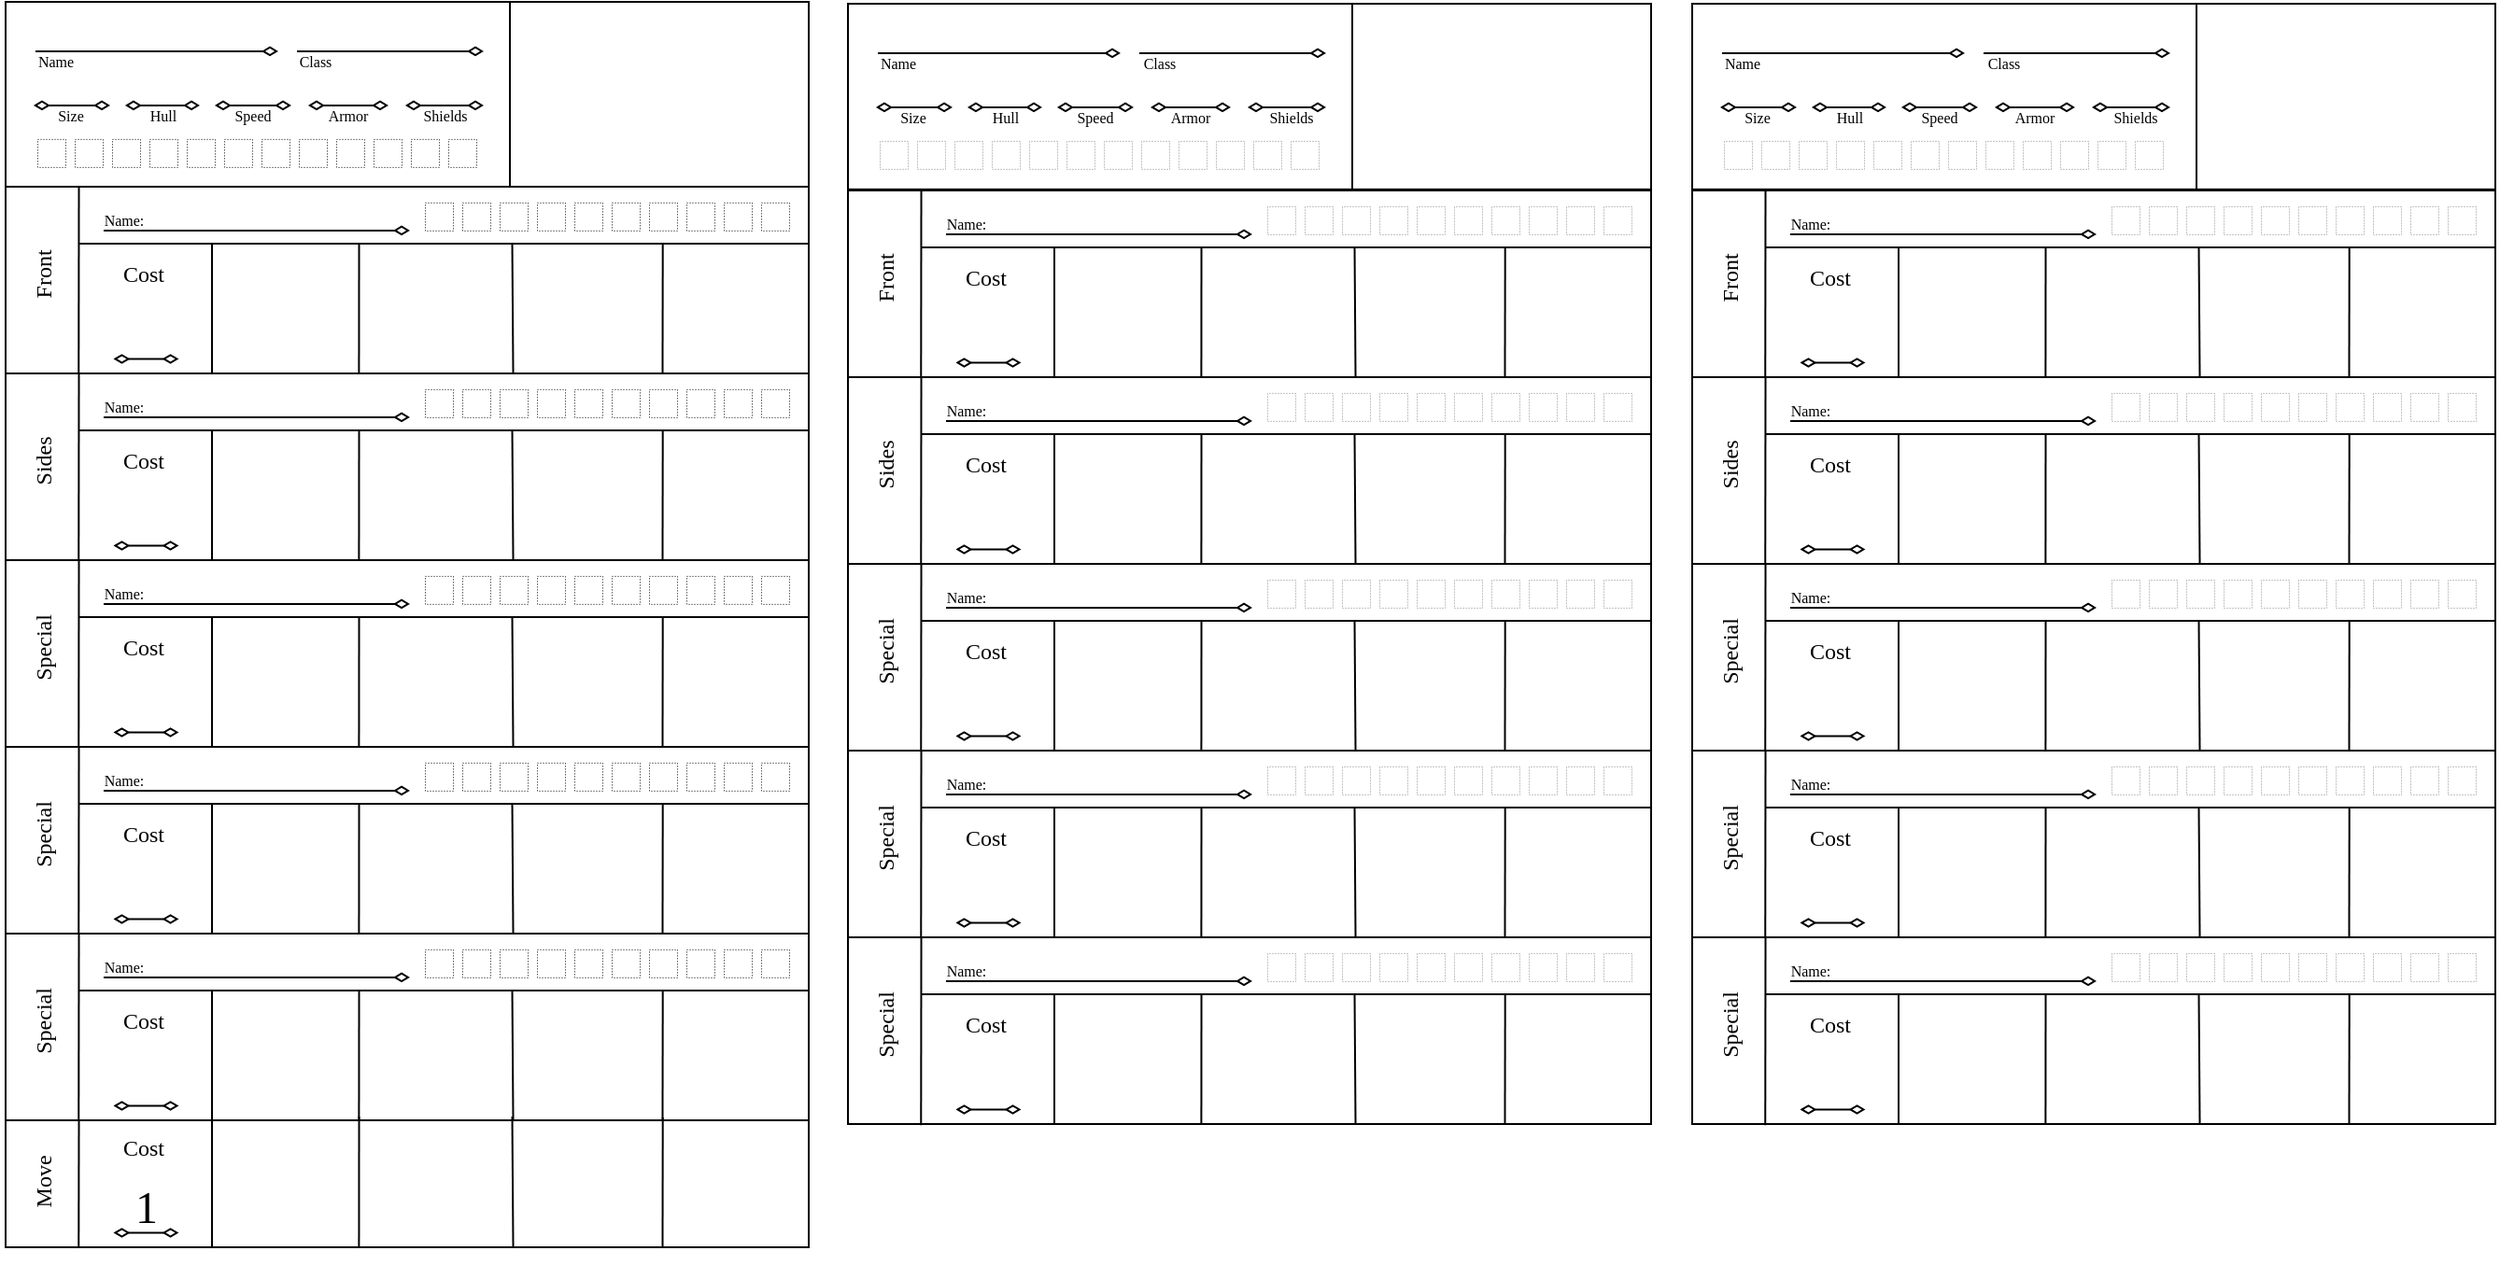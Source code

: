 <mxfile version="28.2.7">
  <diagram name="Page-1" id="BcZ4b10Lv8bWHi4qfx53">
    <mxGraphModel dx="-35" dy="425" grid="1" gridSize="10" guides="1" tooltips="1" connect="1" arrows="1" fold="1" page="1" pageScale="1" pageWidth="850" pageHeight="1100" math="0" shadow="0">
      <root>
        <mxCell id="0" />
        <mxCell id="1" parent="0" />
        <mxCell id="QewrAQwP1Hr6pBMhre-_-153" value="" style="group" vertex="1" connectable="0" parent="1">
          <mxGeometry x="1059" y="39" width="433" height="100.44" as="geometry" />
        </mxCell>
        <mxCell id="YX7qqXvMDz940lAwbusx-1" value="" style="rounded=0;whiteSpace=wrap;html=1;" parent="QewrAQwP1Hr6pBMhre-_-153" vertex="1">
          <mxGeometry x="3" width="430" height="99.44" as="geometry" />
        </mxCell>
        <mxCell id="YX7qqXvMDz940lAwbusx-2" value="" style="endArrow=none;html=1;rounded=0;" parent="QewrAQwP1Hr6pBMhre-_-153" edge="1">
          <mxGeometry width="50" height="50" relative="1" as="geometry">
            <mxPoint x="273" as="sourcePoint" />
            <mxPoint x="273" y="99" as="targetPoint" />
          </mxGeometry>
        </mxCell>
        <mxCell id="YX7qqXvMDz940lAwbusx-3" value="" style="endArrow=diamondThin;html=1;rounded=0;endFill=0;" parent="QewrAQwP1Hr6pBMhre-_-153" edge="1">
          <mxGeometry width="50" height="50" relative="1" as="geometry">
            <mxPoint x="19" y="26.44" as="sourcePoint" />
            <mxPoint x="149" y="26.44" as="targetPoint" />
          </mxGeometry>
        </mxCell>
        <mxCell id="YX7qqXvMDz940lAwbusx-4" value="" style="endArrow=diamondThin;html=1;rounded=0;endFill=0;" parent="QewrAQwP1Hr6pBMhre-_-153" edge="1">
          <mxGeometry width="50" height="50" relative="1" as="geometry">
            <mxPoint x="159" y="26.44" as="sourcePoint" />
            <mxPoint x="259" y="26.44" as="targetPoint" />
          </mxGeometry>
        </mxCell>
        <mxCell id="YX7qqXvMDz940lAwbusx-6" value="" style="endArrow=diamondThin;html=1;rounded=0;startArrow=diamondThin;startFill=0;endFill=0;" parent="QewrAQwP1Hr6pBMhre-_-153" edge="1">
          <mxGeometry width="50" height="50" relative="1" as="geometry">
            <mxPoint x="18" y="55.44" as="sourcePoint" />
            <mxPoint x="59" y="55.44" as="targetPoint" />
          </mxGeometry>
        </mxCell>
        <mxCell id="YX7qqXvMDz940lAwbusx-10" value="" style="whiteSpace=wrap;html=1;aspect=fixed;rounded=0;shadow=0;glass=0;dashed=1;strokeColor=default;strokeWidth=0.5;align=center;verticalAlign=middle;fontFamily=Helvetica;fontSize=12;fontColor=default;fillColor=default;dashPattern=1 2;" parent="QewrAQwP1Hr6pBMhre-_-153" vertex="1">
          <mxGeometry x="20" y="73.44" width="15" height="15" as="geometry" />
        </mxCell>
        <mxCell id="YX7qqXvMDz940lAwbusx-11" value="" style="whiteSpace=wrap;html=1;aspect=fixed;rounded=0;shadow=0;glass=0;dashed=1;dashPattern=1 2;strokeColor=default;strokeWidth=0.5;align=center;verticalAlign=middle;fontFamily=Helvetica;fontSize=12;fontColor=default;fillColor=default;" parent="QewrAQwP1Hr6pBMhre-_-153" vertex="1">
          <mxGeometry x="40" y="73.44" width="15" height="15" as="geometry" />
        </mxCell>
        <mxCell id="YX7qqXvMDz940lAwbusx-13" value="" style="whiteSpace=wrap;html=1;aspect=fixed;rounded=0;shadow=0;glass=0;dashed=1;dashPattern=1 2;strokeColor=default;strokeWidth=0.5;align=center;verticalAlign=middle;fontFamily=Helvetica;fontSize=12;fontColor=default;fillColor=default;" parent="QewrAQwP1Hr6pBMhre-_-153" vertex="1">
          <mxGeometry x="80" y="73.44" width="15" height="15" as="geometry" />
        </mxCell>
        <mxCell id="YX7qqXvMDz940lAwbusx-14" value="" style="whiteSpace=wrap;html=1;aspect=fixed;rounded=0;shadow=0;glass=0;dashed=1;dashPattern=1 2;strokeColor=default;strokeWidth=0.5;align=center;verticalAlign=middle;fontFamily=Helvetica;fontSize=12;fontColor=default;fillColor=default;" parent="QewrAQwP1Hr6pBMhre-_-153" vertex="1">
          <mxGeometry x="100" y="73.44" width="15" height="15" as="geometry" />
        </mxCell>
        <mxCell id="YX7qqXvMDz940lAwbusx-15" value="" style="whiteSpace=wrap;html=1;aspect=fixed;rounded=0;shadow=0;glass=0;dashed=1;dashPattern=1 2;strokeColor=default;strokeWidth=0.5;align=center;verticalAlign=middle;fontFamily=Helvetica;fontSize=12;fontColor=default;fillColor=default;" parent="QewrAQwP1Hr6pBMhre-_-153" vertex="1">
          <mxGeometry x="120" y="73.44" width="15" height="15" as="geometry" />
        </mxCell>
        <mxCell id="YX7qqXvMDz940lAwbusx-16" value="" style="whiteSpace=wrap;html=1;aspect=fixed;rounded=0;shadow=0;glass=0;dashed=1;dashPattern=1 2;strokeColor=default;strokeWidth=0.5;align=center;verticalAlign=middle;fontFamily=Helvetica;fontSize=12;fontColor=default;fillColor=default;" parent="QewrAQwP1Hr6pBMhre-_-153" vertex="1">
          <mxGeometry x="140" y="73.44" width="15" height="15" as="geometry" />
        </mxCell>
        <mxCell id="YX7qqXvMDz940lAwbusx-17" value="" style="whiteSpace=wrap;html=1;aspect=fixed;rounded=0;shadow=0;glass=0;dashed=1;dashPattern=1 2;strokeColor=default;strokeWidth=0.5;align=center;verticalAlign=middle;fontFamily=Helvetica;fontSize=12;fontColor=default;fillColor=default;" parent="QewrAQwP1Hr6pBMhre-_-153" vertex="1">
          <mxGeometry x="160" y="73.44" width="15" height="15" as="geometry" />
        </mxCell>
        <mxCell id="YX7qqXvMDz940lAwbusx-18" value="" style="whiteSpace=wrap;html=1;aspect=fixed;fontStyle=1;rounded=0;shadow=0;glass=0;dashed=1;dashPattern=1 2;strokeColor=default;strokeWidth=0.5;align=center;verticalAlign=middle;fontFamily=Helvetica;fontSize=12;fontColor=default;fillColor=default;" parent="QewrAQwP1Hr6pBMhre-_-153" vertex="1">
          <mxGeometry x="180" y="73.44" width="15" height="15" as="geometry" />
        </mxCell>
        <mxCell id="YX7qqXvMDz940lAwbusx-19" value="" style="whiteSpace=wrap;html=1;aspect=fixed;fontStyle=1;rounded=0;shadow=0;glass=0;dashed=1;dashPattern=1 2;strokeColor=default;strokeWidth=0.5;align=center;verticalAlign=middle;fontFamily=Helvetica;fontSize=12;fontColor=default;fillColor=default;" parent="QewrAQwP1Hr6pBMhre-_-153" vertex="1">
          <mxGeometry x="200" y="73.44" width="15" height="15" as="geometry" />
        </mxCell>
        <mxCell id="YX7qqXvMDz940lAwbusx-20" value="" style="endArrow=diamondThin;html=1;rounded=0;startArrow=diamondThin;startFill=0;endFill=0;" parent="QewrAQwP1Hr6pBMhre-_-153" edge="1">
          <mxGeometry width="50" height="50" relative="1" as="geometry">
            <mxPoint x="67" y="55.44" as="sourcePoint" />
            <mxPoint x="107" y="55.44" as="targetPoint" />
          </mxGeometry>
        </mxCell>
        <mxCell id="YX7qqXvMDz940lAwbusx-21" value="" style="endArrow=diamondThin;html=1;rounded=0;startArrow=diamondThin;startFill=0;endFill=0;" parent="QewrAQwP1Hr6pBMhre-_-153" edge="1">
          <mxGeometry width="50" height="50" relative="1" as="geometry">
            <mxPoint x="115" y="55.44" as="sourcePoint" />
            <mxPoint x="156" y="55.44" as="targetPoint" />
          </mxGeometry>
        </mxCell>
        <mxCell id="YX7qqXvMDz940lAwbusx-22" value="" style="endArrow=diamondThin;html=1;rounded=0;startArrow=diamondThin;startFill=0;endFill=0;" parent="QewrAQwP1Hr6pBMhre-_-153" edge="1">
          <mxGeometry width="50" height="50" relative="1" as="geometry">
            <mxPoint x="165" y="55.44" as="sourcePoint" />
            <mxPoint x="208" y="55.44" as="targetPoint" />
          </mxGeometry>
        </mxCell>
        <mxCell id="YX7qqXvMDz940lAwbusx-23" value="" style="endArrow=diamondThin;html=1;rounded=0;startArrow=diamondThin;startFill=0;endFill=0;" parent="QewrAQwP1Hr6pBMhre-_-153" edge="1">
          <mxGeometry width="50" height="50" relative="1" as="geometry">
            <mxPoint x="217" y="55.44" as="sourcePoint" />
            <mxPoint x="259" y="55.44" as="targetPoint" />
          </mxGeometry>
        </mxCell>
        <mxCell id="YX7qqXvMDz940lAwbusx-24" value="" style="whiteSpace=wrap;html=1;aspect=fixed;rounded=0;shadow=0;glass=0;dashed=1;dashPattern=1 2;strokeColor=default;strokeWidth=0.5;align=center;verticalAlign=middle;fontFamily=Helvetica;fontSize=12;fontColor=default;fillColor=default;" parent="QewrAQwP1Hr6pBMhre-_-153" vertex="1">
          <mxGeometry x="220" y="73.44" width="15" height="15" as="geometry" />
        </mxCell>
        <mxCell id="YX7qqXvMDz940lAwbusx-25" value="" style="whiteSpace=wrap;html=1;aspect=fixed;rounded=0;shadow=0;glass=0;dashed=1;dashPattern=1 2;strokeColor=default;strokeWidth=0.5;align=center;verticalAlign=middle;fontFamily=Helvetica;fontSize=12;fontColor=default;fillColor=default;" parent="QewrAQwP1Hr6pBMhre-_-153" vertex="1">
          <mxGeometry x="240" y="73.44" width="15" height="15" as="geometry" />
        </mxCell>
        <mxCell id="YX7qqXvMDz940lAwbusx-35" value="&lt;font face=&quot;Garamond&quot;&gt;Name&lt;/font&gt;" style="text;html=1;align=center;verticalAlign=middle;whiteSpace=wrap;rounded=0;fontSize=8;" parent="QewrAQwP1Hr6pBMhre-_-153" vertex="1">
          <mxGeometry y="17.44" width="60" height="30" as="geometry" />
        </mxCell>
        <mxCell id="YX7qqXvMDz940lAwbusx-36" value="&lt;font face=&quot;Garamond&quot;&gt;Class&lt;/font&gt;" style="text;html=1;align=center;verticalAlign=middle;whiteSpace=wrap;rounded=0;fontSize=8;" parent="QewrAQwP1Hr6pBMhre-_-153" vertex="1">
          <mxGeometry x="138.5" y="17.44" width="60" height="30" as="geometry" />
        </mxCell>
        <mxCell id="YX7qqXvMDz940lAwbusx-38" value="&lt;font face=&quot;Garamond&quot;&gt;Size&lt;/font&gt;" style="text;html=1;align=center;verticalAlign=middle;whiteSpace=wrap;rounded=0;fontSize=8;" parent="QewrAQwP1Hr6pBMhre-_-153" vertex="1">
          <mxGeometry x="28.75" y="56.22" width="17.5" height="10.44" as="geometry" />
        </mxCell>
        <mxCell id="YX7qqXvMDz940lAwbusx-39" value="&lt;font face=&quot;Garamond&quot;&gt;Hull&lt;/font&gt;" style="text;html=1;align=center;verticalAlign=middle;whiteSpace=wrap;rounded=0;fontSize=8;" parent="QewrAQwP1Hr6pBMhre-_-153" vertex="1">
          <mxGeometry x="74" y="56.22" width="27" height="10.44" as="geometry" />
        </mxCell>
        <mxCell id="YX7qqXvMDz940lAwbusx-40" value="&lt;font face=&quot;Garamond&quot;&gt;Speed&lt;/font&gt;" style="text;html=1;align=center;verticalAlign=middle;whiteSpace=wrap;rounded=0;fontSize=8;" parent="QewrAQwP1Hr6pBMhre-_-153" vertex="1">
          <mxGeometry x="121" y="56.22" width="29" height="10.44" as="geometry" />
        </mxCell>
        <mxCell id="YX7qqXvMDz940lAwbusx-41" value="&lt;font face=&quot;Garamond&quot;&gt;Armor&lt;/font&gt;" style="text;html=1;align=center;verticalAlign=middle;whiteSpace=wrap;rounded=0;fontSize=8;" parent="QewrAQwP1Hr6pBMhre-_-153" vertex="1">
          <mxGeometry x="172" y="56.22" width="29" height="10.44" as="geometry" />
        </mxCell>
        <mxCell id="YX7qqXvMDz940lAwbusx-42" value="&lt;font face=&quot;Garamond&quot;&gt;Shields&lt;/font&gt;" style="text;html=1;align=center;verticalAlign=middle;whiteSpace=wrap;rounded=0;fontSize=8;" parent="QewrAQwP1Hr6pBMhre-_-153" vertex="1">
          <mxGeometry x="225" y="56.22" width="27" height="10.44" as="geometry" />
        </mxCell>
        <mxCell id="QewrAQwP1Hr6pBMhre-_-47" value="" style="whiteSpace=wrap;html=1;aspect=fixed;rounded=0;shadow=0;glass=0;dashed=1;dashPattern=1 2;strokeColor=default;strokeWidth=0.5;align=center;verticalAlign=middle;fontFamily=Helvetica;fontSize=12;fontColor=default;fillColor=default;" vertex="1" parent="QewrAQwP1Hr6pBMhre-_-153">
          <mxGeometry x="60" y="73.44" width="15" height="15" as="geometry" />
        </mxCell>
        <mxCell id="QewrAQwP1Hr6pBMhre-_-154" value="" style="group" vertex="1" connectable="0" parent="1">
          <mxGeometry x="1062" y="138" width="430" height="100" as="geometry" />
        </mxCell>
        <mxCell id="UowAFhkovq7uENOn4qXg-101" value="" style="endArrow=none;html=1;rounded=0;exitX=0;exitY=0.25;exitDx=0;exitDy=0;entryX=0;entryY=0.25;entryDx=0;entryDy=0;strokeWidth=1;" parent="QewrAQwP1Hr6pBMhre-_-154" edge="1">
          <mxGeometry width="50" height="50" relative="1" as="geometry">
            <mxPoint y="1.44" as="sourcePoint" />
            <mxPoint x="430" y="1.44" as="targetPoint" />
          </mxGeometry>
        </mxCell>
        <mxCell id="UowAFhkovq7uENOn4qXg-102" value="" style="rounded=0;whiteSpace=wrap;html=1;" parent="QewrAQwP1Hr6pBMhre-_-154" vertex="1">
          <mxGeometry width="430" height="100" as="geometry" />
        </mxCell>
        <mxCell id="UowAFhkovq7uENOn4qXg-103" value="&lt;font face=&quot;Garamond&quot;&gt;Front&lt;/font&gt;" style="text;html=1;align=center;verticalAlign=middle;whiteSpace=wrap;rounded=0;rotation=-90;" parent="QewrAQwP1Hr6pBMhre-_-154" vertex="1">
          <mxGeometry x="-9.5" y="32.21" width="60" height="30" as="geometry" />
        </mxCell>
        <mxCell id="UowAFhkovq7uENOn4qXg-104" value="" style="endArrow=diamondThin;html=1;rounded=0;shadow=0;glass=0;strokeColor=default;strokeWidth=1;align=center;verticalAlign=middle;fontFamily=Helvetica;fontSize=11;fontColor=default;fillColor=default;labelBackgroundColor=default;endFill=0;" parent="QewrAQwP1Hr6pBMhre-_-154" edge="1">
          <mxGeometry width="50" height="50" relative="1" as="geometry">
            <mxPoint x="52.5" y="23.44" as="sourcePoint" />
            <mxPoint x="216.5" y="23.44" as="targetPoint" />
          </mxGeometry>
        </mxCell>
        <mxCell id="UowAFhkovq7uENOn4qXg-109" value="" style="whiteSpace=wrap;html=1;aspect=fixed;rounded=0;shadow=0;glass=0;dashed=1;dashPattern=1 2;strokeColor=default;strokeWidth=0.5;align=center;verticalAlign=middle;fontFamily=Helvetica;fontSize=12;fontColor=default;fillColor=default;" parent="QewrAQwP1Hr6pBMhre-_-154" vertex="1">
          <mxGeometry x="324.5" y="8.44" width="15" height="15" as="geometry" />
        </mxCell>
        <mxCell id="UowAFhkovq7uENOn4qXg-110" value="" style="whiteSpace=wrap;html=1;aspect=fixed;rounded=0;shadow=0;glass=0;dashed=1;dashPattern=1 2;strokeColor=default;strokeWidth=0.5;align=center;verticalAlign=middle;fontFamily=Helvetica;fontSize=12;fontColor=default;fillColor=default;" parent="QewrAQwP1Hr6pBMhre-_-154" vertex="1">
          <mxGeometry x="364.5" y="8.44" width="15" height="15" as="geometry" />
        </mxCell>
        <mxCell id="UowAFhkovq7uENOn4qXg-111" value="" style="whiteSpace=wrap;html=1;aspect=fixed;rounded=0;shadow=0;glass=0;dashed=1;dashPattern=1 2;strokeColor=default;strokeWidth=0.5;align=center;verticalAlign=middle;fontFamily=Helvetica;fontSize=12;fontColor=default;fillColor=default;" parent="QewrAQwP1Hr6pBMhre-_-154" vertex="1">
          <mxGeometry x="384.5" y="8.44" width="15" height="15" as="geometry" />
        </mxCell>
        <mxCell id="UowAFhkovq7uENOn4qXg-112" value="" style="whiteSpace=wrap;html=1;aspect=fixed;rounded=0;shadow=0;glass=0;dashed=1;dashPattern=1 2;strokeColor=default;strokeWidth=0.5;align=center;verticalAlign=middle;fontFamily=Helvetica;fontSize=12;fontColor=default;fillColor=default;" parent="QewrAQwP1Hr6pBMhre-_-154" vertex="1">
          <mxGeometry x="404.5" y="8.44" width="15" height="15" as="geometry" />
        </mxCell>
        <mxCell id="UowAFhkovq7uENOn4qXg-113" value="" style="whiteSpace=wrap;html=1;aspect=fixed;rounded=0;shadow=0;glass=0;dashed=1;dashPattern=1 2;strokeColor=default;strokeWidth=0.5;align=center;verticalAlign=middle;fontFamily=Helvetica;fontSize=12;fontColor=default;fillColor=default;" parent="QewrAQwP1Hr6pBMhre-_-154" vertex="1">
          <mxGeometry x="224.5" y="8.44" width="15" height="15" as="geometry" />
        </mxCell>
        <mxCell id="UowAFhkovq7uENOn4qXg-114" value="" style="whiteSpace=wrap;html=1;aspect=fixed;rounded=0;shadow=0;glass=0;dashed=1;dashPattern=1 2;strokeColor=default;strokeWidth=0.5;align=center;verticalAlign=middle;fontFamily=Helvetica;fontSize=12;fontColor=default;fillColor=default;" parent="QewrAQwP1Hr6pBMhre-_-154" vertex="1">
          <mxGeometry x="244.5" y="8.44" width="15" height="15" as="geometry" />
        </mxCell>
        <mxCell id="UowAFhkovq7uENOn4qXg-115" value="" style="whiteSpace=wrap;html=1;aspect=fixed;rounded=0;shadow=0;glass=0;dashed=1;dashPattern=1 2;strokeColor=default;strokeWidth=0.5;align=center;verticalAlign=middle;fontFamily=Helvetica;fontSize=12;fontColor=default;fillColor=default;" parent="QewrAQwP1Hr6pBMhre-_-154" vertex="1">
          <mxGeometry x="264.5" y="8.44" width="15" height="15" as="geometry" />
        </mxCell>
        <mxCell id="UowAFhkovq7uENOn4qXg-116" value="" style="whiteSpace=wrap;html=1;aspect=fixed;rounded=0;shadow=0;glass=0;dashed=1;dashPattern=1 2;strokeColor=default;strokeWidth=0.5;align=center;verticalAlign=middle;fontFamily=Helvetica;fontSize=12;fontColor=default;fillColor=default;" parent="QewrAQwP1Hr6pBMhre-_-154" vertex="1">
          <mxGeometry x="284.5" y="8.44" width="15" height="15" as="geometry" />
        </mxCell>
        <mxCell id="UowAFhkovq7uENOn4qXg-117" value="" style="whiteSpace=wrap;html=1;aspect=fixed;rounded=0;shadow=0;glass=0;dashed=1;dashPattern=1 2;strokeColor=default;strokeWidth=0.5;align=center;verticalAlign=middle;fontFamily=Helvetica;fontSize=12;fontColor=default;fillColor=default;" parent="QewrAQwP1Hr6pBMhre-_-154" vertex="1">
          <mxGeometry x="304.5" y="8.44" width="15" height="15" as="geometry" />
        </mxCell>
        <mxCell id="UowAFhkovq7uENOn4qXg-118" value="" style="whiteSpace=wrap;html=1;aspect=fixed;rounded=0;shadow=0;glass=0;dashed=1;dashPattern=1 2;strokeColor=default;strokeWidth=0.5;align=center;verticalAlign=middle;fontFamily=Helvetica;fontSize=12;fontColor=default;fillColor=default;" parent="QewrAQwP1Hr6pBMhre-_-154" vertex="1">
          <mxGeometry x="344.5" y="8.44" width="15" height="15" as="geometry" />
        </mxCell>
        <mxCell id="UowAFhkovq7uENOn4qXg-119" value="&lt;font face=&quot;Garamond&quot;&gt;Name:&lt;/font&gt;" style="text;html=1;align=center;verticalAlign=middle;whiteSpace=wrap;rounded=0;fontSize=8;" parent="QewrAQwP1Hr6pBMhre-_-154" vertex="1">
          <mxGeometry x="49.5" y="11.72" width="27" height="12.56" as="geometry" />
        </mxCell>
        <mxCell id="UowAFhkovq7uENOn4qXg-122" value="" style="endArrow=none;html=1;rounded=0;exitX=0.091;exitY=1.006;exitDx=0;exitDy=0;exitPerimeter=0;entryX=0.086;entryY=0.003;entryDx=0;entryDy=0;entryPerimeter=0;" parent="QewrAQwP1Hr6pBMhre-_-154" edge="1" source="UowAFhkovq7uENOn4qXg-102">
          <mxGeometry width="50" height="50" relative="1" as="geometry">
            <mxPoint x="40" y="89.69" as="sourcePoint" />
            <mxPoint x="39.25" as="targetPoint" />
          </mxGeometry>
        </mxCell>
        <mxCell id="QewrAQwP1Hr6pBMhre-_-4" value="" style="endArrow=none;html=1;rounded=0;" edge="1" parent="QewrAQwP1Hr6pBMhre-_-154">
          <mxGeometry width="50" height="50" relative="1" as="geometry">
            <mxPoint x="39.5" y="30.44" as="sourcePoint" />
            <mxPoint x="429.5" y="30.44" as="targetPoint" />
          </mxGeometry>
        </mxCell>
        <mxCell id="QewrAQwP1Hr6pBMhre-_-5" value="" style="endArrow=none;html=1;rounded=0;exitX=0.257;exitY=1.004;exitDx=0;exitDy=0;exitPerimeter=0;" edge="1" parent="QewrAQwP1Hr6pBMhre-_-154" source="UowAFhkovq7uENOn4qXg-102">
          <mxGeometry width="50" height="50" relative="1" as="geometry">
            <mxPoint x="110.5" y="90" as="sourcePoint" />
            <mxPoint x="110.5" y="30.44" as="targetPoint" />
          </mxGeometry>
        </mxCell>
        <mxCell id="QewrAQwP1Hr6pBMhre-_-9" value="" style="endArrow=none;html=1;rounded=0;exitX=0.44;exitY=1.003;exitDx=0;exitDy=0;exitPerimeter=0;" edge="1" parent="QewrAQwP1Hr6pBMhre-_-154" source="UowAFhkovq7uENOn4qXg-102">
          <mxGeometry width="50" height="50" relative="1" as="geometry">
            <mxPoint x="189.5" y="90" as="sourcePoint" />
            <mxPoint x="189.25" y="30" as="targetPoint" />
          </mxGeometry>
        </mxCell>
        <mxCell id="QewrAQwP1Hr6pBMhre-_-10" value="" style="endArrow=none;html=1;rounded=0;exitX=0.632;exitY=1.001;exitDx=0;exitDy=0;fontStyle=1;exitPerimeter=0;" edge="1" parent="QewrAQwP1Hr6pBMhre-_-154" source="UowAFhkovq7uENOn4qXg-102">
          <mxGeometry width="50" height="50" relative="1" as="geometry">
            <mxPoint x="271.86" y="90" as="sourcePoint" />
            <mxPoint x="271.25" y="30" as="targetPoint" />
          </mxGeometry>
        </mxCell>
        <mxCell id="QewrAQwP1Hr6pBMhre-_-11" value="" style="endArrow=none;html=1;rounded=0;exitX=0.818;exitY=1.003;exitDx=0;exitDy=0;exitPerimeter=0;" edge="1" parent="QewrAQwP1Hr6pBMhre-_-154" source="UowAFhkovq7uENOn4qXg-102">
          <mxGeometry width="50" height="50" relative="1" as="geometry">
            <mxPoint x="351.86" y="90" as="sourcePoint" />
            <mxPoint x="351.86" y="30.44" as="targetPoint" />
          </mxGeometry>
        </mxCell>
        <mxCell id="QewrAQwP1Hr6pBMhre-_-13" value="&lt;font face=&quot;Garamond&quot;&gt;Cost&lt;/font&gt;" style="text;html=1;align=center;verticalAlign=middle;whiteSpace=wrap;rounded=0;" vertex="1" parent="QewrAQwP1Hr6pBMhre-_-154">
          <mxGeometry x="44.25" y="32.21" width="60" height="30" as="geometry" />
        </mxCell>
        <mxCell id="QewrAQwP1Hr6pBMhre-_-14" value="" style="endArrow=diamondThin;html=1;rounded=0;shadow=0;glass=0;strokeColor=default;strokeWidth=1;align=center;verticalAlign=middle;fontFamily=Helvetica;fontSize=12;fontColor=default;fillColor=default;startArrow=diamondThin;startFill=0;endFill=0;" edge="1" parent="QewrAQwP1Hr6pBMhre-_-154">
          <mxGeometry width="50" height="50" relative="1" as="geometry">
            <mxPoint x="57.75" y="92.21" as="sourcePoint" />
            <mxPoint x="92.75" y="92.21" as="targetPoint" />
          </mxGeometry>
        </mxCell>
        <mxCell id="QewrAQwP1Hr6pBMhre-_-155" value="" style="group" vertex="1" connectable="0" parent="1">
          <mxGeometry x="1062" y="238" width="430" height="100" as="geometry" />
        </mxCell>
        <mxCell id="QewrAQwP1Hr6pBMhre-_-156" value="" style="endArrow=none;html=1;rounded=0;exitX=0;exitY=0.25;exitDx=0;exitDy=0;entryX=0;entryY=0.25;entryDx=0;entryDy=0;strokeWidth=1;" edge="1" parent="QewrAQwP1Hr6pBMhre-_-155">
          <mxGeometry width="50" height="50" relative="1" as="geometry">
            <mxPoint y="1.44" as="sourcePoint" />
            <mxPoint x="430" y="1.44" as="targetPoint" />
          </mxGeometry>
        </mxCell>
        <mxCell id="QewrAQwP1Hr6pBMhre-_-157" value="" style="rounded=0;whiteSpace=wrap;html=1;" vertex="1" parent="QewrAQwP1Hr6pBMhre-_-155">
          <mxGeometry width="430" height="100" as="geometry" />
        </mxCell>
        <mxCell id="QewrAQwP1Hr6pBMhre-_-158" value="&lt;font face=&quot;Garamond&quot;&gt;Sides&lt;/font&gt;" style="text;html=1;align=center;verticalAlign=middle;whiteSpace=wrap;rounded=0;rotation=-90;" vertex="1" parent="QewrAQwP1Hr6pBMhre-_-155">
          <mxGeometry x="-9.5" y="32.21" width="60" height="30" as="geometry" />
        </mxCell>
        <mxCell id="QewrAQwP1Hr6pBMhre-_-159" value="" style="endArrow=diamondThin;html=1;rounded=0;shadow=0;glass=0;strokeColor=default;strokeWidth=1;align=center;verticalAlign=middle;fontFamily=Helvetica;fontSize=11;fontColor=default;fillColor=default;labelBackgroundColor=default;endFill=0;" edge="1" parent="QewrAQwP1Hr6pBMhre-_-155">
          <mxGeometry width="50" height="50" relative="1" as="geometry">
            <mxPoint x="52.5" y="23.44" as="sourcePoint" />
            <mxPoint x="216.5" y="23.44" as="targetPoint" />
          </mxGeometry>
        </mxCell>
        <mxCell id="QewrAQwP1Hr6pBMhre-_-160" value="" style="whiteSpace=wrap;html=1;aspect=fixed;rounded=0;shadow=0;glass=0;dashed=1;dashPattern=1 2;strokeColor=default;strokeWidth=0.5;align=center;verticalAlign=middle;fontFamily=Helvetica;fontSize=12;fontColor=default;fillColor=default;" vertex="1" parent="QewrAQwP1Hr6pBMhre-_-155">
          <mxGeometry x="324.5" y="8.44" width="15" height="15" as="geometry" />
        </mxCell>
        <mxCell id="QewrAQwP1Hr6pBMhre-_-161" value="" style="whiteSpace=wrap;html=1;aspect=fixed;rounded=0;shadow=0;glass=0;dashed=1;dashPattern=1 2;strokeColor=default;strokeWidth=0.5;align=center;verticalAlign=middle;fontFamily=Helvetica;fontSize=12;fontColor=default;fillColor=default;" vertex="1" parent="QewrAQwP1Hr6pBMhre-_-155">
          <mxGeometry x="364.5" y="8.44" width="15" height="15" as="geometry" />
        </mxCell>
        <mxCell id="QewrAQwP1Hr6pBMhre-_-162" value="" style="whiteSpace=wrap;html=1;aspect=fixed;rounded=0;shadow=0;glass=0;dashed=1;dashPattern=1 2;strokeColor=default;strokeWidth=0.5;align=center;verticalAlign=middle;fontFamily=Helvetica;fontSize=12;fontColor=default;fillColor=default;" vertex="1" parent="QewrAQwP1Hr6pBMhre-_-155">
          <mxGeometry x="384.5" y="8.44" width="15" height="15" as="geometry" />
        </mxCell>
        <mxCell id="QewrAQwP1Hr6pBMhre-_-163" value="" style="whiteSpace=wrap;html=1;aspect=fixed;rounded=0;shadow=0;glass=0;dashed=1;dashPattern=1 2;strokeColor=default;strokeWidth=0.5;align=center;verticalAlign=middle;fontFamily=Helvetica;fontSize=12;fontColor=default;fillColor=default;" vertex="1" parent="QewrAQwP1Hr6pBMhre-_-155">
          <mxGeometry x="404.5" y="8.44" width="15" height="15" as="geometry" />
        </mxCell>
        <mxCell id="QewrAQwP1Hr6pBMhre-_-164" value="" style="whiteSpace=wrap;html=1;aspect=fixed;rounded=0;shadow=0;glass=0;dashed=1;dashPattern=1 2;strokeColor=default;strokeWidth=0.5;align=center;verticalAlign=middle;fontFamily=Helvetica;fontSize=12;fontColor=default;fillColor=default;" vertex="1" parent="QewrAQwP1Hr6pBMhre-_-155">
          <mxGeometry x="224.5" y="8.44" width="15" height="15" as="geometry" />
        </mxCell>
        <mxCell id="QewrAQwP1Hr6pBMhre-_-165" value="" style="whiteSpace=wrap;html=1;aspect=fixed;rounded=0;shadow=0;glass=0;dashed=1;dashPattern=1 2;strokeColor=default;strokeWidth=0.5;align=center;verticalAlign=middle;fontFamily=Helvetica;fontSize=12;fontColor=default;fillColor=default;" vertex="1" parent="QewrAQwP1Hr6pBMhre-_-155">
          <mxGeometry x="244.5" y="8.44" width="15" height="15" as="geometry" />
        </mxCell>
        <mxCell id="QewrAQwP1Hr6pBMhre-_-166" value="" style="whiteSpace=wrap;html=1;aspect=fixed;rounded=0;shadow=0;glass=0;dashed=1;dashPattern=1 2;strokeColor=default;strokeWidth=0.5;align=center;verticalAlign=middle;fontFamily=Helvetica;fontSize=12;fontColor=default;fillColor=default;" vertex="1" parent="QewrAQwP1Hr6pBMhre-_-155">
          <mxGeometry x="264.5" y="8.44" width="15" height="15" as="geometry" />
        </mxCell>
        <mxCell id="QewrAQwP1Hr6pBMhre-_-167" value="" style="whiteSpace=wrap;html=1;aspect=fixed;rounded=0;shadow=0;glass=0;dashed=1;dashPattern=1 2;strokeColor=default;strokeWidth=0.5;align=center;verticalAlign=middle;fontFamily=Helvetica;fontSize=12;fontColor=default;fillColor=default;" vertex="1" parent="QewrAQwP1Hr6pBMhre-_-155">
          <mxGeometry x="284.5" y="8.44" width="15" height="15" as="geometry" />
        </mxCell>
        <mxCell id="QewrAQwP1Hr6pBMhre-_-168" value="" style="whiteSpace=wrap;html=1;aspect=fixed;rounded=0;shadow=0;glass=0;dashed=1;dashPattern=1 2;strokeColor=default;strokeWidth=0.5;align=center;verticalAlign=middle;fontFamily=Helvetica;fontSize=12;fontColor=default;fillColor=default;" vertex="1" parent="QewrAQwP1Hr6pBMhre-_-155">
          <mxGeometry x="304.5" y="8.44" width="15" height="15" as="geometry" />
        </mxCell>
        <mxCell id="QewrAQwP1Hr6pBMhre-_-169" value="" style="whiteSpace=wrap;html=1;aspect=fixed;rounded=0;shadow=0;glass=0;dashed=1;dashPattern=1 2;strokeColor=default;strokeWidth=0.5;align=center;verticalAlign=middle;fontFamily=Helvetica;fontSize=12;fontColor=default;fillColor=default;" vertex="1" parent="QewrAQwP1Hr6pBMhre-_-155">
          <mxGeometry x="344.5" y="8.44" width="15" height="15" as="geometry" />
        </mxCell>
        <mxCell id="QewrAQwP1Hr6pBMhre-_-170" value="&lt;font face=&quot;Garamond&quot;&gt;Name:&lt;/font&gt;" style="text;html=1;align=center;verticalAlign=middle;whiteSpace=wrap;rounded=0;fontSize=8;" vertex="1" parent="QewrAQwP1Hr6pBMhre-_-155">
          <mxGeometry x="49.5" y="11.72" width="27" height="12.56" as="geometry" />
        </mxCell>
        <mxCell id="QewrAQwP1Hr6pBMhre-_-171" value="" style="endArrow=none;html=1;rounded=0;exitX=0.091;exitY=1.006;exitDx=0;exitDy=0;exitPerimeter=0;entryX=0.086;entryY=0.003;entryDx=0;entryDy=0;entryPerimeter=0;" edge="1" parent="QewrAQwP1Hr6pBMhre-_-155" source="QewrAQwP1Hr6pBMhre-_-157">
          <mxGeometry width="50" height="50" relative="1" as="geometry">
            <mxPoint x="40" y="89.69" as="sourcePoint" />
            <mxPoint x="39.25" as="targetPoint" />
          </mxGeometry>
        </mxCell>
        <mxCell id="QewrAQwP1Hr6pBMhre-_-172" value="" style="endArrow=none;html=1;rounded=0;" edge="1" parent="QewrAQwP1Hr6pBMhre-_-155">
          <mxGeometry width="50" height="50" relative="1" as="geometry">
            <mxPoint x="39.5" y="30.44" as="sourcePoint" />
            <mxPoint x="429.5" y="30.44" as="targetPoint" />
          </mxGeometry>
        </mxCell>
        <mxCell id="QewrAQwP1Hr6pBMhre-_-173" value="" style="endArrow=none;html=1;rounded=0;exitX=0.257;exitY=1.004;exitDx=0;exitDy=0;exitPerimeter=0;" edge="1" parent="QewrAQwP1Hr6pBMhre-_-155" source="QewrAQwP1Hr6pBMhre-_-157">
          <mxGeometry width="50" height="50" relative="1" as="geometry">
            <mxPoint x="110.5" y="90" as="sourcePoint" />
            <mxPoint x="110.5" y="30.44" as="targetPoint" />
          </mxGeometry>
        </mxCell>
        <mxCell id="QewrAQwP1Hr6pBMhre-_-174" value="" style="endArrow=none;html=1;rounded=0;exitX=0.44;exitY=1.003;exitDx=0;exitDy=0;exitPerimeter=0;" edge="1" parent="QewrAQwP1Hr6pBMhre-_-155" source="QewrAQwP1Hr6pBMhre-_-157">
          <mxGeometry width="50" height="50" relative="1" as="geometry">
            <mxPoint x="189.5" y="90" as="sourcePoint" />
            <mxPoint x="189.25" y="30" as="targetPoint" />
          </mxGeometry>
        </mxCell>
        <mxCell id="QewrAQwP1Hr6pBMhre-_-175" value="" style="endArrow=none;html=1;rounded=0;exitX=0.632;exitY=1.001;exitDx=0;exitDy=0;fontStyle=1;exitPerimeter=0;" edge="1" parent="QewrAQwP1Hr6pBMhre-_-155" source="QewrAQwP1Hr6pBMhre-_-157">
          <mxGeometry width="50" height="50" relative="1" as="geometry">
            <mxPoint x="271.86" y="90" as="sourcePoint" />
            <mxPoint x="271.25" y="30" as="targetPoint" />
          </mxGeometry>
        </mxCell>
        <mxCell id="QewrAQwP1Hr6pBMhre-_-176" value="" style="endArrow=none;html=1;rounded=0;exitX=0.818;exitY=1.003;exitDx=0;exitDy=0;exitPerimeter=0;" edge="1" parent="QewrAQwP1Hr6pBMhre-_-155" source="QewrAQwP1Hr6pBMhre-_-157">
          <mxGeometry width="50" height="50" relative="1" as="geometry">
            <mxPoint x="351.86" y="90" as="sourcePoint" />
            <mxPoint x="351.86" y="30.44" as="targetPoint" />
          </mxGeometry>
        </mxCell>
        <mxCell id="QewrAQwP1Hr6pBMhre-_-177" value="&lt;font face=&quot;Garamond&quot;&gt;Cost&lt;/font&gt;" style="text;html=1;align=center;verticalAlign=middle;whiteSpace=wrap;rounded=0;" vertex="1" parent="QewrAQwP1Hr6pBMhre-_-155">
          <mxGeometry x="44.25" y="32.21" width="60" height="30" as="geometry" />
        </mxCell>
        <mxCell id="QewrAQwP1Hr6pBMhre-_-178" value="" style="endArrow=diamondThin;html=1;rounded=0;shadow=0;glass=0;strokeColor=default;strokeWidth=1;align=center;verticalAlign=middle;fontFamily=Helvetica;fontSize=12;fontColor=default;fillColor=default;startArrow=diamondThin;startFill=0;endFill=0;" edge="1" parent="QewrAQwP1Hr6pBMhre-_-155">
          <mxGeometry width="50" height="50" relative="1" as="geometry">
            <mxPoint x="57.75" y="92.21" as="sourcePoint" />
            <mxPoint x="92.75" y="92.21" as="targetPoint" />
          </mxGeometry>
        </mxCell>
        <mxCell id="QewrAQwP1Hr6pBMhre-_-179" value="" style="group" vertex="1" connectable="0" parent="1">
          <mxGeometry x="1062" y="338" width="430" height="100" as="geometry" />
        </mxCell>
        <mxCell id="QewrAQwP1Hr6pBMhre-_-180" value="" style="endArrow=none;html=1;rounded=0;exitX=0;exitY=0.25;exitDx=0;exitDy=0;entryX=0;entryY=0.25;entryDx=0;entryDy=0;strokeWidth=1;" edge="1" parent="QewrAQwP1Hr6pBMhre-_-179">
          <mxGeometry width="50" height="50" relative="1" as="geometry">
            <mxPoint y="1.44" as="sourcePoint" />
            <mxPoint x="430" y="1.44" as="targetPoint" />
          </mxGeometry>
        </mxCell>
        <mxCell id="QewrAQwP1Hr6pBMhre-_-181" value="" style="rounded=0;whiteSpace=wrap;html=1;" vertex="1" parent="QewrAQwP1Hr6pBMhre-_-179">
          <mxGeometry width="430" height="100" as="geometry" />
        </mxCell>
        <mxCell id="QewrAQwP1Hr6pBMhre-_-182" value="&lt;font face=&quot;Garamond&quot;&gt;Special&lt;/font&gt;" style="text;html=1;align=center;verticalAlign=middle;whiteSpace=wrap;rounded=0;rotation=-90;" vertex="1" parent="QewrAQwP1Hr6pBMhre-_-179">
          <mxGeometry x="-9.5" y="32.21" width="60" height="30" as="geometry" />
        </mxCell>
        <mxCell id="QewrAQwP1Hr6pBMhre-_-183" value="" style="endArrow=diamondThin;html=1;rounded=0;shadow=0;glass=0;strokeColor=default;strokeWidth=1;align=center;verticalAlign=middle;fontFamily=Helvetica;fontSize=11;fontColor=default;fillColor=default;labelBackgroundColor=default;endFill=0;" edge="1" parent="QewrAQwP1Hr6pBMhre-_-179">
          <mxGeometry width="50" height="50" relative="1" as="geometry">
            <mxPoint x="52.5" y="23.44" as="sourcePoint" />
            <mxPoint x="216.5" y="23.44" as="targetPoint" />
          </mxGeometry>
        </mxCell>
        <mxCell id="QewrAQwP1Hr6pBMhre-_-184" value="" style="whiteSpace=wrap;html=1;aspect=fixed;rounded=0;shadow=0;glass=0;dashed=1;dashPattern=1 2;strokeColor=default;strokeWidth=0.5;align=center;verticalAlign=middle;fontFamily=Helvetica;fontSize=12;fontColor=default;fillColor=default;" vertex="1" parent="QewrAQwP1Hr6pBMhre-_-179">
          <mxGeometry x="324.5" y="8.44" width="15" height="15" as="geometry" />
        </mxCell>
        <mxCell id="QewrAQwP1Hr6pBMhre-_-185" value="" style="whiteSpace=wrap;html=1;aspect=fixed;rounded=0;shadow=0;glass=0;dashed=1;dashPattern=1 2;strokeColor=default;strokeWidth=0.5;align=center;verticalAlign=middle;fontFamily=Helvetica;fontSize=12;fontColor=default;fillColor=default;" vertex="1" parent="QewrAQwP1Hr6pBMhre-_-179">
          <mxGeometry x="364.5" y="8.44" width="15" height="15" as="geometry" />
        </mxCell>
        <mxCell id="QewrAQwP1Hr6pBMhre-_-186" value="" style="whiteSpace=wrap;html=1;aspect=fixed;rounded=0;shadow=0;glass=0;dashed=1;dashPattern=1 2;strokeColor=default;strokeWidth=0.5;align=center;verticalAlign=middle;fontFamily=Helvetica;fontSize=12;fontColor=default;fillColor=default;" vertex="1" parent="QewrAQwP1Hr6pBMhre-_-179">
          <mxGeometry x="384.5" y="8.44" width="15" height="15" as="geometry" />
        </mxCell>
        <mxCell id="QewrAQwP1Hr6pBMhre-_-187" value="" style="whiteSpace=wrap;html=1;aspect=fixed;rounded=0;shadow=0;glass=0;dashed=1;dashPattern=1 2;strokeColor=default;strokeWidth=0.5;align=center;verticalAlign=middle;fontFamily=Helvetica;fontSize=12;fontColor=default;fillColor=default;" vertex="1" parent="QewrAQwP1Hr6pBMhre-_-179">
          <mxGeometry x="404.5" y="8.44" width="15" height="15" as="geometry" />
        </mxCell>
        <mxCell id="QewrAQwP1Hr6pBMhre-_-188" value="" style="whiteSpace=wrap;html=1;aspect=fixed;rounded=0;shadow=0;glass=0;dashed=1;dashPattern=1 2;strokeColor=default;strokeWidth=0.5;align=center;verticalAlign=middle;fontFamily=Helvetica;fontSize=12;fontColor=default;fillColor=default;" vertex="1" parent="QewrAQwP1Hr6pBMhre-_-179">
          <mxGeometry x="224.5" y="8.44" width="15" height="15" as="geometry" />
        </mxCell>
        <mxCell id="QewrAQwP1Hr6pBMhre-_-189" value="" style="whiteSpace=wrap;html=1;aspect=fixed;rounded=0;shadow=0;glass=0;dashed=1;dashPattern=1 2;strokeColor=default;strokeWidth=0.5;align=center;verticalAlign=middle;fontFamily=Helvetica;fontSize=12;fontColor=default;fillColor=default;" vertex="1" parent="QewrAQwP1Hr6pBMhre-_-179">
          <mxGeometry x="244.5" y="8.44" width="15" height="15" as="geometry" />
        </mxCell>
        <mxCell id="QewrAQwP1Hr6pBMhre-_-190" value="" style="whiteSpace=wrap;html=1;aspect=fixed;rounded=0;shadow=0;glass=0;dashed=1;dashPattern=1 2;strokeColor=default;strokeWidth=0.5;align=center;verticalAlign=middle;fontFamily=Helvetica;fontSize=12;fontColor=default;fillColor=default;" vertex="1" parent="QewrAQwP1Hr6pBMhre-_-179">
          <mxGeometry x="264.5" y="8.44" width="15" height="15" as="geometry" />
        </mxCell>
        <mxCell id="QewrAQwP1Hr6pBMhre-_-191" value="" style="whiteSpace=wrap;html=1;aspect=fixed;rounded=0;shadow=0;glass=0;dashed=1;dashPattern=1 2;strokeColor=default;strokeWidth=0.5;align=center;verticalAlign=middle;fontFamily=Helvetica;fontSize=12;fontColor=default;fillColor=default;" vertex="1" parent="QewrAQwP1Hr6pBMhre-_-179">
          <mxGeometry x="284.5" y="8.44" width="15" height="15" as="geometry" />
        </mxCell>
        <mxCell id="QewrAQwP1Hr6pBMhre-_-192" value="" style="whiteSpace=wrap;html=1;aspect=fixed;rounded=0;shadow=0;glass=0;dashed=1;dashPattern=1 2;strokeColor=default;strokeWidth=0.5;align=center;verticalAlign=middle;fontFamily=Helvetica;fontSize=12;fontColor=default;fillColor=default;" vertex="1" parent="QewrAQwP1Hr6pBMhre-_-179">
          <mxGeometry x="304.5" y="8.44" width="15" height="15" as="geometry" />
        </mxCell>
        <mxCell id="QewrAQwP1Hr6pBMhre-_-193" value="" style="whiteSpace=wrap;html=1;aspect=fixed;rounded=0;shadow=0;glass=0;dashed=1;dashPattern=1 2;strokeColor=default;strokeWidth=0.5;align=center;verticalAlign=middle;fontFamily=Helvetica;fontSize=12;fontColor=default;fillColor=default;" vertex="1" parent="QewrAQwP1Hr6pBMhre-_-179">
          <mxGeometry x="344.5" y="8.44" width="15" height="15" as="geometry" />
        </mxCell>
        <mxCell id="QewrAQwP1Hr6pBMhre-_-194" value="&lt;font face=&quot;Garamond&quot;&gt;Name:&lt;/font&gt;" style="text;html=1;align=center;verticalAlign=middle;whiteSpace=wrap;rounded=0;fontSize=8;" vertex="1" parent="QewrAQwP1Hr6pBMhre-_-179">
          <mxGeometry x="49.5" y="11.72" width="27" height="12.56" as="geometry" />
        </mxCell>
        <mxCell id="QewrAQwP1Hr6pBMhre-_-195" value="" style="endArrow=none;html=1;rounded=0;exitX=0.091;exitY=1.006;exitDx=0;exitDy=0;exitPerimeter=0;entryX=0.086;entryY=0.003;entryDx=0;entryDy=0;entryPerimeter=0;" edge="1" parent="QewrAQwP1Hr6pBMhre-_-179" source="QewrAQwP1Hr6pBMhre-_-181">
          <mxGeometry width="50" height="50" relative="1" as="geometry">
            <mxPoint x="40" y="89.69" as="sourcePoint" />
            <mxPoint x="39.25" as="targetPoint" />
          </mxGeometry>
        </mxCell>
        <mxCell id="QewrAQwP1Hr6pBMhre-_-196" value="" style="endArrow=none;html=1;rounded=0;" edge="1" parent="QewrAQwP1Hr6pBMhre-_-179">
          <mxGeometry width="50" height="50" relative="1" as="geometry">
            <mxPoint x="39.5" y="30.44" as="sourcePoint" />
            <mxPoint x="429.5" y="30.44" as="targetPoint" />
          </mxGeometry>
        </mxCell>
        <mxCell id="QewrAQwP1Hr6pBMhre-_-197" value="" style="endArrow=none;html=1;rounded=0;exitX=0.257;exitY=1.004;exitDx=0;exitDy=0;exitPerimeter=0;" edge="1" parent="QewrAQwP1Hr6pBMhre-_-179" source="QewrAQwP1Hr6pBMhre-_-181">
          <mxGeometry width="50" height="50" relative="1" as="geometry">
            <mxPoint x="110.5" y="90" as="sourcePoint" />
            <mxPoint x="110.5" y="30.44" as="targetPoint" />
          </mxGeometry>
        </mxCell>
        <mxCell id="QewrAQwP1Hr6pBMhre-_-198" value="" style="endArrow=none;html=1;rounded=0;exitX=0.44;exitY=1.003;exitDx=0;exitDy=0;exitPerimeter=0;" edge="1" parent="QewrAQwP1Hr6pBMhre-_-179" source="QewrAQwP1Hr6pBMhre-_-181">
          <mxGeometry width="50" height="50" relative="1" as="geometry">
            <mxPoint x="189.5" y="90" as="sourcePoint" />
            <mxPoint x="189.25" y="30" as="targetPoint" />
          </mxGeometry>
        </mxCell>
        <mxCell id="QewrAQwP1Hr6pBMhre-_-199" value="" style="endArrow=none;html=1;rounded=0;exitX=0.632;exitY=1.001;exitDx=0;exitDy=0;fontStyle=1;exitPerimeter=0;" edge="1" parent="QewrAQwP1Hr6pBMhre-_-179" source="QewrAQwP1Hr6pBMhre-_-181">
          <mxGeometry width="50" height="50" relative="1" as="geometry">
            <mxPoint x="271.86" y="90" as="sourcePoint" />
            <mxPoint x="271.25" y="30" as="targetPoint" />
          </mxGeometry>
        </mxCell>
        <mxCell id="QewrAQwP1Hr6pBMhre-_-200" value="" style="endArrow=none;html=1;rounded=0;exitX=0.818;exitY=1.003;exitDx=0;exitDy=0;exitPerimeter=0;" edge="1" parent="QewrAQwP1Hr6pBMhre-_-179" source="QewrAQwP1Hr6pBMhre-_-181">
          <mxGeometry width="50" height="50" relative="1" as="geometry">
            <mxPoint x="351.86" y="90" as="sourcePoint" />
            <mxPoint x="351.86" y="30.44" as="targetPoint" />
          </mxGeometry>
        </mxCell>
        <mxCell id="QewrAQwP1Hr6pBMhre-_-201" value="&lt;font face=&quot;Garamond&quot;&gt;Cost&lt;/font&gt;" style="text;html=1;align=center;verticalAlign=middle;whiteSpace=wrap;rounded=0;" vertex="1" parent="QewrAQwP1Hr6pBMhre-_-179">
          <mxGeometry x="44.25" y="32.21" width="60" height="30" as="geometry" />
        </mxCell>
        <mxCell id="QewrAQwP1Hr6pBMhre-_-202" value="" style="endArrow=diamondThin;html=1;rounded=0;shadow=0;glass=0;strokeColor=default;strokeWidth=1;align=center;verticalAlign=middle;fontFamily=Helvetica;fontSize=12;fontColor=default;fillColor=default;startArrow=diamondThin;startFill=0;endFill=0;" edge="1" parent="QewrAQwP1Hr6pBMhre-_-179">
          <mxGeometry width="50" height="50" relative="1" as="geometry">
            <mxPoint x="57.75" y="92.21" as="sourcePoint" />
            <mxPoint x="92.75" y="92.21" as="targetPoint" />
          </mxGeometry>
        </mxCell>
        <mxCell id="QewrAQwP1Hr6pBMhre-_-203" value="" style="group" vertex="1" connectable="0" parent="1">
          <mxGeometry x="1062" y="438" width="430" height="100" as="geometry" />
        </mxCell>
        <mxCell id="QewrAQwP1Hr6pBMhre-_-204" value="" style="endArrow=none;html=1;rounded=0;exitX=0;exitY=0.25;exitDx=0;exitDy=0;entryX=0;entryY=0.25;entryDx=0;entryDy=0;strokeWidth=1;" edge="1" parent="QewrAQwP1Hr6pBMhre-_-203">
          <mxGeometry width="50" height="50" relative="1" as="geometry">
            <mxPoint y="1.44" as="sourcePoint" />
            <mxPoint x="430" y="1.44" as="targetPoint" />
          </mxGeometry>
        </mxCell>
        <mxCell id="QewrAQwP1Hr6pBMhre-_-205" value="" style="rounded=0;whiteSpace=wrap;html=1;" vertex="1" parent="QewrAQwP1Hr6pBMhre-_-203">
          <mxGeometry width="430" height="100" as="geometry" />
        </mxCell>
        <mxCell id="QewrAQwP1Hr6pBMhre-_-206" value="&lt;font face=&quot;Garamond&quot;&gt;Special&lt;/font&gt;" style="text;html=1;align=center;verticalAlign=middle;whiteSpace=wrap;rounded=0;rotation=-90;" vertex="1" parent="QewrAQwP1Hr6pBMhre-_-203">
          <mxGeometry x="-9.5" y="32.21" width="60" height="30" as="geometry" />
        </mxCell>
        <mxCell id="QewrAQwP1Hr6pBMhre-_-207" value="" style="endArrow=diamondThin;html=1;rounded=0;shadow=0;glass=0;strokeColor=default;strokeWidth=1;align=center;verticalAlign=middle;fontFamily=Helvetica;fontSize=11;fontColor=default;fillColor=default;labelBackgroundColor=default;endFill=0;" edge="1" parent="QewrAQwP1Hr6pBMhre-_-203">
          <mxGeometry width="50" height="50" relative="1" as="geometry">
            <mxPoint x="52.5" y="23.44" as="sourcePoint" />
            <mxPoint x="216.5" y="23.44" as="targetPoint" />
          </mxGeometry>
        </mxCell>
        <mxCell id="QewrAQwP1Hr6pBMhre-_-208" value="" style="whiteSpace=wrap;html=1;aspect=fixed;rounded=0;shadow=0;glass=0;dashed=1;dashPattern=1 2;strokeColor=default;strokeWidth=0.5;align=center;verticalAlign=middle;fontFamily=Helvetica;fontSize=12;fontColor=default;fillColor=default;" vertex="1" parent="QewrAQwP1Hr6pBMhre-_-203">
          <mxGeometry x="324.5" y="8.44" width="15" height="15" as="geometry" />
        </mxCell>
        <mxCell id="QewrAQwP1Hr6pBMhre-_-209" value="" style="whiteSpace=wrap;html=1;aspect=fixed;rounded=0;shadow=0;glass=0;dashed=1;dashPattern=1 2;strokeColor=default;strokeWidth=0.5;align=center;verticalAlign=middle;fontFamily=Helvetica;fontSize=12;fontColor=default;fillColor=default;" vertex="1" parent="QewrAQwP1Hr6pBMhre-_-203">
          <mxGeometry x="364.5" y="8.44" width="15" height="15" as="geometry" />
        </mxCell>
        <mxCell id="QewrAQwP1Hr6pBMhre-_-210" value="" style="whiteSpace=wrap;html=1;aspect=fixed;rounded=0;shadow=0;glass=0;dashed=1;dashPattern=1 2;strokeColor=default;strokeWidth=0.5;align=center;verticalAlign=middle;fontFamily=Helvetica;fontSize=12;fontColor=default;fillColor=default;" vertex="1" parent="QewrAQwP1Hr6pBMhre-_-203">
          <mxGeometry x="384.5" y="8.44" width="15" height="15" as="geometry" />
        </mxCell>
        <mxCell id="QewrAQwP1Hr6pBMhre-_-211" value="" style="whiteSpace=wrap;html=1;aspect=fixed;rounded=0;shadow=0;glass=0;dashed=1;dashPattern=1 2;strokeColor=default;strokeWidth=0.5;align=center;verticalAlign=middle;fontFamily=Helvetica;fontSize=12;fontColor=default;fillColor=default;" vertex="1" parent="QewrAQwP1Hr6pBMhre-_-203">
          <mxGeometry x="404.5" y="8.44" width="15" height="15" as="geometry" />
        </mxCell>
        <mxCell id="QewrAQwP1Hr6pBMhre-_-212" value="" style="whiteSpace=wrap;html=1;aspect=fixed;rounded=0;shadow=0;glass=0;dashed=1;dashPattern=1 2;strokeColor=default;strokeWidth=0.5;align=center;verticalAlign=middle;fontFamily=Helvetica;fontSize=12;fontColor=default;fillColor=default;" vertex="1" parent="QewrAQwP1Hr6pBMhre-_-203">
          <mxGeometry x="224.5" y="8.44" width="15" height="15" as="geometry" />
        </mxCell>
        <mxCell id="QewrAQwP1Hr6pBMhre-_-213" value="" style="whiteSpace=wrap;html=1;aspect=fixed;rounded=0;shadow=0;glass=0;dashed=1;dashPattern=1 2;strokeColor=default;strokeWidth=0.5;align=center;verticalAlign=middle;fontFamily=Helvetica;fontSize=12;fontColor=default;fillColor=default;" vertex="1" parent="QewrAQwP1Hr6pBMhre-_-203">
          <mxGeometry x="244.5" y="8.44" width="15" height="15" as="geometry" />
        </mxCell>
        <mxCell id="QewrAQwP1Hr6pBMhre-_-214" value="" style="whiteSpace=wrap;html=1;aspect=fixed;rounded=0;shadow=0;glass=0;dashed=1;dashPattern=1 2;strokeColor=default;strokeWidth=0.5;align=center;verticalAlign=middle;fontFamily=Helvetica;fontSize=12;fontColor=default;fillColor=default;" vertex="1" parent="QewrAQwP1Hr6pBMhre-_-203">
          <mxGeometry x="264.5" y="8.44" width="15" height="15" as="geometry" />
        </mxCell>
        <mxCell id="QewrAQwP1Hr6pBMhre-_-215" value="" style="whiteSpace=wrap;html=1;aspect=fixed;rounded=0;shadow=0;glass=0;dashed=1;dashPattern=1 2;strokeColor=default;strokeWidth=0.5;align=center;verticalAlign=middle;fontFamily=Helvetica;fontSize=12;fontColor=default;fillColor=default;" vertex="1" parent="QewrAQwP1Hr6pBMhre-_-203">
          <mxGeometry x="284.5" y="8.44" width="15" height="15" as="geometry" />
        </mxCell>
        <mxCell id="QewrAQwP1Hr6pBMhre-_-216" value="" style="whiteSpace=wrap;html=1;aspect=fixed;rounded=0;shadow=0;glass=0;dashed=1;dashPattern=1 2;strokeColor=default;strokeWidth=0.5;align=center;verticalAlign=middle;fontFamily=Helvetica;fontSize=12;fontColor=default;fillColor=default;" vertex="1" parent="QewrAQwP1Hr6pBMhre-_-203">
          <mxGeometry x="304.5" y="8.44" width="15" height="15" as="geometry" />
        </mxCell>
        <mxCell id="QewrAQwP1Hr6pBMhre-_-217" value="" style="whiteSpace=wrap;html=1;aspect=fixed;rounded=0;shadow=0;glass=0;dashed=1;dashPattern=1 2;strokeColor=default;strokeWidth=0.5;align=center;verticalAlign=middle;fontFamily=Helvetica;fontSize=12;fontColor=default;fillColor=default;" vertex="1" parent="QewrAQwP1Hr6pBMhre-_-203">
          <mxGeometry x="344.5" y="8.44" width="15" height="15" as="geometry" />
        </mxCell>
        <mxCell id="QewrAQwP1Hr6pBMhre-_-218" value="&lt;font face=&quot;Garamond&quot;&gt;Name:&lt;/font&gt;" style="text;html=1;align=center;verticalAlign=middle;whiteSpace=wrap;rounded=0;fontSize=8;" vertex="1" parent="QewrAQwP1Hr6pBMhre-_-203">
          <mxGeometry x="49.5" y="11.72" width="27" height="12.56" as="geometry" />
        </mxCell>
        <mxCell id="QewrAQwP1Hr6pBMhre-_-219" value="" style="endArrow=none;html=1;rounded=0;exitX=0.091;exitY=1.006;exitDx=0;exitDy=0;exitPerimeter=0;entryX=0.086;entryY=0.003;entryDx=0;entryDy=0;entryPerimeter=0;" edge="1" parent="QewrAQwP1Hr6pBMhre-_-203" source="QewrAQwP1Hr6pBMhre-_-205">
          <mxGeometry width="50" height="50" relative="1" as="geometry">
            <mxPoint x="40" y="89.69" as="sourcePoint" />
            <mxPoint x="39.25" as="targetPoint" />
          </mxGeometry>
        </mxCell>
        <mxCell id="QewrAQwP1Hr6pBMhre-_-220" value="" style="endArrow=none;html=1;rounded=0;" edge="1" parent="QewrAQwP1Hr6pBMhre-_-203">
          <mxGeometry width="50" height="50" relative="1" as="geometry">
            <mxPoint x="39.5" y="30.44" as="sourcePoint" />
            <mxPoint x="429.5" y="30.44" as="targetPoint" />
          </mxGeometry>
        </mxCell>
        <mxCell id="QewrAQwP1Hr6pBMhre-_-221" value="" style="endArrow=none;html=1;rounded=0;exitX=0.257;exitY=1.004;exitDx=0;exitDy=0;exitPerimeter=0;" edge="1" parent="QewrAQwP1Hr6pBMhre-_-203" source="QewrAQwP1Hr6pBMhre-_-205">
          <mxGeometry width="50" height="50" relative="1" as="geometry">
            <mxPoint x="110.5" y="90" as="sourcePoint" />
            <mxPoint x="110.5" y="30.44" as="targetPoint" />
          </mxGeometry>
        </mxCell>
        <mxCell id="QewrAQwP1Hr6pBMhre-_-222" value="" style="endArrow=none;html=1;rounded=0;exitX=0.44;exitY=1.003;exitDx=0;exitDy=0;exitPerimeter=0;" edge="1" parent="QewrAQwP1Hr6pBMhre-_-203" source="QewrAQwP1Hr6pBMhre-_-205">
          <mxGeometry width="50" height="50" relative="1" as="geometry">
            <mxPoint x="189.5" y="90" as="sourcePoint" />
            <mxPoint x="189.25" y="30" as="targetPoint" />
          </mxGeometry>
        </mxCell>
        <mxCell id="QewrAQwP1Hr6pBMhre-_-223" value="" style="endArrow=none;html=1;rounded=0;exitX=0.632;exitY=1.001;exitDx=0;exitDy=0;fontStyle=1;exitPerimeter=0;" edge="1" parent="QewrAQwP1Hr6pBMhre-_-203" source="QewrAQwP1Hr6pBMhre-_-205">
          <mxGeometry width="50" height="50" relative="1" as="geometry">
            <mxPoint x="271.86" y="90" as="sourcePoint" />
            <mxPoint x="271.25" y="30" as="targetPoint" />
          </mxGeometry>
        </mxCell>
        <mxCell id="QewrAQwP1Hr6pBMhre-_-224" value="" style="endArrow=none;html=1;rounded=0;exitX=0.818;exitY=1.003;exitDx=0;exitDy=0;exitPerimeter=0;" edge="1" parent="QewrAQwP1Hr6pBMhre-_-203" source="QewrAQwP1Hr6pBMhre-_-205">
          <mxGeometry width="50" height="50" relative="1" as="geometry">
            <mxPoint x="351.86" y="90" as="sourcePoint" />
            <mxPoint x="351.86" y="30.44" as="targetPoint" />
          </mxGeometry>
        </mxCell>
        <mxCell id="QewrAQwP1Hr6pBMhre-_-225" value="&lt;font face=&quot;Garamond&quot;&gt;Cost&lt;/font&gt;" style="text;html=1;align=center;verticalAlign=middle;whiteSpace=wrap;rounded=0;" vertex="1" parent="QewrAQwP1Hr6pBMhre-_-203">
          <mxGeometry x="44.25" y="32.21" width="60" height="30" as="geometry" />
        </mxCell>
        <mxCell id="QewrAQwP1Hr6pBMhre-_-226" value="" style="endArrow=diamondThin;html=1;rounded=0;shadow=0;glass=0;strokeColor=default;strokeWidth=1;align=center;verticalAlign=middle;fontFamily=Helvetica;fontSize=12;fontColor=default;fillColor=default;startArrow=diamondThin;startFill=0;endFill=0;" edge="1" parent="QewrAQwP1Hr6pBMhre-_-203">
          <mxGeometry width="50" height="50" relative="1" as="geometry">
            <mxPoint x="57.75" y="92.21" as="sourcePoint" />
            <mxPoint x="92.75" y="92.21" as="targetPoint" />
          </mxGeometry>
        </mxCell>
        <mxCell id="QewrAQwP1Hr6pBMhre-_-227" value="" style="group" vertex="1" connectable="0" parent="1">
          <mxGeometry x="1062" y="538" width="430" height="100" as="geometry" />
        </mxCell>
        <mxCell id="QewrAQwP1Hr6pBMhre-_-228" value="" style="endArrow=none;html=1;rounded=0;exitX=0;exitY=0.25;exitDx=0;exitDy=0;entryX=0;entryY=0.25;entryDx=0;entryDy=0;strokeWidth=1;" edge="1" parent="QewrAQwP1Hr6pBMhre-_-227">
          <mxGeometry width="50" height="50" relative="1" as="geometry">
            <mxPoint y="1.44" as="sourcePoint" />
            <mxPoint x="430" y="1.44" as="targetPoint" />
          </mxGeometry>
        </mxCell>
        <mxCell id="QewrAQwP1Hr6pBMhre-_-229" value="" style="rounded=0;whiteSpace=wrap;html=1;" vertex="1" parent="QewrAQwP1Hr6pBMhre-_-227">
          <mxGeometry width="430" height="100" as="geometry" />
        </mxCell>
        <mxCell id="QewrAQwP1Hr6pBMhre-_-230" value="&lt;font face=&quot;Garamond&quot;&gt;Special&lt;/font&gt;" style="text;html=1;align=center;verticalAlign=middle;whiteSpace=wrap;rounded=0;rotation=-90;" vertex="1" parent="QewrAQwP1Hr6pBMhre-_-227">
          <mxGeometry x="-9.5" y="32.21" width="60" height="30" as="geometry" />
        </mxCell>
        <mxCell id="QewrAQwP1Hr6pBMhre-_-231" value="" style="endArrow=diamondThin;html=1;rounded=0;shadow=0;glass=0;strokeColor=default;strokeWidth=1;align=center;verticalAlign=middle;fontFamily=Helvetica;fontSize=11;fontColor=default;fillColor=default;labelBackgroundColor=default;endFill=0;" edge="1" parent="QewrAQwP1Hr6pBMhre-_-227">
          <mxGeometry width="50" height="50" relative="1" as="geometry">
            <mxPoint x="52.5" y="23.44" as="sourcePoint" />
            <mxPoint x="216.5" y="23.44" as="targetPoint" />
          </mxGeometry>
        </mxCell>
        <mxCell id="QewrAQwP1Hr6pBMhre-_-232" value="" style="whiteSpace=wrap;html=1;aspect=fixed;rounded=0;shadow=0;glass=0;dashed=1;dashPattern=1 2;strokeColor=default;strokeWidth=0.5;align=center;verticalAlign=middle;fontFamily=Helvetica;fontSize=12;fontColor=default;fillColor=default;" vertex="1" parent="QewrAQwP1Hr6pBMhre-_-227">
          <mxGeometry x="324.5" y="8.44" width="15" height="15" as="geometry" />
        </mxCell>
        <mxCell id="QewrAQwP1Hr6pBMhre-_-233" value="" style="whiteSpace=wrap;html=1;aspect=fixed;rounded=0;shadow=0;glass=0;dashed=1;dashPattern=1 2;strokeColor=default;strokeWidth=0.5;align=center;verticalAlign=middle;fontFamily=Helvetica;fontSize=12;fontColor=default;fillColor=default;" vertex="1" parent="QewrAQwP1Hr6pBMhre-_-227">
          <mxGeometry x="364.5" y="8.44" width="15" height="15" as="geometry" />
        </mxCell>
        <mxCell id="QewrAQwP1Hr6pBMhre-_-234" value="" style="whiteSpace=wrap;html=1;aspect=fixed;rounded=0;shadow=0;glass=0;dashed=1;dashPattern=1 2;strokeColor=default;strokeWidth=0.5;align=center;verticalAlign=middle;fontFamily=Helvetica;fontSize=12;fontColor=default;fillColor=default;" vertex="1" parent="QewrAQwP1Hr6pBMhre-_-227">
          <mxGeometry x="384.5" y="8.44" width="15" height="15" as="geometry" />
        </mxCell>
        <mxCell id="QewrAQwP1Hr6pBMhre-_-235" value="" style="whiteSpace=wrap;html=1;aspect=fixed;rounded=0;shadow=0;glass=0;dashed=1;dashPattern=1 2;strokeColor=default;strokeWidth=0.5;align=center;verticalAlign=middle;fontFamily=Helvetica;fontSize=12;fontColor=default;fillColor=default;" vertex="1" parent="QewrAQwP1Hr6pBMhre-_-227">
          <mxGeometry x="404.5" y="8.44" width="15" height="15" as="geometry" />
        </mxCell>
        <mxCell id="QewrAQwP1Hr6pBMhre-_-236" value="" style="whiteSpace=wrap;html=1;aspect=fixed;rounded=0;shadow=0;glass=0;dashed=1;dashPattern=1 2;strokeColor=default;strokeWidth=0.5;align=center;verticalAlign=middle;fontFamily=Helvetica;fontSize=12;fontColor=default;fillColor=default;" vertex="1" parent="QewrAQwP1Hr6pBMhre-_-227">
          <mxGeometry x="224.5" y="8.44" width="15" height="15" as="geometry" />
        </mxCell>
        <mxCell id="QewrAQwP1Hr6pBMhre-_-237" value="" style="whiteSpace=wrap;html=1;aspect=fixed;rounded=0;shadow=0;glass=0;dashed=1;dashPattern=1 2;strokeColor=default;strokeWidth=0.5;align=center;verticalAlign=middle;fontFamily=Helvetica;fontSize=12;fontColor=default;fillColor=default;" vertex="1" parent="QewrAQwP1Hr6pBMhre-_-227">
          <mxGeometry x="244.5" y="8.44" width="15" height="15" as="geometry" />
        </mxCell>
        <mxCell id="QewrAQwP1Hr6pBMhre-_-238" value="" style="whiteSpace=wrap;html=1;aspect=fixed;rounded=0;shadow=0;glass=0;dashed=1;dashPattern=1 2;strokeColor=default;strokeWidth=0.5;align=center;verticalAlign=middle;fontFamily=Helvetica;fontSize=12;fontColor=default;fillColor=default;" vertex="1" parent="QewrAQwP1Hr6pBMhre-_-227">
          <mxGeometry x="264.5" y="8.44" width="15" height="15" as="geometry" />
        </mxCell>
        <mxCell id="QewrAQwP1Hr6pBMhre-_-239" value="" style="whiteSpace=wrap;html=1;aspect=fixed;rounded=0;shadow=0;glass=0;dashed=1;dashPattern=1 2;strokeColor=default;strokeWidth=0.5;align=center;verticalAlign=middle;fontFamily=Helvetica;fontSize=12;fontColor=default;fillColor=default;" vertex="1" parent="QewrAQwP1Hr6pBMhre-_-227">
          <mxGeometry x="284.5" y="8.44" width="15" height="15" as="geometry" />
        </mxCell>
        <mxCell id="QewrAQwP1Hr6pBMhre-_-240" value="" style="whiteSpace=wrap;html=1;aspect=fixed;rounded=0;shadow=0;glass=0;dashed=1;dashPattern=1 2;strokeColor=default;strokeWidth=0.5;align=center;verticalAlign=middle;fontFamily=Helvetica;fontSize=12;fontColor=default;fillColor=default;" vertex="1" parent="QewrAQwP1Hr6pBMhre-_-227">
          <mxGeometry x="304.5" y="8.44" width="15" height="15" as="geometry" />
        </mxCell>
        <mxCell id="QewrAQwP1Hr6pBMhre-_-241" value="" style="whiteSpace=wrap;html=1;aspect=fixed;rounded=0;shadow=0;glass=0;dashed=1;dashPattern=1 2;strokeColor=default;strokeWidth=0.5;align=center;verticalAlign=middle;fontFamily=Helvetica;fontSize=12;fontColor=default;fillColor=default;" vertex="1" parent="QewrAQwP1Hr6pBMhre-_-227">
          <mxGeometry x="344.5" y="8.44" width="15" height="15" as="geometry" />
        </mxCell>
        <mxCell id="QewrAQwP1Hr6pBMhre-_-242" value="&lt;font face=&quot;Garamond&quot;&gt;Name:&lt;/font&gt;" style="text;html=1;align=center;verticalAlign=middle;whiteSpace=wrap;rounded=0;fontSize=8;" vertex="1" parent="QewrAQwP1Hr6pBMhre-_-227">
          <mxGeometry x="49.5" y="11.72" width="27" height="12.56" as="geometry" />
        </mxCell>
        <mxCell id="QewrAQwP1Hr6pBMhre-_-243" value="" style="endArrow=none;html=1;rounded=0;exitX=0.091;exitY=1.006;exitDx=0;exitDy=0;exitPerimeter=0;entryX=0.086;entryY=0.003;entryDx=0;entryDy=0;entryPerimeter=0;" edge="1" parent="QewrAQwP1Hr6pBMhre-_-227" source="QewrAQwP1Hr6pBMhre-_-229">
          <mxGeometry width="50" height="50" relative="1" as="geometry">
            <mxPoint x="40" y="89.69" as="sourcePoint" />
            <mxPoint x="39.25" as="targetPoint" />
          </mxGeometry>
        </mxCell>
        <mxCell id="QewrAQwP1Hr6pBMhre-_-244" value="" style="endArrow=none;html=1;rounded=0;" edge="1" parent="QewrAQwP1Hr6pBMhre-_-227">
          <mxGeometry width="50" height="50" relative="1" as="geometry">
            <mxPoint x="39.5" y="30.44" as="sourcePoint" />
            <mxPoint x="429.5" y="30.44" as="targetPoint" />
          </mxGeometry>
        </mxCell>
        <mxCell id="QewrAQwP1Hr6pBMhre-_-245" value="" style="endArrow=none;html=1;rounded=0;exitX=0.257;exitY=1.004;exitDx=0;exitDy=0;exitPerimeter=0;" edge="1" parent="QewrAQwP1Hr6pBMhre-_-227" source="QewrAQwP1Hr6pBMhre-_-229">
          <mxGeometry width="50" height="50" relative="1" as="geometry">
            <mxPoint x="110.5" y="90" as="sourcePoint" />
            <mxPoint x="110.5" y="30.44" as="targetPoint" />
          </mxGeometry>
        </mxCell>
        <mxCell id="QewrAQwP1Hr6pBMhre-_-246" value="" style="endArrow=none;html=1;rounded=0;exitX=0.44;exitY=1.003;exitDx=0;exitDy=0;exitPerimeter=0;" edge="1" parent="QewrAQwP1Hr6pBMhre-_-227" source="QewrAQwP1Hr6pBMhre-_-229">
          <mxGeometry width="50" height="50" relative="1" as="geometry">
            <mxPoint x="189.5" y="90" as="sourcePoint" />
            <mxPoint x="189.25" y="30" as="targetPoint" />
          </mxGeometry>
        </mxCell>
        <mxCell id="QewrAQwP1Hr6pBMhre-_-247" value="" style="endArrow=none;html=1;rounded=0;exitX=0.632;exitY=1.001;exitDx=0;exitDy=0;fontStyle=1;exitPerimeter=0;" edge="1" parent="QewrAQwP1Hr6pBMhre-_-227" source="QewrAQwP1Hr6pBMhre-_-229">
          <mxGeometry width="50" height="50" relative="1" as="geometry">
            <mxPoint x="271.86" y="90" as="sourcePoint" />
            <mxPoint x="271.25" y="30" as="targetPoint" />
          </mxGeometry>
        </mxCell>
        <mxCell id="QewrAQwP1Hr6pBMhre-_-248" value="" style="endArrow=none;html=1;rounded=0;exitX=0.818;exitY=1.003;exitDx=0;exitDy=0;exitPerimeter=0;" edge="1" parent="QewrAQwP1Hr6pBMhre-_-227" source="QewrAQwP1Hr6pBMhre-_-229">
          <mxGeometry width="50" height="50" relative="1" as="geometry">
            <mxPoint x="351.86" y="90" as="sourcePoint" />
            <mxPoint x="351.86" y="30.44" as="targetPoint" />
          </mxGeometry>
        </mxCell>
        <mxCell id="QewrAQwP1Hr6pBMhre-_-249" value="&lt;font face=&quot;Garamond&quot;&gt;Cost&lt;/font&gt;" style="text;html=1;align=center;verticalAlign=middle;whiteSpace=wrap;rounded=0;" vertex="1" parent="QewrAQwP1Hr6pBMhre-_-227">
          <mxGeometry x="44.25" y="32.21" width="60" height="30" as="geometry" />
        </mxCell>
        <mxCell id="QewrAQwP1Hr6pBMhre-_-250" value="" style="endArrow=diamondThin;html=1;rounded=0;shadow=0;glass=0;strokeColor=default;strokeWidth=1;align=center;verticalAlign=middle;fontFamily=Helvetica;fontSize=12;fontColor=default;fillColor=default;startArrow=diamondThin;startFill=0;endFill=0;" edge="1" parent="QewrAQwP1Hr6pBMhre-_-227">
          <mxGeometry width="50" height="50" relative="1" as="geometry">
            <mxPoint x="57.75" y="92.21" as="sourcePoint" />
            <mxPoint x="92.75" y="92.21" as="targetPoint" />
          </mxGeometry>
        </mxCell>
        <mxCell id="QewrAQwP1Hr6pBMhre-_-400" value="" style="group" vertex="1" connectable="0" parent="1">
          <mxGeometry x="1510" y="40" width="433" height="600" as="geometry" />
        </mxCell>
        <mxCell id="QewrAQwP1Hr6pBMhre-_-251" value="" style="group" vertex="1" connectable="0" parent="QewrAQwP1Hr6pBMhre-_-400">
          <mxGeometry width="433" height="100.44" as="geometry" />
        </mxCell>
        <mxCell id="QewrAQwP1Hr6pBMhre-_-252" value="" style="rounded=0;whiteSpace=wrap;html=1;" vertex="1" parent="QewrAQwP1Hr6pBMhre-_-251">
          <mxGeometry x="3" width="430" height="99.44" as="geometry" />
        </mxCell>
        <mxCell id="QewrAQwP1Hr6pBMhre-_-253" value="" style="endArrow=none;html=1;rounded=0;" edge="1" parent="QewrAQwP1Hr6pBMhre-_-251">
          <mxGeometry width="50" height="50" relative="1" as="geometry">
            <mxPoint x="273" as="sourcePoint" />
            <mxPoint x="273" y="99" as="targetPoint" />
          </mxGeometry>
        </mxCell>
        <mxCell id="QewrAQwP1Hr6pBMhre-_-254" value="" style="endArrow=diamondThin;html=1;rounded=0;endFill=0;" edge="1" parent="QewrAQwP1Hr6pBMhre-_-251">
          <mxGeometry width="50" height="50" relative="1" as="geometry">
            <mxPoint x="19" y="26.44" as="sourcePoint" />
            <mxPoint x="149" y="26.44" as="targetPoint" />
          </mxGeometry>
        </mxCell>
        <mxCell id="QewrAQwP1Hr6pBMhre-_-255" value="" style="endArrow=diamondThin;html=1;rounded=0;endFill=0;" edge="1" parent="QewrAQwP1Hr6pBMhre-_-251">
          <mxGeometry width="50" height="50" relative="1" as="geometry">
            <mxPoint x="159" y="26.44" as="sourcePoint" />
            <mxPoint x="259" y="26.44" as="targetPoint" />
          </mxGeometry>
        </mxCell>
        <mxCell id="QewrAQwP1Hr6pBMhre-_-256" value="" style="endArrow=diamondThin;html=1;rounded=0;startArrow=diamondThin;startFill=0;endFill=0;" edge="1" parent="QewrAQwP1Hr6pBMhre-_-251">
          <mxGeometry width="50" height="50" relative="1" as="geometry">
            <mxPoint x="18" y="55.44" as="sourcePoint" />
            <mxPoint x="59" y="55.44" as="targetPoint" />
          </mxGeometry>
        </mxCell>
        <mxCell id="QewrAQwP1Hr6pBMhre-_-257" value="" style="whiteSpace=wrap;html=1;aspect=fixed;rounded=0;shadow=0;glass=0;dashed=1;dashPattern=1 2;strokeColor=default;strokeWidth=0.25;align=center;verticalAlign=middle;fontFamily=Helvetica;fontSize=12;fontColor=default;fillColor=default;" vertex="1" parent="QewrAQwP1Hr6pBMhre-_-251">
          <mxGeometry x="20" y="73.44" width="15" height="15" as="geometry" />
        </mxCell>
        <mxCell id="QewrAQwP1Hr6pBMhre-_-258" value="" style="whiteSpace=wrap;html=1;aspect=fixed;rounded=0;shadow=0;glass=0;dashed=1;dashPattern=1 2;strokeColor=default;strokeWidth=0.25;align=center;verticalAlign=middle;fontFamily=Helvetica;fontSize=12;fontColor=default;fillColor=default;" vertex="1" parent="QewrAQwP1Hr6pBMhre-_-251">
          <mxGeometry x="40" y="73.44" width="15" height="15" as="geometry" />
        </mxCell>
        <mxCell id="QewrAQwP1Hr6pBMhre-_-259" value="" style="whiteSpace=wrap;html=1;aspect=fixed;rounded=0;shadow=0;glass=0;dashed=1;dashPattern=1 2;strokeColor=default;strokeWidth=0.25;align=center;verticalAlign=middle;fontFamily=Helvetica;fontSize=12;fontColor=default;fillColor=default;" vertex="1" parent="QewrAQwP1Hr6pBMhre-_-251">
          <mxGeometry x="80" y="73.44" width="15" height="15" as="geometry" />
        </mxCell>
        <mxCell id="QewrAQwP1Hr6pBMhre-_-260" value="" style="whiteSpace=wrap;html=1;aspect=fixed;rounded=0;shadow=0;glass=0;dashed=1;dashPattern=1 2;strokeColor=default;strokeWidth=0.25;align=center;verticalAlign=middle;fontFamily=Helvetica;fontSize=12;fontColor=default;fillColor=default;" vertex="1" parent="QewrAQwP1Hr6pBMhre-_-251">
          <mxGeometry x="100" y="73.44" width="15" height="15" as="geometry" />
        </mxCell>
        <mxCell id="QewrAQwP1Hr6pBMhre-_-261" value="" style="whiteSpace=wrap;html=1;aspect=fixed;rounded=0;shadow=0;glass=0;dashed=1;dashPattern=1 2;strokeColor=default;strokeWidth=0.25;align=center;verticalAlign=middle;fontFamily=Helvetica;fontSize=12;fontColor=default;fillColor=default;" vertex="1" parent="QewrAQwP1Hr6pBMhre-_-251">
          <mxGeometry x="120" y="73.44" width="15" height="15" as="geometry" />
        </mxCell>
        <mxCell id="QewrAQwP1Hr6pBMhre-_-262" value="" style="whiteSpace=wrap;html=1;aspect=fixed;rounded=0;shadow=0;glass=0;dashed=1;dashPattern=1 2;strokeColor=default;strokeWidth=0.25;align=center;verticalAlign=middle;fontFamily=Helvetica;fontSize=12;fontColor=default;fillColor=default;" vertex="1" parent="QewrAQwP1Hr6pBMhre-_-251">
          <mxGeometry x="140" y="73.44" width="15" height="15" as="geometry" />
        </mxCell>
        <mxCell id="QewrAQwP1Hr6pBMhre-_-263" value="" style="whiteSpace=wrap;html=1;aspect=fixed;rounded=0;shadow=0;glass=0;dashed=1;dashPattern=1 2;strokeColor=default;strokeWidth=0.25;align=center;verticalAlign=middle;fontFamily=Helvetica;fontSize=12;fontColor=default;fillColor=default;" vertex="1" parent="QewrAQwP1Hr6pBMhre-_-251">
          <mxGeometry x="160" y="73.44" width="15" height="15" as="geometry" />
        </mxCell>
        <mxCell id="QewrAQwP1Hr6pBMhre-_-264" value="" style="whiteSpace=wrap;html=1;aspect=fixed;fontStyle=1;rounded=0;shadow=0;glass=0;dashed=1;dashPattern=1 2;strokeColor=default;strokeWidth=0.25;align=center;verticalAlign=middle;fontFamily=Helvetica;fontSize=12;fontColor=default;fillColor=default;" vertex="1" parent="QewrAQwP1Hr6pBMhre-_-251">
          <mxGeometry x="180" y="73.44" width="15" height="15" as="geometry" />
        </mxCell>
        <mxCell id="QewrAQwP1Hr6pBMhre-_-265" value="" style="whiteSpace=wrap;html=1;aspect=fixed;fontStyle=1;rounded=0;shadow=0;glass=0;dashed=1;dashPattern=1 2;strokeColor=default;strokeWidth=0.25;align=center;verticalAlign=middle;fontFamily=Helvetica;fontSize=12;fontColor=default;fillColor=default;" vertex="1" parent="QewrAQwP1Hr6pBMhre-_-251">
          <mxGeometry x="200" y="73.44" width="15" height="15" as="geometry" />
        </mxCell>
        <mxCell id="QewrAQwP1Hr6pBMhre-_-266" value="" style="endArrow=diamondThin;html=1;rounded=0;startArrow=diamondThin;startFill=0;endFill=0;" edge="1" parent="QewrAQwP1Hr6pBMhre-_-251">
          <mxGeometry width="50" height="50" relative="1" as="geometry">
            <mxPoint x="67" y="55.44" as="sourcePoint" />
            <mxPoint x="107" y="55.44" as="targetPoint" />
          </mxGeometry>
        </mxCell>
        <mxCell id="QewrAQwP1Hr6pBMhre-_-267" value="" style="endArrow=diamondThin;html=1;rounded=0;startArrow=diamondThin;startFill=0;endFill=0;" edge="1" parent="QewrAQwP1Hr6pBMhre-_-251">
          <mxGeometry width="50" height="50" relative="1" as="geometry">
            <mxPoint x="115" y="55.44" as="sourcePoint" />
            <mxPoint x="156" y="55.44" as="targetPoint" />
          </mxGeometry>
        </mxCell>
        <mxCell id="QewrAQwP1Hr6pBMhre-_-268" value="" style="endArrow=diamondThin;html=1;rounded=0;startArrow=diamondThin;startFill=0;endFill=0;" edge="1" parent="QewrAQwP1Hr6pBMhre-_-251">
          <mxGeometry width="50" height="50" relative="1" as="geometry">
            <mxPoint x="165" y="55.44" as="sourcePoint" />
            <mxPoint x="208" y="55.44" as="targetPoint" />
          </mxGeometry>
        </mxCell>
        <mxCell id="QewrAQwP1Hr6pBMhre-_-269" value="" style="endArrow=diamondThin;html=1;rounded=0;startArrow=diamondThin;startFill=0;endFill=0;" edge="1" parent="QewrAQwP1Hr6pBMhre-_-251">
          <mxGeometry width="50" height="50" relative="1" as="geometry">
            <mxPoint x="217" y="55.44" as="sourcePoint" />
            <mxPoint x="259" y="55.44" as="targetPoint" />
          </mxGeometry>
        </mxCell>
        <mxCell id="QewrAQwP1Hr6pBMhre-_-270" value="" style="whiteSpace=wrap;html=1;aspect=fixed;rounded=0;shadow=0;glass=0;dashed=1;dashPattern=1 2;strokeColor=default;strokeWidth=0.25;align=center;verticalAlign=middle;fontFamily=Helvetica;fontSize=12;fontColor=default;fillColor=default;" vertex="1" parent="QewrAQwP1Hr6pBMhre-_-251">
          <mxGeometry x="220" y="73.44" width="15" height="15" as="geometry" />
        </mxCell>
        <mxCell id="QewrAQwP1Hr6pBMhre-_-271" value="" style="whiteSpace=wrap;html=1;aspect=fixed;rounded=0;shadow=0;glass=0;dashed=1;dashPattern=1 2;strokeColor=default;strokeWidth=0.25;align=center;verticalAlign=middle;fontFamily=Helvetica;fontSize=12;fontColor=default;fillColor=default;" vertex="1" parent="QewrAQwP1Hr6pBMhre-_-251">
          <mxGeometry x="240" y="73.44" width="15" height="15" as="geometry" />
        </mxCell>
        <mxCell id="QewrAQwP1Hr6pBMhre-_-272" value="&lt;font face=&quot;Garamond&quot;&gt;Name&lt;/font&gt;" style="text;html=1;align=center;verticalAlign=middle;whiteSpace=wrap;rounded=0;fontSize=8;" vertex="1" parent="QewrAQwP1Hr6pBMhre-_-251">
          <mxGeometry y="17.44" width="60" height="30" as="geometry" />
        </mxCell>
        <mxCell id="QewrAQwP1Hr6pBMhre-_-273" value="&lt;font face=&quot;Garamond&quot;&gt;Class&lt;/font&gt;" style="text;html=1;align=center;verticalAlign=middle;whiteSpace=wrap;rounded=0;fontSize=8;" vertex="1" parent="QewrAQwP1Hr6pBMhre-_-251">
          <mxGeometry x="139.5" y="17.44" width="60" height="30" as="geometry" />
        </mxCell>
        <mxCell id="QewrAQwP1Hr6pBMhre-_-274" value="&lt;font face=&quot;Garamond&quot;&gt;Size&lt;/font&gt;" style="text;html=1;align=center;verticalAlign=middle;whiteSpace=wrap;rounded=0;fontSize=8;" vertex="1" parent="QewrAQwP1Hr6pBMhre-_-251">
          <mxGeometry x="28.75" y="56.22" width="17.5" height="10.44" as="geometry" />
        </mxCell>
        <mxCell id="QewrAQwP1Hr6pBMhre-_-275" value="&lt;font face=&quot;Garamond&quot;&gt;Hull&lt;/font&gt;" style="text;html=1;align=center;verticalAlign=middle;whiteSpace=wrap;rounded=0;fontSize=8;" vertex="1" parent="QewrAQwP1Hr6pBMhre-_-251">
          <mxGeometry x="74" y="56.22" width="27" height="10.44" as="geometry" />
        </mxCell>
        <mxCell id="QewrAQwP1Hr6pBMhre-_-276" value="&lt;font face=&quot;Garamond&quot;&gt;Speed&lt;/font&gt;" style="text;html=1;align=center;verticalAlign=middle;whiteSpace=wrap;rounded=0;fontSize=8;" vertex="1" parent="QewrAQwP1Hr6pBMhre-_-251">
          <mxGeometry x="121" y="56.22" width="29" height="10.44" as="geometry" />
        </mxCell>
        <mxCell id="QewrAQwP1Hr6pBMhre-_-277" value="&lt;font face=&quot;Garamond&quot;&gt;Armor&lt;/font&gt;" style="text;html=1;align=center;verticalAlign=middle;whiteSpace=wrap;rounded=0;fontSize=8;" vertex="1" parent="QewrAQwP1Hr6pBMhre-_-251">
          <mxGeometry x="172" y="56.22" width="29" height="10.44" as="geometry" />
        </mxCell>
        <mxCell id="QewrAQwP1Hr6pBMhre-_-278" value="&lt;font face=&quot;Garamond&quot;&gt;Shields&lt;/font&gt;" style="text;html=1;align=center;verticalAlign=middle;whiteSpace=wrap;rounded=0;fontSize=8;" vertex="1" parent="QewrAQwP1Hr6pBMhre-_-251">
          <mxGeometry x="227.25" y="56.22" width="27" height="10.44" as="geometry" />
        </mxCell>
        <mxCell id="QewrAQwP1Hr6pBMhre-_-279" value="" style="whiteSpace=wrap;html=1;aspect=fixed;rounded=0;shadow=0;glass=0;dashed=1;dashPattern=1 2;strokeColor=default;strokeWidth=0.25;align=center;verticalAlign=middle;fontFamily=Helvetica;fontSize=12;fontColor=default;fillColor=default;" vertex="1" parent="QewrAQwP1Hr6pBMhre-_-251">
          <mxGeometry x="60" y="73.44" width="15" height="15" as="geometry" />
        </mxCell>
        <mxCell id="QewrAQwP1Hr6pBMhre-_-280" value="" style="group" vertex="1" connectable="0" parent="QewrAQwP1Hr6pBMhre-_-400">
          <mxGeometry x="3" y="100" width="430" height="100" as="geometry" />
        </mxCell>
        <mxCell id="QewrAQwP1Hr6pBMhre-_-281" value="" style="endArrow=none;html=1;rounded=0;exitX=0;exitY=0.25;exitDx=0;exitDy=0;entryX=0;entryY=0.25;entryDx=0;entryDy=0;strokeWidth=1;" edge="1" parent="QewrAQwP1Hr6pBMhre-_-280">
          <mxGeometry width="50" height="50" relative="1" as="geometry">
            <mxPoint y="1.44" as="sourcePoint" />
            <mxPoint x="430" y="1.44" as="targetPoint" />
          </mxGeometry>
        </mxCell>
        <mxCell id="QewrAQwP1Hr6pBMhre-_-282" value="" style="rounded=0;whiteSpace=wrap;html=1;" vertex="1" parent="QewrAQwP1Hr6pBMhre-_-280">
          <mxGeometry width="430" height="100" as="geometry" />
        </mxCell>
        <mxCell id="QewrAQwP1Hr6pBMhre-_-283" value="&lt;font face=&quot;Garamond&quot;&gt;Front&lt;/font&gt;" style="text;html=1;align=center;verticalAlign=middle;whiteSpace=wrap;rounded=0;rotation=-90;" vertex="1" parent="QewrAQwP1Hr6pBMhre-_-280">
          <mxGeometry x="-9.5" y="32.21" width="60" height="30" as="geometry" />
        </mxCell>
        <mxCell id="QewrAQwP1Hr6pBMhre-_-284" value="" style="endArrow=diamondThin;html=1;rounded=0;shadow=0;glass=0;strokeColor=default;strokeWidth=1;align=center;verticalAlign=middle;fontFamily=Helvetica;fontSize=11;fontColor=default;fillColor=default;labelBackgroundColor=default;endFill=0;" edge="1" parent="QewrAQwP1Hr6pBMhre-_-280">
          <mxGeometry width="50" height="50" relative="1" as="geometry">
            <mxPoint x="52.5" y="23.44" as="sourcePoint" />
            <mxPoint x="216.5" y="23.44" as="targetPoint" />
          </mxGeometry>
        </mxCell>
        <mxCell id="QewrAQwP1Hr6pBMhre-_-285" value="" style="whiteSpace=wrap;html=1;aspect=fixed;rounded=0;shadow=0;glass=0;dashed=1;dashPattern=1 2;strokeColor=default;strokeWidth=0.25;align=center;verticalAlign=middle;fontFamily=Helvetica;fontSize=12;fontColor=default;fillColor=default;" vertex="1" parent="QewrAQwP1Hr6pBMhre-_-280">
          <mxGeometry x="324.5" y="8.44" width="15" height="15" as="geometry" />
        </mxCell>
        <mxCell id="QewrAQwP1Hr6pBMhre-_-286" value="" style="whiteSpace=wrap;html=1;aspect=fixed;rounded=0;shadow=0;glass=0;dashed=1;dashPattern=1 2;strokeColor=default;strokeWidth=0.25;align=center;verticalAlign=middle;fontFamily=Helvetica;fontSize=12;fontColor=default;fillColor=default;" vertex="1" parent="QewrAQwP1Hr6pBMhre-_-280">
          <mxGeometry x="364.5" y="8.44" width="15" height="15" as="geometry" />
        </mxCell>
        <mxCell id="QewrAQwP1Hr6pBMhre-_-287" value="" style="whiteSpace=wrap;html=1;aspect=fixed;rounded=0;shadow=0;glass=0;dashed=1;dashPattern=1 2;strokeColor=default;strokeWidth=0.25;align=center;verticalAlign=middle;fontFamily=Helvetica;fontSize=12;fontColor=default;fillColor=default;" vertex="1" parent="QewrAQwP1Hr6pBMhre-_-280">
          <mxGeometry x="384.5" y="8.44" width="15" height="15" as="geometry" />
        </mxCell>
        <mxCell id="QewrAQwP1Hr6pBMhre-_-288" value="" style="whiteSpace=wrap;html=1;aspect=fixed;rounded=0;shadow=0;glass=0;dashed=1;dashPattern=1 2;strokeColor=default;strokeWidth=0.25;align=center;verticalAlign=middle;fontFamily=Helvetica;fontSize=12;fontColor=default;fillColor=default;" vertex="1" parent="QewrAQwP1Hr6pBMhre-_-280">
          <mxGeometry x="404.5" y="8.44" width="15" height="15" as="geometry" />
        </mxCell>
        <mxCell id="QewrAQwP1Hr6pBMhre-_-289" value="" style="whiteSpace=wrap;html=1;aspect=fixed;rounded=0;shadow=0;glass=0;dashed=1;dashPattern=1 2;strokeColor=default;strokeWidth=0.25;align=center;verticalAlign=middle;fontFamily=Helvetica;fontSize=12;fontColor=default;fillColor=default;" vertex="1" parent="QewrAQwP1Hr6pBMhre-_-280">
          <mxGeometry x="224.5" y="8.44" width="15" height="15" as="geometry" />
        </mxCell>
        <mxCell id="QewrAQwP1Hr6pBMhre-_-290" value="" style="whiteSpace=wrap;html=1;aspect=fixed;rounded=0;shadow=0;glass=0;dashed=1;dashPattern=1 2;strokeColor=default;strokeWidth=0.25;align=center;verticalAlign=middle;fontFamily=Helvetica;fontSize=12;fontColor=default;fillColor=default;" vertex="1" parent="QewrAQwP1Hr6pBMhre-_-280">
          <mxGeometry x="244.5" y="8.44" width="15" height="15" as="geometry" />
        </mxCell>
        <mxCell id="QewrAQwP1Hr6pBMhre-_-291" value="" style="whiteSpace=wrap;html=1;aspect=fixed;rounded=0;shadow=0;glass=0;dashed=1;dashPattern=1 2;strokeColor=default;strokeWidth=0.25;align=center;verticalAlign=middle;fontFamily=Helvetica;fontSize=12;fontColor=default;fillColor=default;" vertex="1" parent="QewrAQwP1Hr6pBMhre-_-280">
          <mxGeometry x="264.5" y="8.44" width="15" height="15" as="geometry" />
        </mxCell>
        <mxCell id="QewrAQwP1Hr6pBMhre-_-292" value="" style="whiteSpace=wrap;html=1;aspect=fixed;rounded=0;shadow=0;glass=0;dashed=1;dashPattern=1 2;strokeColor=default;strokeWidth=0.25;align=center;verticalAlign=middle;fontFamily=Helvetica;fontSize=12;fontColor=default;fillColor=default;" vertex="1" parent="QewrAQwP1Hr6pBMhre-_-280">
          <mxGeometry x="284.5" y="8.44" width="15" height="15" as="geometry" />
        </mxCell>
        <mxCell id="QewrAQwP1Hr6pBMhre-_-293" value="" style="whiteSpace=wrap;html=1;aspect=fixed;rounded=0;shadow=0;glass=0;dashed=1;dashPattern=1 2;strokeColor=default;strokeWidth=0.25;align=center;verticalAlign=middle;fontFamily=Helvetica;fontSize=12;fontColor=default;fillColor=default;" vertex="1" parent="QewrAQwP1Hr6pBMhre-_-280">
          <mxGeometry x="304.5" y="8.44" width="15" height="15" as="geometry" />
        </mxCell>
        <mxCell id="QewrAQwP1Hr6pBMhre-_-294" value="" style="whiteSpace=wrap;html=1;aspect=fixed;rounded=0;shadow=0;glass=0;dashed=1;dashPattern=1 2;strokeColor=default;strokeWidth=0.25;align=center;verticalAlign=middle;fontFamily=Helvetica;fontSize=12;fontColor=default;fillColor=default;" vertex="1" parent="QewrAQwP1Hr6pBMhre-_-280">
          <mxGeometry x="344.5" y="8.44" width="15" height="15" as="geometry" />
        </mxCell>
        <mxCell id="QewrAQwP1Hr6pBMhre-_-295" value="&lt;font face=&quot;Garamond&quot;&gt;Name:&lt;/font&gt;" style="text;html=1;align=center;verticalAlign=middle;whiteSpace=wrap;rounded=0;fontSize=8;" vertex="1" parent="QewrAQwP1Hr6pBMhre-_-280">
          <mxGeometry x="49.5" y="11.72" width="27" height="12.56" as="geometry" />
        </mxCell>
        <mxCell id="QewrAQwP1Hr6pBMhre-_-296" value="" style="endArrow=none;html=1;rounded=0;exitX=0.091;exitY=1.006;exitDx=0;exitDy=0;exitPerimeter=0;entryX=0.086;entryY=0.003;entryDx=0;entryDy=0;entryPerimeter=0;" edge="1" parent="QewrAQwP1Hr6pBMhre-_-280" source="QewrAQwP1Hr6pBMhre-_-282">
          <mxGeometry width="50" height="50" relative="1" as="geometry">
            <mxPoint x="40" y="89.69" as="sourcePoint" />
            <mxPoint x="39.25" as="targetPoint" />
          </mxGeometry>
        </mxCell>
        <mxCell id="QewrAQwP1Hr6pBMhre-_-297" value="" style="endArrow=none;html=1;rounded=0;" edge="1" parent="QewrAQwP1Hr6pBMhre-_-280">
          <mxGeometry width="50" height="50" relative="1" as="geometry">
            <mxPoint x="39.5" y="30.44" as="sourcePoint" />
            <mxPoint x="429.5" y="30.44" as="targetPoint" />
          </mxGeometry>
        </mxCell>
        <mxCell id="QewrAQwP1Hr6pBMhre-_-298" value="" style="endArrow=none;html=1;rounded=0;exitX=0.257;exitY=1.004;exitDx=0;exitDy=0;exitPerimeter=0;" edge="1" parent="QewrAQwP1Hr6pBMhre-_-280" source="QewrAQwP1Hr6pBMhre-_-282">
          <mxGeometry width="50" height="50" relative="1" as="geometry">
            <mxPoint x="110.5" y="90" as="sourcePoint" />
            <mxPoint x="110.5" y="30.44" as="targetPoint" />
          </mxGeometry>
        </mxCell>
        <mxCell id="QewrAQwP1Hr6pBMhre-_-299" value="" style="endArrow=none;html=1;rounded=0;exitX=0.44;exitY=1.003;exitDx=0;exitDy=0;exitPerimeter=0;" edge="1" parent="QewrAQwP1Hr6pBMhre-_-280" source="QewrAQwP1Hr6pBMhre-_-282">
          <mxGeometry width="50" height="50" relative="1" as="geometry">
            <mxPoint x="189.5" y="90" as="sourcePoint" />
            <mxPoint x="189.25" y="30" as="targetPoint" />
          </mxGeometry>
        </mxCell>
        <mxCell id="QewrAQwP1Hr6pBMhre-_-300" value="" style="endArrow=none;html=1;rounded=0;exitX=0.632;exitY=1.001;exitDx=0;exitDy=0;fontStyle=1;exitPerimeter=0;" edge="1" parent="QewrAQwP1Hr6pBMhre-_-280" source="QewrAQwP1Hr6pBMhre-_-282">
          <mxGeometry width="50" height="50" relative="1" as="geometry">
            <mxPoint x="271.86" y="90" as="sourcePoint" />
            <mxPoint x="271.25" y="30" as="targetPoint" />
          </mxGeometry>
        </mxCell>
        <mxCell id="QewrAQwP1Hr6pBMhre-_-301" value="" style="endArrow=none;html=1;rounded=0;exitX=0.818;exitY=1.003;exitDx=0;exitDy=0;exitPerimeter=0;" edge="1" parent="QewrAQwP1Hr6pBMhre-_-280" source="QewrAQwP1Hr6pBMhre-_-282">
          <mxGeometry width="50" height="50" relative="1" as="geometry">
            <mxPoint x="351.86" y="90" as="sourcePoint" />
            <mxPoint x="351.86" y="30.44" as="targetPoint" />
          </mxGeometry>
        </mxCell>
        <mxCell id="QewrAQwP1Hr6pBMhre-_-302" value="&lt;font face=&quot;Garamond&quot;&gt;Cost&lt;/font&gt;" style="text;html=1;align=center;verticalAlign=middle;whiteSpace=wrap;rounded=0;" vertex="1" parent="QewrAQwP1Hr6pBMhre-_-280">
          <mxGeometry x="44.25" y="32.21" width="60" height="30" as="geometry" />
        </mxCell>
        <mxCell id="QewrAQwP1Hr6pBMhre-_-303" value="" style="endArrow=diamondThin;html=1;rounded=0;shadow=0;glass=0;strokeColor=default;strokeWidth=1;align=center;verticalAlign=middle;fontFamily=Helvetica;fontSize=12;fontColor=default;fillColor=default;startArrow=diamondThin;startFill=0;endFill=0;" edge="1" parent="QewrAQwP1Hr6pBMhre-_-280">
          <mxGeometry width="50" height="50" relative="1" as="geometry">
            <mxPoint x="57.75" y="92.21" as="sourcePoint" />
            <mxPoint x="92.75" y="92.21" as="targetPoint" />
          </mxGeometry>
        </mxCell>
        <mxCell id="QewrAQwP1Hr6pBMhre-_-304" value="" style="group" vertex="1" connectable="0" parent="QewrAQwP1Hr6pBMhre-_-400">
          <mxGeometry x="3" y="200" width="430" height="100" as="geometry" />
        </mxCell>
        <mxCell id="QewrAQwP1Hr6pBMhre-_-305" value="" style="endArrow=none;html=1;rounded=0;exitX=0;exitY=0.25;exitDx=0;exitDy=0;entryX=0;entryY=0.25;entryDx=0;entryDy=0;strokeWidth=1;" edge="1" parent="QewrAQwP1Hr6pBMhre-_-304">
          <mxGeometry width="50" height="50" relative="1" as="geometry">
            <mxPoint y="1.44" as="sourcePoint" />
            <mxPoint x="430" y="1.44" as="targetPoint" />
          </mxGeometry>
        </mxCell>
        <mxCell id="QewrAQwP1Hr6pBMhre-_-306" value="" style="rounded=0;whiteSpace=wrap;html=1;" vertex="1" parent="QewrAQwP1Hr6pBMhre-_-304">
          <mxGeometry width="430" height="100" as="geometry" />
        </mxCell>
        <mxCell id="QewrAQwP1Hr6pBMhre-_-307" value="&lt;font face=&quot;Garamond&quot;&gt;Sides&lt;/font&gt;" style="text;html=1;align=center;verticalAlign=middle;whiteSpace=wrap;rounded=0;rotation=-90;" vertex="1" parent="QewrAQwP1Hr6pBMhre-_-304">
          <mxGeometry x="-9.5" y="32.21" width="60" height="30" as="geometry" />
        </mxCell>
        <mxCell id="QewrAQwP1Hr6pBMhre-_-308" value="" style="endArrow=diamondThin;html=1;rounded=0;shadow=0;glass=0;strokeColor=default;strokeWidth=1;align=center;verticalAlign=middle;fontFamily=Helvetica;fontSize=11;fontColor=default;fillColor=default;labelBackgroundColor=default;endFill=0;" edge="1" parent="QewrAQwP1Hr6pBMhre-_-304">
          <mxGeometry width="50" height="50" relative="1" as="geometry">
            <mxPoint x="52.5" y="23.44" as="sourcePoint" />
            <mxPoint x="216.5" y="23.44" as="targetPoint" />
          </mxGeometry>
        </mxCell>
        <mxCell id="QewrAQwP1Hr6pBMhre-_-309" value="" style="whiteSpace=wrap;html=1;aspect=fixed;rounded=0;shadow=0;glass=0;dashed=1;dashPattern=1 2;strokeColor=default;strokeWidth=0.25;align=center;verticalAlign=middle;fontFamily=Helvetica;fontSize=12;fontColor=default;fillColor=default;" vertex="1" parent="QewrAQwP1Hr6pBMhre-_-304">
          <mxGeometry x="324.5" y="8.44" width="15" height="15" as="geometry" />
        </mxCell>
        <mxCell id="QewrAQwP1Hr6pBMhre-_-310" value="" style="whiteSpace=wrap;html=1;aspect=fixed;rounded=0;shadow=0;glass=0;dashed=1;dashPattern=1 2;strokeColor=default;strokeWidth=0.25;align=center;verticalAlign=middle;fontFamily=Helvetica;fontSize=12;fontColor=default;fillColor=default;" vertex="1" parent="QewrAQwP1Hr6pBMhre-_-304">
          <mxGeometry x="364.5" y="8.44" width="15" height="15" as="geometry" />
        </mxCell>
        <mxCell id="QewrAQwP1Hr6pBMhre-_-311" value="" style="whiteSpace=wrap;html=1;aspect=fixed;rounded=0;shadow=0;glass=0;dashed=1;dashPattern=1 2;strokeColor=default;strokeWidth=0.25;align=center;verticalAlign=middle;fontFamily=Helvetica;fontSize=12;fontColor=default;fillColor=default;" vertex="1" parent="QewrAQwP1Hr6pBMhre-_-304">
          <mxGeometry x="384.5" y="8.44" width="15" height="15" as="geometry" />
        </mxCell>
        <mxCell id="QewrAQwP1Hr6pBMhre-_-312" value="" style="whiteSpace=wrap;html=1;aspect=fixed;rounded=0;shadow=0;glass=0;dashed=1;dashPattern=1 2;strokeColor=default;strokeWidth=0.25;align=center;verticalAlign=middle;fontFamily=Helvetica;fontSize=12;fontColor=default;fillColor=default;" vertex="1" parent="QewrAQwP1Hr6pBMhre-_-304">
          <mxGeometry x="404.5" y="8.44" width="15" height="15" as="geometry" />
        </mxCell>
        <mxCell id="QewrAQwP1Hr6pBMhre-_-313" value="" style="whiteSpace=wrap;html=1;aspect=fixed;rounded=0;shadow=0;glass=0;dashed=1;dashPattern=1 2;strokeColor=default;strokeWidth=0.25;align=center;verticalAlign=middle;fontFamily=Helvetica;fontSize=12;fontColor=default;fillColor=default;" vertex="1" parent="QewrAQwP1Hr6pBMhre-_-304">
          <mxGeometry x="224.5" y="8.44" width="15" height="15" as="geometry" />
        </mxCell>
        <mxCell id="QewrAQwP1Hr6pBMhre-_-314" value="" style="whiteSpace=wrap;html=1;aspect=fixed;rounded=0;shadow=0;glass=0;dashed=1;dashPattern=1 2;strokeColor=default;strokeWidth=0.25;align=center;verticalAlign=middle;fontFamily=Helvetica;fontSize=12;fontColor=default;fillColor=default;" vertex="1" parent="QewrAQwP1Hr6pBMhre-_-304">
          <mxGeometry x="244.5" y="8.44" width="15" height="15" as="geometry" />
        </mxCell>
        <mxCell id="QewrAQwP1Hr6pBMhre-_-315" value="" style="whiteSpace=wrap;html=1;aspect=fixed;rounded=0;shadow=0;glass=0;dashed=1;dashPattern=1 2;strokeColor=default;strokeWidth=0.25;align=center;verticalAlign=middle;fontFamily=Helvetica;fontSize=12;fontColor=default;fillColor=default;" vertex="1" parent="QewrAQwP1Hr6pBMhre-_-304">
          <mxGeometry x="264.5" y="8.44" width="15" height="15" as="geometry" />
        </mxCell>
        <mxCell id="QewrAQwP1Hr6pBMhre-_-316" value="" style="whiteSpace=wrap;html=1;aspect=fixed;rounded=0;shadow=0;glass=0;dashed=1;dashPattern=1 2;strokeColor=default;strokeWidth=0.25;align=center;verticalAlign=middle;fontFamily=Helvetica;fontSize=12;fontColor=default;fillColor=default;" vertex="1" parent="QewrAQwP1Hr6pBMhre-_-304">
          <mxGeometry x="284.5" y="8.44" width="15" height="15" as="geometry" />
        </mxCell>
        <mxCell id="QewrAQwP1Hr6pBMhre-_-317" value="" style="whiteSpace=wrap;html=1;aspect=fixed;rounded=0;shadow=0;glass=0;dashed=1;dashPattern=1 2;strokeColor=default;strokeWidth=0.25;align=center;verticalAlign=middle;fontFamily=Helvetica;fontSize=12;fontColor=default;fillColor=default;" vertex="1" parent="QewrAQwP1Hr6pBMhre-_-304">
          <mxGeometry x="304.5" y="8.44" width="15" height="15" as="geometry" />
        </mxCell>
        <mxCell id="QewrAQwP1Hr6pBMhre-_-318" value="" style="whiteSpace=wrap;html=1;aspect=fixed;rounded=0;shadow=0;glass=0;dashed=1;dashPattern=1 2;strokeColor=default;strokeWidth=0.25;align=center;verticalAlign=middle;fontFamily=Helvetica;fontSize=12;fontColor=default;fillColor=default;" vertex="1" parent="QewrAQwP1Hr6pBMhre-_-304">
          <mxGeometry x="344.5" y="8.44" width="15" height="15" as="geometry" />
        </mxCell>
        <mxCell id="QewrAQwP1Hr6pBMhre-_-319" value="&lt;font face=&quot;Garamond&quot;&gt;Name:&lt;/font&gt;" style="text;html=1;align=center;verticalAlign=middle;whiteSpace=wrap;rounded=0;fontSize=8;" vertex="1" parent="QewrAQwP1Hr6pBMhre-_-304">
          <mxGeometry x="49.5" y="11.72" width="27" height="12.56" as="geometry" />
        </mxCell>
        <mxCell id="QewrAQwP1Hr6pBMhre-_-320" value="" style="endArrow=none;html=1;rounded=0;exitX=0.091;exitY=1.006;exitDx=0;exitDy=0;exitPerimeter=0;entryX=0.086;entryY=0.003;entryDx=0;entryDy=0;entryPerimeter=0;" edge="1" parent="QewrAQwP1Hr6pBMhre-_-304" source="QewrAQwP1Hr6pBMhre-_-306">
          <mxGeometry width="50" height="50" relative="1" as="geometry">
            <mxPoint x="40" y="89.69" as="sourcePoint" />
            <mxPoint x="39.25" as="targetPoint" />
          </mxGeometry>
        </mxCell>
        <mxCell id="QewrAQwP1Hr6pBMhre-_-321" value="" style="endArrow=none;html=1;rounded=0;" edge="1" parent="QewrAQwP1Hr6pBMhre-_-304">
          <mxGeometry width="50" height="50" relative="1" as="geometry">
            <mxPoint x="39.5" y="30.44" as="sourcePoint" />
            <mxPoint x="429.5" y="30.44" as="targetPoint" />
          </mxGeometry>
        </mxCell>
        <mxCell id="QewrAQwP1Hr6pBMhre-_-322" value="" style="endArrow=none;html=1;rounded=0;exitX=0.257;exitY=1.004;exitDx=0;exitDy=0;exitPerimeter=0;" edge="1" parent="QewrAQwP1Hr6pBMhre-_-304" source="QewrAQwP1Hr6pBMhre-_-306">
          <mxGeometry width="50" height="50" relative="1" as="geometry">
            <mxPoint x="110.5" y="90" as="sourcePoint" />
            <mxPoint x="110.5" y="30.44" as="targetPoint" />
          </mxGeometry>
        </mxCell>
        <mxCell id="QewrAQwP1Hr6pBMhre-_-323" value="" style="endArrow=none;html=1;rounded=0;exitX=0.44;exitY=1.003;exitDx=0;exitDy=0;exitPerimeter=0;" edge="1" parent="QewrAQwP1Hr6pBMhre-_-304" source="QewrAQwP1Hr6pBMhre-_-306">
          <mxGeometry width="50" height="50" relative="1" as="geometry">
            <mxPoint x="189.5" y="90" as="sourcePoint" />
            <mxPoint x="189.25" y="30" as="targetPoint" />
          </mxGeometry>
        </mxCell>
        <mxCell id="QewrAQwP1Hr6pBMhre-_-324" value="" style="endArrow=none;html=1;rounded=0;exitX=0.632;exitY=1.001;exitDx=0;exitDy=0;fontStyle=1;exitPerimeter=0;" edge="1" parent="QewrAQwP1Hr6pBMhre-_-304" source="QewrAQwP1Hr6pBMhre-_-306">
          <mxGeometry width="50" height="50" relative="1" as="geometry">
            <mxPoint x="271.86" y="90" as="sourcePoint" />
            <mxPoint x="271.25" y="30" as="targetPoint" />
          </mxGeometry>
        </mxCell>
        <mxCell id="QewrAQwP1Hr6pBMhre-_-325" value="" style="endArrow=none;html=1;rounded=0;exitX=0.818;exitY=1.003;exitDx=0;exitDy=0;exitPerimeter=0;" edge="1" parent="QewrAQwP1Hr6pBMhre-_-304" source="QewrAQwP1Hr6pBMhre-_-306">
          <mxGeometry width="50" height="50" relative="1" as="geometry">
            <mxPoint x="351.86" y="90" as="sourcePoint" />
            <mxPoint x="351.86" y="30.44" as="targetPoint" />
          </mxGeometry>
        </mxCell>
        <mxCell id="QewrAQwP1Hr6pBMhre-_-326" value="&lt;font face=&quot;Garamond&quot;&gt;Cost&lt;/font&gt;" style="text;html=1;align=center;verticalAlign=middle;whiteSpace=wrap;rounded=0;" vertex="1" parent="QewrAQwP1Hr6pBMhre-_-304">
          <mxGeometry x="44.25" y="32.21" width="60" height="30" as="geometry" />
        </mxCell>
        <mxCell id="QewrAQwP1Hr6pBMhre-_-327" value="" style="endArrow=diamondThin;html=1;rounded=0;shadow=0;glass=0;strokeColor=default;strokeWidth=1;align=center;verticalAlign=middle;fontFamily=Helvetica;fontSize=12;fontColor=default;fillColor=default;startArrow=diamondThin;startFill=0;endFill=0;" edge="1" parent="QewrAQwP1Hr6pBMhre-_-304">
          <mxGeometry width="50" height="50" relative="1" as="geometry">
            <mxPoint x="57.75" y="92.21" as="sourcePoint" />
            <mxPoint x="92.75" y="92.21" as="targetPoint" />
          </mxGeometry>
        </mxCell>
        <mxCell id="QewrAQwP1Hr6pBMhre-_-328" value="" style="group" vertex="1" connectable="0" parent="QewrAQwP1Hr6pBMhre-_-400">
          <mxGeometry x="3" y="300" width="430" height="100" as="geometry" />
        </mxCell>
        <mxCell id="QewrAQwP1Hr6pBMhre-_-329" value="" style="endArrow=none;html=1;rounded=0;exitX=0;exitY=0.25;exitDx=0;exitDy=0;entryX=0;entryY=0.25;entryDx=0;entryDy=0;strokeWidth=1;" edge="1" parent="QewrAQwP1Hr6pBMhre-_-328">
          <mxGeometry width="50" height="50" relative="1" as="geometry">
            <mxPoint y="1.44" as="sourcePoint" />
            <mxPoint x="430" y="1.44" as="targetPoint" />
          </mxGeometry>
        </mxCell>
        <mxCell id="QewrAQwP1Hr6pBMhre-_-330" value="" style="rounded=0;whiteSpace=wrap;html=1;" vertex="1" parent="QewrAQwP1Hr6pBMhre-_-328">
          <mxGeometry width="430" height="100" as="geometry" />
        </mxCell>
        <mxCell id="QewrAQwP1Hr6pBMhre-_-331" value="&lt;font face=&quot;Garamond&quot;&gt;Special&lt;/font&gt;" style="text;html=1;align=center;verticalAlign=middle;whiteSpace=wrap;rounded=0;rotation=-90;" vertex="1" parent="QewrAQwP1Hr6pBMhre-_-328">
          <mxGeometry x="-9.5" y="32.21" width="60" height="30" as="geometry" />
        </mxCell>
        <mxCell id="QewrAQwP1Hr6pBMhre-_-332" value="" style="endArrow=diamondThin;html=1;rounded=0;shadow=0;glass=0;strokeColor=default;strokeWidth=1;align=center;verticalAlign=middle;fontFamily=Helvetica;fontSize=11;fontColor=default;fillColor=default;labelBackgroundColor=default;endFill=0;" edge="1" parent="QewrAQwP1Hr6pBMhre-_-328">
          <mxGeometry width="50" height="50" relative="1" as="geometry">
            <mxPoint x="52.5" y="23.44" as="sourcePoint" />
            <mxPoint x="216.5" y="23.44" as="targetPoint" />
          </mxGeometry>
        </mxCell>
        <mxCell id="QewrAQwP1Hr6pBMhre-_-333" value="" style="whiteSpace=wrap;html=1;aspect=fixed;rounded=0;shadow=0;glass=0;dashed=1;dashPattern=1 2;strokeColor=default;strokeWidth=0.25;align=center;verticalAlign=middle;fontFamily=Helvetica;fontSize=12;fontColor=default;fillColor=default;" vertex="1" parent="QewrAQwP1Hr6pBMhre-_-328">
          <mxGeometry x="324.5" y="8.44" width="15" height="15" as="geometry" />
        </mxCell>
        <mxCell id="QewrAQwP1Hr6pBMhre-_-334" value="" style="whiteSpace=wrap;html=1;aspect=fixed;rounded=0;shadow=0;glass=0;dashed=1;dashPattern=1 2;strokeColor=default;strokeWidth=0.25;align=center;verticalAlign=middle;fontFamily=Helvetica;fontSize=12;fontColor=default;fillColor=default;" vertex="1" parent="QewrAQwP1Hr6pBMhre-_-328">
          <mxGeometry x="364.5" y="8.44" width="15" height="15" as="geometry" />
        </mxCell>
        <mxCell id="QewrAQwP1Hr6pBMhre-_-335" value="" style="whiteSpace=wrap;html=1;aspect=fixed;rounded=0;shadow=0;glass=0;dashed=1;dashPattern=1 2;strokeColor=default;strokeWidth=0.25;align=center;verticalAlign=middle;fontFamily=Helvetica;fontSize=12;fontColor=default;fillColor=default;" vertex="1" parent="QewrAQwP1Hr6pBMhre-_-328">
          <mxGeometry x="384.5" y="8.44" width="15" height="15" as="geometry" />
        </mxCell>
        <mxCell id="QewrAQwP1Hr6pBMhre-_-336" value="" style="whiteSpace=wrap;html=1;aspect=fixed;rounded=0;shadow=0;glass=0;dashed=1;dashPattern=1 2;strokeColor=default;strokeWidth=0.25;align=center;verticalAlign=middle;fontFamily=Helvetica;fontSize=12;fontColor=default;fillColor=default;" vertex="1" parent="QewrAQwP1Hr6pBMhre-_-328">
          <mxGeometry x="404.5" y="8.44" width="15" height="15" as="geometry" />
        </mxCell>
        <mxCell id="QewrAQwP1Hr6pBMhre-_-337" value="" style="whiteSpace=wrap;html=1;aspect=fixed;rounded=0;shadow=0;glass=0;dashed=1;dashPattern=1 2;strokeColor=default;strokeWidth=0.25;align=center;verticalAlign=middle;fontFamily=Helvetica;fontSize=12;fontColor=default;fillColor=default;" vertex="1" parent="QewrAQwP1Hr6pBMhre-_-328">
          <mxGeometry x="224.5" y="8.44" width="15" height="15" as="geometry" />
        </mxCell>
        <mxCell id="QewrAQwP1Hr6pBMhre-_-338" value="" style="whiteSpace=wrap;html=1;aspect=fixed;rounded=0;shadow=0;glass=0;dashed=1;dashPattern=1 2;strokeColor=default;strokeWidth=0.25;align=center;verticalAlign=middle;fontFamily=Helvetica;fontSize=12;fontColor=default;fillColor=default;" vertex="1" parent="QewrAQwP1Hr6pBMhre-_-328">
          <mxGeometry x="244.5" y="8.44" width="15" height="15" as="geometry" />
        </mxCell>
        <mxCell id="QewrAQwP1Hr6pBMhre-_-339" value="" style="whiteSpace=wrap;html=1;aspect=fixed;rounded=0;shadow=0;glass=0;dashed=1;dashPattern=1 2;strokeColor=default;strokeWidth=0.25;align=center;verticalAlign=middle;fontFamily=Helvetica;fontSize=12;fontColor=default;fillColor=default;" vertex="1" parent="QewrAQwP1Hr6pBMhre-_-328">
          <mxGeometry x="264.5" y="8.44" width="15" height="15" as="geometry" />
        </mxCell>
        <mxCell id="QewrAQwP1Hr6pBMhre-_-340" value="" style="whiteSpace=wrap;html=1;aspect=fixed;rounded=0;shadow=0;glass=0;dashed=1;dashPattern=1 2;strokeColor=default;strokeWidth=0.25;align=center;verticalAlign=middle;fontFamily=Helvetica;fontSize=12;fontColor=default;fillColor=default;" vertex="1" parent="QewrAQwP1Hr6pBMhre-_-328">
          <mxGeometry x="284.5" y="8.44" width="15" height="15" as="geometry" />
        </mxCell>
        <mxCell id="QewrAQwP1Hr6pBMhre-_-341" value="" style="whiteSpace=wrap;html=1;aspect=fixed;rounded=0;shadow=0;glass=0;dashed=1;dashPattern=1 2;strokeColor=default;strokeWidth=0.25;align=center;verticalAlign=middle;fontFamily=Helvetica;fontSize=12;fontColor=default;fillColor=default;" vertex="1" parent="QewrAQwP1Hr6pBMhre-_-328">
          <mxGeometry x="304.5" y="8.44" width="15" height="15" as="geometry" />
        </mxCell>
        <mxCell id="QewrAQwP1Hr6pBMhre-_-342" value="" style="whiteSpace=wrap;html=1;aspect=fixed;rounded=0;shadow=0;glass=0;dashed=1;dashPattern=1 2;strokeColor=default;strokeWidth=0.25;align=center;verticalAlign=middle;fontFamily=Helvetica;fontSize=12;fontColor=default;fillColor=default;" vertex="1" parent="QewrAQwP1Hr6pBMhre-_-328">
          <mxGeometry x="344.5" y="8.44" width="15" height="15" as="geometry" />
        </mxCell>
        <mxCell id="QewrAQwP1Hr6pBMhre-_-343" value="&lt;font face=&quot;Garamond&quot;&gt;Name:&lt;/font&gt;" style="text;html=1;align=center;verticalAlign=middle;whiteSpace=wrap;rounded=0;fontSize=8;" vertex="1" parent="QewrAQwP1Hr6pBMhre-_-328">
          <mxGeometry x="49.5" y="11.72" width="27" height="12.56" as="geometry" />
        </mxCell>
        <mxCell id="QewrAQwP1Hr6pBMhre-_-344" value="" style="endArrow=none;html=1;rounded=0;exitX=0.091;exitY=1.006;exitDx=0;exitDy=0;exitPerimeter=0;entryX=0.086;entryY=0.003;entryDx=0;entryDy=0;entryPerimeter=0;" edge="1" parent="QewrAQwP1Hr6pBMhre-_-328" source="QewrAQwP1Hr6pBMhre-_-330">
          <mxGeometry width="50" height="50" relative="1" as="geometry">
            <mxPoint x="40" y="89.69" as="sourcePoint" />
            <mxPoint x="39.25" as="targetPoint" />
          </mxGeometry>
        </mxCell>
        <mxCell id="QewrAQwP1Hr6pBMhre-_-345" value="" style="endArrow=none;html=1;rounded=0;" edge="1" parent="QewrAQwP1Hr6pBMhre-_-328">
          <mxGeometry width="50" height="50" relative="1" as="geometry">
            <mxPoint x="39.5" y="30.44" as="sourcePoint" />
            <mxPoint x="429.5" y="30.44" as="targetPoint" />
          </mxGeometry>
        </mxCell>
        <mxCell id="QewrAQwP1Hr6pBMhre-_-346" value="" style="endArrow=none;html=1;rounded=0;exitX=0.257;exitY=1.004;exitDx=0;exitDy=0;exitPerimeter=0;" edge="1" parent="QewrAQwP1Hr6pBMhre-_-328" source="QewrAQwP1Hr6pBMhre-_-330">
          <mxGeometry width="50" height="50" relative="1" as="geometry">
            <mxPoint x="110.5" y="90" as="sourcePoint" />
            <mxPoint x="110.5" y="30.44" as="targetPoint" />
          </mxGeometry>
        </mxCell>
        <mxCell id="QewrAQwP1Hr6pBMhre-_-347" value="" style="endArrow=none;html=1;rounded=0;exitX=0.44;exitY=1.003;exitDx=0;exitDy=0;exitPerimeter=0;" edge="1" parent="QewrAQwP1Hr6pBMhre-_-328" source="QewrAQwP1Hr6pBMhre-_-330">
          <mxGeometry width="50" height="50" relative="1" as="geometry">
            <mxPoint x="189.5" y="90" as="sourcePoint" />
            <mxPoint x="189.25" y="30" as="targetPoint" />
          </mxGeometry>
        </mxCell>
        <mxCell id="QewrAQwP1Hr6pBMhre-_-348" value="" style="endArrow=none;html=1;rounded=0;exitX=0.632;exitY=1.001;exitDx=0;exitDy=0;fontStyle=1;exitPerimeter=0;" edge="1" parent="QewrAQwP1Hr6pBMhre-_-328" source="QewrAQwP1Hr6pBMhre-_-330">
          <mxGeometry width="50" height="50" relative="1" as="geometry">
            <mxPoint x="271.86" y="90" as="sourcePoint" />
            <mxPoint x="271.25" y="30" as="targetPoint" />
          </mxGeometry>
        </mxCell>
        <mxCell id="QewrAQwP1Hr6pBMhre-_-349" value="" style="endArrow=none;html=1;rounded=0;exitX=0.818;exitY=1.003;exitDx=0;exitDy=0;exitPerimeter=0;" edge="1" parent="QewrAQwP1Hr6pBMhre-_-328" source="QewrAQwP1Hr6pBMhre-_-330">
          <mxGeometry width="50" height="50" relative="1" as="geometry">
            <mxPoint x="351.86" y="90" as="sourcePoint" />
            <mxPoint x="351.86" y="30.44" as="targetPoint" />
          </mxGeometry>
        </mxCell>
        <mxCell id="QewrAQwP1Hr6pBMhre-_-350" value="&lt;font face=&quot;Garamond&quot;&gt;Cost&lt;/font&gt;" style="text;html=1;align=center;verticalAlign=middle;whiteSpace=wrap;rounded=0;" vertex="1" parent="QewrAQwP1Hr6pBMhre-_-328">
          <mxGeometry x="44.25" y="32.21" width="60" height="30" as="geometry" />
        </mxCell>
        <mxCell id="QewrAQwP1Hr6pBMhre-_-351" value="" style="endArrow=diamondThin;html=1;rounded=0;shadow=0;glass=0;strokeColor=default;strokeWidth=1;align=center;verticalAlign=middle;fontFamily=Helvetica;fontSize=12;fontColor=default;fillColor=default;startArrow=diamondThin;startFill=0;endFill=0;" edge="1" parent="QewrAQwP1Hr6pBMhre-_-328">
          <mxGeometry width="50" height="50" relative="1" as="geometry">
            <mxPoint x="57.75" y="92.21" as="sourcePoint" />
            <mxPoint x="92.75" y="92.21" as="targetPoint" />
          </mxGeometry>
        </mxCell>
        <mxCell id="QewrAQwP1Hr6pBMhre-_-352" value="" style="group" vertex="1" connectable="0" parent="QewrAQwP1Hr6pBMhre-_-400">
          <mxGeometry x="3" y="400" width="430" height="100" as="geometry" />
        </mxCell>
        <mxCell id="QewrAQwP1Hr6pBMhre-_-353" value="" style="endArrow=none;html=1;rounded=0;exitX=0;exitY=0.25;exitDx=0;exitDy=0;entryX=0;entryY=0.25;entryDx=0;entryDy=0;strokeWidth=1;" edge="1" parent="QewrAQwP1Hr6pBMhre-_-352">
          <mxGeometry width="50" height="50" relative="1" as="geometry">
            <mxPoint y="1.44" as="sourcePoint" />
            <mxPoint x="430" y="1.44" as="targetPoint" />
          </mxGeometry>
        </mxCell>
        <mxCell id="QewrAQwP1Hr6pBMhre-_-354" value="" style="rounded=0;whiteSpace=wrap;html=1;" vertex="1" parent="QewrAQwP1Hr6pBMhre-_-352">
          <mxGeometry width="430" height="100" as="geometry" />
        </mxCell>
        <mxCell id="QewrAQwP1Hr6pBMhre-_-355" value="&lt;font face=&quot;Garamond&quot;&gt;Special&lt;/font&gt;" style="text;html=1;align=center;verticalAlign=middle;whiteSpace=wrap;rounded=0;rotation=-90;" vertex="1" parent="QewrAQwP1Hr6pBMhre-_-352">
          <mxGeometry x="-9.5" y="32.21" width="60" height="30" as="geometry" />
        </mxCell>
        <mxCell id="QewrAQwP1Hr6pBMhre-_-356" value="" style="endArrow=diamondThin;html=1;rounded=0;shadow=0;glass=0;strokeColor=default;strokeWidth=1;align=center;verticalAlign=middle;fontFamily=Helvetica;fontSize=11;fontColor=default;fillColor=default;labelBackgroundColor=default;endFill=0;" edge="1" parent="QewrAQwP1Hr6pBMhre-_-352">
          <mxGeometry width="50" height="50" relative="1" as="geometry">
            <mxPoint x="52.5" y="23.44" as="sourcePoint" />
            <mxPoint x="216.5" y="23.44" as="targetPoint" />
          </mxGeometry>
        </mxCell>
        <mxCell id="QewrAQwP1Hr6pBMhre-_-357" value="" style="whiteSpace=wrap;html=1;aspect=fixed;rounded=0;shadow=0;glass=0;dashed=1;dashPattern=1 2;strokeColor=default;strokeWidth=0.25;align=center;verticalAlign=middle;fontFamily=Helvetica;fontSize=12;fontColor=default;fillColor=default;" vertex="1" parent="QewrAQwP1Hr6pBMhre-_-352">
          <mxGeometry x="324.5" y="8.44" width="15" height="15" as="geometry" />
        </mxCell>
        <mxCell id="QewrAQwP1Hr6pBMhre-_-358" value="" style="whiteSpace=wrap;html=1;aspect=fixed;rounded=0;shadow=0;glass=0;dashed=1;dashPattern=1 2;strokeColor=default;strokeWidth=0.25;align=center;verticalAlign=middle;fontFamily=Helvetica;fontSize=12;fontColor=default;fillColor=default;" vertex="1" parent="QewrAQwP1Hr6pBMhre-_-352">
          <mxGeometry x="364.5" y="8.44" width="15" height="15" as="geometry" />
        </mxCell>
        <mxCell id="QewrAQwP1Hr6pBMhre-_-359" value="" style="whiteSpace=wrap;html=1;aspect=fixed;rounded=0;shadow=0;glass=0;dashed=1;dashPattern=1 2;strokeColor=default;strokeWidth=0.25;align=center;verticalAlign=middle;fontFamily=Helvetica;fontSize=12;fontColor=default;fillColor=default;" vertex="1" parent="QewrAQwP1Hr6pBMhre-_-352">
          <mxGeometry x="384.5" y="8.44" width="15" height="15" as="geometry" />
        </mxCell>
        <mxCell id="QewrAQwP1Hr6pBMhre-_-360" value="" style="whiteSpace=wrap;html=1;aspect=fixed;rounded=0;shadow=0;glass=0;dashed=1;dashPattern=1 2;strokeColor=default;strokeWidth=0.25;align=center;verticalAlign=middle;fontFamily=Helvetica;fontSize=12;fontColor=default;fillColor=default;" vertex="1" parent="QewrAQwP1Hr6pBMhre-_-352">
          <mxGeometry x="404.5" y="8.44" width="15" height="15" as="geometry" />
        </mxCell>
        <mxCell id="QewrAQwP1Hr6pBMhre-_-361" value="" style="whiteSpace=wrap;html=1;aspect=fixed;rounded=0;shadow=0;glass=0;dashed=1;dashPattern=1 2;strokeColor=default;strokeWidth=0.25;align=center;verticalAlign=middle;fontFamily=Helvetica;fontSize=12;fontColor=default;fillColor=default;" vertex="1" parent="QewrAQwP1Hr6pBMhre-_-352">
          <mxGeometry x="224.5" y="8.44" width="15" height="15" as="geometry" />
        </mxCell>
        <mxCell id="QewrAQwP1Hr6pBMhre-_-362" value="" style="whiteSpace=wrap;html=1;aspect=fixed;rounded=0;shadow=0;glass=0;dashed=1;dashPattern=1 2;strokeColor=default;strokeWidth=0.25;align=center;verticalAlign=middle;fontFamily=Helvetica;fontSize=12;fontColor=default;fillColor=default;" vertex="1" parent="QewrAQwP1Hr6pBMhre-_-352">
          <mxGeometry x="244.5" y="8.44" width="15" height="15" as="geometry" />
        </mxCell>
        <mxCell id="QewrAQwP1Hr6pBMhre-_-363" value="" style="whiteSpace=wrap;html=1;aspect=fixed;rounded=0;shadow=0;glass=0;dashed=1;dashPattern=1 2;strokeColor=default;strokeWidth=0.25;align=center;verticalAlign=middle;fontFamily=Helvetica;fontSize=12;fontColor=default;fillColor=default;" vertex="1" parent="QewrAQwP1Hr6pBMhre-_-352">
          <mxGeometry x="264.5" y="8.44" width="15" height="15" as="geometry" />
        </mxCell>
        <mxCell id="QewrAQwP1Hr6pBMhre-_-364" value="" style="whiteSpace=wrap;html=1;aspect=fixed;rounded=0;shadow=0;glass=0;dashed=1;dashPattern=1 2;strokeColor=default;strokeWidth=0.25;align=center;verticalAlign=middle;fontFamily=Helvetica;fontSize=12;fontColor=default;fillColor=default;" vertex="1" parent="QewrAQwP1Hr6pBMhre-_-352">
          <mxGeometry x="284.5" y="8.44" width="15" height="15" as="geometry" />
        </mxCell>
        <mxCell id="QewrAQwP1Hr6pBMhre-_-365" value="" style="whiteSpace=wrap;html=1;aspect=fixed;rounded=0;shadow=0;glass=0;dashed=1;dashPattern=1 2;strokeColor=default;strokeWidth=0.25;align=center;verticalAlign=middle;fontFamily=Helvetica;fontSize=12;fontColor=default;fillColor=default;" vertex="1" parent="QewrAQwP1Hr6pBMhre-_-352">
          <mxGeometry x="304.5" y="8.44" width="15" height="15" as="geometry" />
        </mxCell>
        <mxCell id="QewrAQwP1Hr6pBMhre-_-366" value="" style="whiteSpace=wrap;html=1;aspect=fixed;rounded=0;shadow=0;glass=0;dashed=1;dashPattern=1 2;strokeColor=default;strokeWidth=0.25;align=center;verticalAlign=middle;fontFamily=Helvetica;fontSize=12;fontColor=default;fillColor=default;" vertex="1" parent="QewrAQwP1Hr6pBMhre-_-352">
          <mxGeometry x="344.5" y="8.44" width="15" height="15" as="geometry" />
        </mxCell>
        <mxCell id="QewrAQwP1Hr6pBMhre-_-367" value="&lt;font face=&quot;Garamond&quot;&gt;Name:&lt;/font&gt;" style="text;html=1;align=center;verticalAlign=middle;whiteSpace=wrap;rounded=0;fontSize=8;" vertex="1" parent="QewrAQwP1Hr6pBMhre-_-352">
          <mxGeometry x="49.5" y="11.72" width="27" height="12.56" as="geometry" />
        </mxCell>
        <mxCell id="QewrAQwP1Hr6pBMhre-_-368" value="" style="endArrow=none;html=1;rounded=0;exitX=0.091;exitY=1.006;exitDx=0;exitDy=0;exitPerimeter=0;entryX=0.086;entryY=0.003;entryDx=0;entryDy=0;entryPerimeter=0;" edge="1" parent="QewrAQwP1Hr6pBMhre-_-352" source="QewrAQwP1Hr6pBMhre-_-354">
          <mxGeometry width="50" height="50" relative="1" as="geometry">
            <mxPoint x="40" y="89.69" as="sourcePoint" />
            <mxPoint x="39.25" as="targetPoint" />
          </mxGeometry>
        </mxCell>
        <mxCell id="QewrAQwP1Hr6pBMhre-_-369" value="" style="endArrow=none;html=1;rounded=0;" edge="1" parent="QewrAQwP1Hr6pBMhre-_-352">
          <mxGeometry width="50" height="50" relative="1" as="geometry">
            <mxPoint x="39.5" y="30.44" as="sourcePoint" />
            <mxPoint x="429.5" y="30.44" as="targetPoint" />
          </mxGeometry>
        </mxCell>
        <mxCell id="QewrAQwP1Hr6pBMhre-_-370" value="" style="endArrow=none;html=1;rounded=0;exitX=0.257;exitY=1.004;exitDx=0;exitDy=0;exitPerimeter=0;" edge="1" parent="QewrAQwP1Hr6pBMhre-_-352" source="QewrAQwP1Hr6pBMhre-_-354">
          <mxGeometry width="50" height="50" relative="1" as="geometry">
            <mxPoint x="110.5" y="90" as="sourcePoint" />
            <mxPoint x="110.5" y="30.44" as="targetPoint" />
          </mxGeometry>
        </mxCell>
        <mxCell id="QewrAQwP1Hr6pBMhre-_-371" value="" style="endArrow=none;html=1;rounded=0;exitX=0.44;exitY=1.003;exitDx=0;exitDy=0;exitPerimeter=0;" edge="1" parent="QewrAQwP1Hr6pBMhre-_-352" source="QewrAQwP1Hr6pBMhre-_-354">
          <mxGeometry width="50" height="50" relative="1" as="geometry">
            <mxPoint x="189.5" y="90" as="sourcePoint" />
            <mxPoint x="189.25" y="30" as="targetPoint" />
          </mxGeometry>
        </mxCell>
        <mxCell id="QewrAQwP1Hr6pBMhre-_-372" value="" style="endArrow=none;html=1;rounded=0;exitX=0.632;exitY=1.001;exitDx=0;exitDy=0;fontStyle=1;exitPerimeter=0;" edge="1" parent="QewrAQwP1Hr6pBMhre-_-352" source="QewrAQwP1Hr6pBMhre-_-354">
          <mxGeometry width="50" height="50" relative="1" as="geometry">
            <mxPoint x="271.86" y="90" as="sourcePoint" />
            <mxPoint x="271.25" y="30" as="targetPoint" />
          </mxGeometry>
        </mxCell>
        <mxCell id="QewrAQwP1Hr6pBMhre-_-373" value="" style="endArrow=none;html=1;rounded=0;exitX=0.818;exitY=1.003;exitDx=0;exitDy=0;exitPerimeter=0;" edge="1" parent="QewrAQwP1Hr6pBMhre-_-352" source="QewrAQwP1Hr6pBMhre-_-354">
          <mxGeometry width="50" height="50" relative="1" as="geometry">
            <mxPoint x="351.86" y="90" as="sourcePoint" />
            <mxPoint x="351.86" y="30.44" as="targetPoint" />
          </mxGeometry>
        </mxCell>
        <mxCell id="QewrAQwP1Hr6pBMhre-_-374" value="&lt;font face=&quot;Garamond&quot;&gt;Cost&lt;/font&gt;" style="text;html=1;align=center;verticalAlign=middle;whiteSpace=wrap;rounded=0;" vertex="1" parent="QewrAQwP1Hr6pBMhre-_-352">
          <mxGeometry x="44.25" y="32.21" width="60" height="30" as="geometry" />
        </mxCell>
        <mxCell id="QewrAQwP1Hr6pBMhre-_-375" value="" style="endArrow=diamondThin;html=1;rounded=0;shadow=0;glass=0;strokeColor=default;strokeWidth=1;align=center;verticalAlign=middle;fontFamily=Helvetica;fontSize=12;fontColor=default;fillColor=default;startArrow=diamondThin;startFill=0;endFill=0;" edge="1" parent="QewrAQwP1Hr6pBMhre-_-352">
          <mxGeometry width="50" height="50" relative="1" as="geometry">
            <mxPoint x="57.75" y="92.21" as="sourcePoint" />
            <mxPoint x="92.75" y="92.21" as="targetPoint" />
          </mxGeometry>
        </mxCell>
        <mxCell id="QewrAQwP1Hr6pBMhre-_-376" value="" style="group" vertex="1" connectable="0" parent="QewrAQwP1Hr6pBMhre-_-400">
          <mxGeometry x="3" y="500" width="430" height="100" as="geometry" />
        </mxCell>
        <mxCell id="QewrAQwP1Hr6pBMhre-_-377" value="" style="endArrow=none;html=1;rounded=0;exitX=0;exitY=0.25;exitDx=0;exitDy=0;entryX=0;entryY=0.25;entryDx=0;entryDy=0;strokeWidth=1;" edge="1" parent="QewrAQwP1Hr6pBMhre-_-376">
          <mxGeometry width="50" height="50" relative="1" as="geometry">
            <mxPoint y="1.44" as="sourcePoint" />
            <mxPoint x="430" y="1.44" as="targetPoint" />
          </mxGeometry>
        </mxCell>
        <mxCell id="QewrAQwP1Hr6pBMhre-_-378" value="" style="rounded=0;whiteSpace=wrap;html=1;" vertex="1" parent="QewrAQwP1Hr6pBMhre-_-376">
          <mxGeometry width="430" height="100" as="geometry" />
        </mxCell>
        <mxCell id="QewrAQwP1Hr6pBMhre-_-379" value="&lt;font face=&quot;Garamond&quot;&gt;Special&lt;/font&gt;" style="text;html=1;align=center;verticalAlign=middle;whiteSpace=wrap;rounded=0;rotation=-90;" vertex="1" parent="QewrAQwP1Hr6pBMhre-_-376">
          <mxGeometry x="-9.5" y="32.21" width="60" height="30" as="geometry" />
        </mxCell>
        <mxCell id="QewrAQwP1Hr6pBMhre-_-380" value="" style="endArrow=diamondThin;html=1;rounded=0;shadow=0;glass=0;strokeColor=default;strokeWidth=1;align=center;verticalAlign=middle;fontFamily=Helvetica;fontSize=11;fontColor=default;fillColor=default;labelBackgroundColor=default;endFill=0;" edge="1" parent="QewrAQwP1Hr6pBMhre-_-376">
          <mxGeometry width="50" height="50" relative="1" as="geometry">
            <mxPoint x="52.5" y="23.44" as="sourcePoint" />
            <mxPoint x="216.5" y="23.44" as="targetPoint" />
          </mxGeometry>
        </mxCell>
        <mxCell id="QewrAQwP1Hr6pBMhre-_-381" value="" style="whiteSpace=wrap;html=1;aspect=fixed;rounded=0;shadow=0;glass=0;dashed=1;dashPattern=1 2;strokeColor=default;strokeWidth=0.25;align=center;verticalAlign=middle;fontFamily=Helvetica;fontSize=12;fontColor=default;fillColor=default;" vertex="1" parent="QewrAQwP1Hr6pBMhre-_-376">
          <mxGeometry x="324.5" y="8.44" width="15" height="15" as="geometry" />
        </mxCell>
        <mxCell id="QewrAQwP1Hr6pBMhre-_-382" value="" style="whiteSpace=wrap;html=1;aspect=fixed;rounded=0;shadow=0;glass=0;dashed=1;dashPattern=1 2;strokeColor=default;strokeWidth=0.25;align=center;verticalAlign=middle;fontFamily=Helvetica;fontSize=12;fontColor=default;fillColor=default;" vertex="1" parent="QewrAQwP1Hr6pBMhre-_-376">
          <mxGeometry x="364.5" y="8.44" width="15" height="15" as="geometry" />
        </mxCell>
        <mxCell id="QewrAQwP1Hr6pBMhre-_-383" value="" style="whiteSpace=wrap;html=1;aspect=fixed;rounded=0;shadow=0;glass=0;dashed=1;dashPattern=1 2;strokeColor=default;strokeWidth=0.25;align=center;verticalAlign=middle;fontFamily=Helvetica;fontSize=12;fontColor=default;fillColor=default;" vertex="1" parent="QewrAQwP1Hr6pBMhre-_-376">
          <mxGeometry x="384.5" y="8.44" width="15" height="15" as="geometry" />
        </mxCell>
        <mxCell id="QewrAQwP1Hr6pBMhre-_-384" value="" style="whiteSpace=wrap;html=1;aspect=fixed;rounded=0;shadow=0;glass=0;dashed=1;dashPattern=1 2;strokeColor=default;strokeWidth=0.25;align=center;verticalAlign=middle;fontFamily=Helvetica;fontSize=12;fontColor=default;fillColor=default;" vertex="1" parent="QewrAQwP1Hr6pBMhre-_-376">
          <mxGeometry x="404.5" y="8.44" width="15" height="15" as="geometry" />
        </mxCell>
        <mxCell id="QewrAQwP1Hr6pBMhre-_-385" value="" style="whiteSpace=wrap;html=1;aspect=fixed;rounded=0;shadow=0;glass=0;dashed=1;dashPattern=1 2;strokeColor=default;strokeWidth=0.25;align=center;verticalAlign=middle;fontFamily=Helvetica;fontSize=12;fontColor=default;fillColor=default;" vertex="1" parent="QewrAQwP1Hr6pBMhre-_-376">
          <mxGeometry x="224.5" y="8.44" width="15" height="15" as="geometry" />
        </mxCell>
        <mxCell id="QewrAQwP1Hr6pBMhre-_-386" value="" style="whiteSpace=wrap;html=1;aspect=fixed;rounded=0;shadow=0;glass=0;dashed=1;dashPattern=1 2;strokeColor=default;strokeWidth=0.25;align=center;verticalAlign=middle;fontFamily=Helvetica;fontSize=12;fontColor=default;fillColor=default;" vertex="1" parent="QewrAQwP1Hr6pBMhre-_-376">
          <mxGeometry x="244.5" y="8.44" width="15" height="15" as="geometry" />
        </mxCell>
        <mxCell id="QewrAQwP1Hr6pBMhre-_-387" value="" style="whiteSpace=wrap;html=1;aspect=fixed;rounded=0;shadow=0;glass=0;dashed=1;dashPattern=1 2;strokeColor=default;strokeWidth=0.25;align=center;verticalAlign=middle;fontFamily=Helvetica;fontSize=12;fontColor=default;fillColor=default;" vertex="1" parent="QewrAQwP1Hr6pBMhre-_-376">
          <mxGeometry x="264.5" y="8.44" width="15" height="15" as="geometry" />
        </mxCell>
        <mxCell id="QewrAQwP1Hr6pBMhre-_-388" value="" style="whiteSpace=wrap;html=1;aspect=fixed;rounded=0;shadow=0;glass=0;dashed=1;dashPattern=1 2;strokeColor=default;strokeWidth=0.25;align=center;verticalAlign=middle;fontFamily=Helvetica;fontSize=12;fontColor=default;fillColor=default;" vertex="1" parent="QewrAQwP1Hr6pBMhre-_-376">
          <mxGeometry x="284.5" y="8.44" width="15" height="15" as="geometry" />
        </mxCell>
        <mxCell id="QewrAQwP1Hr6pBMhre-_-389" value="" style="whiteSpace=wrap;html=1;aspect=fixed;rounded=0;shadow=0;glass=0;dashed=1;dashPattern=1 2;strokeColor=default;strokeWidth=0.25;align=center;verticalAlign=middle;fontFamily=Helvetica;fontSize=12;fontColor=default;fillColor=default;" vertex="1" parent="QewrAQwP1Hr6pBMhre-_-376">
          <mxGeometry x="304.5" y="8.44" width="15" height="15" as="geometry" />
        </mxCell>
        <mxCell id="QewrAQwP1Hr6pBMhre-_-390" value="" style="whiteSpace=wrap;html=1;aspect=fixed;rounded=0;shadow=0;glass=0;dashed=1;dashPattern=1 2;strokeColor=default;strokeWidth=0.25;align=center;verticalAlign=middle;fontFamily=Helvetica;fontSize=12;fontColor=default;fillColor=default;" vertex="1" parent="QewrAQwP1Hr6pBMhre-_-376">
          <mxGeometry x="344.5" y="8.44" width="15" height="15" as="geometry" />
        </mxCell>
        <mxCell id="QewrAQwP1Hr6pBMhre-_-391" value="&lt;font face=&quot;Garamond&quot;&gt;Name:&lt;/font&gt;" style="text;html=1;align=center;verticalAlign=middle;whiteSpace=wrap;rounded=0;fontSize=8;" vertex="1" parent="QewrAQwP1Hr6pBMhre-_-376">
          <mxGeometry x="49.5" y="11.72" width="27" height="12.56" as="geometry" />
        </mxCell>
        <mxCell id="QewrAQwP1Hr6pBMhre-_-392" value="" style="endArrow=none;html=1;rounded=0;exitX=0.091;exitY=1.006;exitDx=0;exitDy=0;exitPerimeter=0;entryX=0.086;entryY=0.003;entryDx=0;entryDy=0;entryPerimeter=0;" edge="1" parent="QewrAQwP1Hr6pBMhre-_-376" source="QewrAQwP1Hr6pBMhre-_-378">
          <mxGeometry width="50" height="50" relative="1" as="geometry">
            <mxPoint x="40" y="89.69" as="sourcePoint" />
            <mxPoint x="39.25" as="targetPoint" />
          </mxGeometry>
        </mxCell>
        <mxCell id="QewrAQwP1Hr6pBMhre-_-393" value="" style="endArrow=none;html=1;rounded=0;" edge="1" parent="QewrAQwP1Hr6pBMhre-_-376">
          <mxGeometry width="50" height="50" relative="1" as="geometry">
            <mxPoint x="39.5" y="30.44" as="sourcePoint" />
            <mxPoint x="429.5" y="30.44" as="targetPoint" />
          </mxGeometry>
        </mxCell>
        <mxCell id="QewrAQwP1Hr6pBMhre-_-394" value="" style="endArrow=none;html=1;rounded=0;exitX=0.257;exitY=1.004;exitDx=0;exitDy=0;exitPerimeter=0;" edge="1" parent="QewrAQwP1Hr6pBMhre-_-376" source="QewrAQwP1Hr6pBMhre-_-378">
          <mxGeometry width="50" height="50" relative="1" as="geometry">
            <mxPoint x="110.5" y="90" as="sourcePoint" />
            <mxPoint x="110.5" y="30.44" as="targetPoint" />
          </mxGeometry>
        </mxCell>
        <mxCell id="QewrAQwP1Hr6pBMhre-_-395" value="" style="endArrow=none;html=1;rounded=0;exitX=0.44;exitY=1.003;exitDx=0;exitDy=0;exitPerimeter=0;" edge="1" parent="QewrAQwP1Hr6pBMhre-_-376" source="QewrAQwP1Hr6pBMhre-_-378">
          <mxGeometry width="50" height="50" relative="1" as="geometry">
            <mxPoint x="189.5" y="90" as="sourcePoint" />
            <mxPoint x="189.25" y="30" as="targetPoint" />
          </mxGeometry>
        </mxCell>
        <mxCell id="QewrAQwP1Hr6pBMhre-_-396" value="" style="endArrow=none;html=1;rounded=0;exitX=0.632;exitY=1.001;exitDx=0;exitDy=0;fontStyle=1;exitPerimeter=0;" edge="1" parent="QewrAQwP1Hr6pBMhre-_-376" source="QewrAQwP1Hr6pBMhre-_-378">
          <mxGeometry width="50" height="50" relative="1" as="geometry">
            <mxPoint x="271.86" y="90" as="sourcePoint" />
            <mxPoint x="271.25" y="30" as="targetPoint" />
          </mxGeometry>
        </mxCell>
        <mxCell id="QewrAQwP1Hr6pBMhre-_-397" value="" style="endArrow=none;html=1;rounded=0;exitX=0.818;exitY=1.003;exitDx=0;exitDy=0;exitPerimeter=0;" edge="1" parent="QewrAQwP1Hr6pBMhre-_-376" source="QewrAQwP1Hr6pBMhre-_-378">
          <mxGeometry width="50" height="50" relative="1" as="geometry">
            <mxPoint x="351.86" y="90" as="sourcePoint" />
            <mxPoint x="351.86" y="30.44" as="targetPoint" />
          </mxGeometry>
        </mxCell>
        <mxCell id="QewrAQwP1Hr6pBMhre-_-398" value="&lt;font face=&quot;Garamond&quot;&gt;Cost&lt;/font&gt;" style="text;html=1;align=center;verticalAlign=middle;whiteSpace=wrap;rounded=0;" vertex="1" parent="QewrAQwP1Hr6pBMhre-_-376">
          <mxGeometry x="44.25" y="32.21" width="60" height="30" as="geometry" />
        </mxCell>
        <mxCell id="QewrAQwP1Hr6pBMhre-_-399" value="" style="endArrow=diamondThin;html=1;rounded=0;shadow=0;glass=0;strokeColor=default;strokeWidth=1;align=center;verticalAlign=middle;fontFamily=Helvetica;fontSize=12;fontColor=default;fillColor=default;startArrow=diamondThin;startFill=0;endFill=0;" edge="1" parent="QewrAQwP1Hr6pBMhre-_-376">
          <mxGeometry width="50" height="50" relative="1" as="geometry">
            <mxPoint x="57.75" y="92.21" as="sourcePoint" />
            <mxPoint x="92.75" y="92.21" as="targetPoint" />
          </mxGeometry>
        </mxCell>
        <mxCell id="QewrAQwP1Hr6pBMhre-_-550" value="" style="group" vertex="1" connectable="0" parent="1">
          <mxGeometry x="1962" y="40" width="433" height="600" as="geometry" />
        </mxCell>
        <mxCell id="QewrAQwP1Hr6pBMhre-_-401" value="" style="group" vertex="1" connectable="0" parent="QewrAQwP1Hr6pBMhre-_-550">
          <mxGeometry width="433" height="100.44" as="geometry" />
        </mxCell>
        <mxCell id="QewrAQwP1Hr6pBMhre-_-402" value="" style="rounded=0;whiteSpace=wrap;html=1;" vertex="1" parent="QewrAQwP1Hr6pBMhre-_-401">
          <mxGeometry x="3" width="430" height="99.44" as="geometry" />
        </mxCell>
        <mxCell id="QewrAQwP1Hr6pBMhre-_-403" value="" style="endArrow=none;html=1;rounded=0;" edge="1" parent="QewrAQwP1Hr6pBMhre-_-401">
          <mxGeometry width="50" height="50" relative="1" as="geometry">
            <mxPoint x="273" as="sourcePoint" />
            <mxPoint x="273" y="99" as="targetPoint" />
          </mxGeometry>
        </mxCell>
        <mxCell id="QewrAQwP1Hr6pBMhre-_-404" value="" style="endArrow=diamondThin;html=1;rounded=0;endFill=0;" edge="1" parent="QewrAQwP1Hr6pBMhre-_-401">
          <mxGeometry width="50" height="50" relative="1" as="geometry">
            <mxPoint x="19" y="26.44" as="sourcePoint" />
            <mxPoint x="149" y="26.44" as="targetPoint" />
          </mxGeometry>
        </mxCell>
        <mxCell id="QewrAQwP1Hr6pBMhre-_-405" value="" style="endArrow=diamondThin;html=1;rounded=0;endFill=0;" edge="1" parent="QewrAQwP1Hr6pBMhre-_-401">
          <mxGeometry width="50" height="50" relative="1" as="geometry">
            <mxPoint x="159" y="26.44" as="sourcePoint" />
            <mxPoint x="259" y="26.44" as="targetPoint" />
          </mxGeometry>
        </mxCell>
        <mxCell id="QewrAQwP1Hr6pBMhre-_-406" value="" style="endArrow=diamondThin;html=1;rounded=0;startArrow=diamondThin;startFill=0;endFill=0;" edge="1" parent="QewrAQwP1Hr6pBMhre-_-401">
          <mxGeometry width="50" height="50" relative="1" as="geometry">
            <mxPoint x="18" y="55.44" as="sourcePoint" />
            <mxPoint x="59" y="55.44" as="targetPoint" />
          </mxGeometry>
        </mxCell>
        <mxCell id="QewrAQwP1Hr6pBMhre-_-407" value="" style="whiteSpace=wrap;html=1;aspect=fixed;rounded=0;shadow=0;glass=0;dashed=1;dashPattern=1 2;strokeColor=default;strokeWidth=0.25;align=center;verticalAlign=middle;fontFamily=Helvetica;fontSize=12;fontColor=default;fillColor=default;" vertex="1" parent="QewrAQwP1Hr6pBMhre-_-401">
          <mxGeometry x="20" y="73.44" width="15" height="15" as="geometry" />
        </mxCell>
        <mxCell id="QewrAQwP1Hr6pBMhre-_-408" value="" style="whiteSpace=wrap;html=1;aspect=fixed;rounded=0;shadow=0;glass=0;dashed=1;dashPattern=1 2;strokeColor=default;strokeWidth=0.25;align=center;verticalAlign=middle;fontFamily=Helvetica;fontSize=12;fontColor=default;fillColor=default;" vertex="1" parent="QewrAQwP1Hr6pBMhre-_-401">
          <mxGeometry x="40" y="73.44" width="15" height="15" as="geometry" />
        </mxCell>
        <mxCell id="QewrAQwP1Hr6pBMhre-_-409" value="" style="whiteSpace=wrap;html=1;aspect=fixed;rounded=0;shadow=0;glass=0;dashed=1;dashPattern=1 2;strokeColor=default;strokeWidth=0.25;align=center;verticalAlign=middle;fontFamily=Helvetica;fontSize=12;fontColor=default;fillColor=default;" vertex="1" parent="QewrAQwP1Hr6pBMhre-_-401">
          <mxGeometry x="80" y="73.44" width="15" height="15" as="geometry" />
        </mxCell>
        <mxCell id="QewrAQwP1Hr6pBMhre-_-410" value="" style="whiteSpace=wrap;html=1;aspect=fixed;rounded=0;shadow=0;glass=0;dashed=1;dashPattern=1 2;strokeColor=default;strokeWidth=0.25;align=center;verticalAlign=middle;fontFamily=Helvetica;fontSize=12;fontColor=default;fillColor=default;" vertex="1" parent="QewrAQwP1Hr6pBMhre-_-401">
          <mxGeometry x="100" y="73.44" width="15" height="15" as="geometry" />
        </mxCell>
        <mxCell id="QewrAQwP1Hr6pBMhre-_-411" value="" style="whiteSpace=wrap;html=1;aspect=fixed;rounded=0;shadow=0;glass=0;dashed=1;dashPattern=1 2;strokeColor=default;strokeWidth=0.25;align=center;verticalAlign=middle;fontFamily=Helvetica;fontSize=12;fontColor=default;fillColor=default;" vertex="1" parent="QewrAQwP1Hr6pBMhre-_-401">
          <mxGeometry x="120" y="73.44" width="15" height="15" as="geometry" />
        </mxCell>
        <mxCell id="QewrAQwP1Hr6pBMhre-_-412" value="" style="whiteSpace=wrap;html=1;aspect=fixed;rounded=0;shadow=0;glass=0;dashed=1;dashPattern=1 2;strokeColor=default;strokeWidth=0.25;align=center;verticalAlign=middle;fontFamily=Helvetica;fontSize=12;fontColor=default;fillColor=default;" vertex="1" parent="QewrAQwP1Hr6pBMhre-_-401">
          <mxGeometry x="140" y="73.44" width="15" height="15" as="geometry" />
        </mxCell>
        <mxCell id="QewrAQwP1Hr6pBMhre-_-413" value="" style="whiteSpace=wrap;html=1;aspect=fixed;rounded=0;shadow=0;glass=0;dashed=1;dashPattern=1 2;strokeColor=default;strokeWidth=0.25;align=center;verticalAlign=middle;fontFamily=Helvetica;fontSize=12;fontColor=default;fillColor=default;" vertex="1" parent="QewrAQwP1Hr6pBMhre-_-401">
          <mxGeometry x="160" y="73.44" width="15" height="15" as="geometry" />
        </mxCell>
        <mxCell id="QewrAQwP1Hr6pBMhre-_-414" value="" style="whiteSpace=wrap;html=1;aspect=fixed;fontStyle=1;rounded=0;shadow=0;glass=0;dashed=1;dashPattern=1 2;strokeColor=default;strokeWidth=0.25;align=center;verticalAlign=middle;fontFamily=Helvetica;fontSize=12;fontColor=default;fillColor=default;" vertex="1" parent="QewrAQwP1Hr6pBMhre-_-401">
          <mxGeometry x="180" y="73.44" width="15" height="15" as="geometry" />
        </mxCell>
        <mxCell id="QewrAQwP1Hr6pBMhre-_-415" value="" style="whiteSpace=wrap;html=1;aspect=fixed;fontStyle=1;rounded=0;shadow=0;glass=0;dashed=1;dashPattern=1 2;strokeColor=default;strokeWidth=0.25;align=center;verticalAlign=middle;fontFamily=Helvetica;fontSize=12;fontColor=default;fillColor=default;" vertex="1" parent="QewrAQwP1Hr6pBMhre-_-401">
          <mxGeometry x="200" y="73.44" width="15" height="15" as="geometry" />
        </mxCell>
        <mxCell id="QewrAQwP1Hr6pBMhre-_-416" value="" style="endArrow=diamondThin;html=1;rounded=0;startArrow=diamondThin;startFill=0;endFill=0;" edge="1" parent="QewrAQwP1Hr6pBMhre-_-401">
          <mxGeometry width="50" height="50" relative="1" as="geometry">
            <mxPoint x="67" y="55.44" as="sourcePoint" />
            <mxPoint x="107" y="55.44" as="targetPoint" />
          </mxGeometry>
        </mxCell>
        <mxCell id="QewrAQwP1Hr6pBMhre-_-417" value="" style="endArrow=diamondThin;html=1;rounded=0;startArrow=diamondThin;startFill=0;endFill=0;" edge="1" parent="QewrAQwP1Hr6pBMhre-_-401">
          <mxGeometry width="50" height="50" relative="1" as="geometry">
            <mxPoint x="115" y="55.44" as="sourcePoint" />
            <mxPoint x="156" y="55.44" as="targetPoint" />
          </mxGeometry>
        </mxCell>
        <mxCell id="QewrAQwP1Hr6pBMhre-_-418" value="" style="endArrow=diamondThin;html=1;rounded=0;startArrow=diamondThin;startFill=0;endFill=0;" edge="1" parent="QewrAQwP1Hr6pBMhre-_-401">
          <mxGeometry width="50" height="50" relative="1" as="geometry">
            <mxPoint x="165" y="55.44" as="sourcePoint" />
            <mxPoint x="208" y="55.44" as="targetPoint" />
          </mxGeometry>
        </mxCell>
        <mxCell id="QewrAQwP1Hr6pBMhre-_-419" value="" style="endArrow=diamondThin;html=1;rounded=0;startArrow=diamondThin;startFill=0;endFill=0;" edge="1" parent="QewrAQwP1Hr6pBMhre-_-401">
          <mxGeometry width="50" height="50" relative="1" as="geometry">
            <mxPoint x="217" y="55.44" as="sourcePoint" />
            <mxPoint x="259" y="55.44" as="targetPoint" />
          </mxGeometry>
        </mxCell>
        <mxCell id="QewrAQwP1Hr6pBMhre-_-420" value="" style="whiteSpace=wrap;html=1;aspect=fixed;rounded=0;shadow=0;glass=0;dashed=1;dashPattern=1 2;strokeColor=default;strokeWidth=0.25;align=center;verticalAlign=middle;fontFamily=Helvetica;fontSize=12;fontColor=default;fillColor=default;" vertex="1" parent="QewrAQwP1Hr6pBMhre-_-401">
          <mxGeometry x="220" y="73.44" width="15" height="15" as="geometry" />
        </mxCell>
        <mxCell id="QewrAQwP1Hr6pBMhre-_-421" value="" style="whiteSpace=wrap;html=1;aspect=fixed;rounded=0;shadow=0;glass=0;dashed=1;dashPattern=1 2;strokeColor=default;strokeWidth=0.25;align=center;verticalAlign=middle;fontFamily=Helvetica;fontSize=12;fontColor=default;fillColor=default;" vertex="1" parent="QewrAQwP1Hr6pBMhre-_-401">
          <mxGeometry x="240" y="73.44" width="15" height="15" as="geometry" />
        </mxCell>
        <mxCell id="QewrAQwP1Hr6pBMhre-_-422" value="&lt;font face=&quot;Garamond&quot;&gt;Name&lt;/font&gt;" style="text;html=1;align=center;verticalAlign=middle;whiteSpace=wrap;rounded=0;fontSize=8;" vertex="1" parent="QewrAQwP1Hr6pBMhre-_-401">
          <mxGeometry y="17.44" width="60" height="30" as="geometry" />
        </mxCell>
        <mxCell id="QewrAQwP1Hr6pBMhre-_-423" value="&lt;font face=&quot;Garamond&quot;&gt;Class&lt;/font&gt;" style="text;html=1;align=center;verticalAlign=middle;whiteSpace=wrap;rounded=0;fontSize=8;" vertex="1" parent="QewrAQwP1Hr6pBMhre-_-401">
          <mxGeometry x="139.5" y="17.44" width="60" height="30" as="geometry" />
        </mxCell>
        <mxCell id="QewrAQwP1Hr6pBMhre-_-424" value="&lt;font face=&quot;Garamond&quot;&gt;Size&lt;/font&gt;" style="text;html=1;align=center;verticalAlign=middle;whiteSpace=wrap;rounded=0;fontSize=8;" vertex="1" parent="QewrAQwP1Hr6pBMhre-_-401">
          <mxGeometry x="28.75" y="56.22" width="17.5" height="10.44" as="geometry" />
        </mxCell>
        <mxCell id="QewrAQwP1Hr6pBMhre-_-425" value="&lt;font face=&quot;Garamond&quot;&gt;Hull&lt;/font&gt;" style="text;html=1;align=center;verticalAlign=middle;whiteSpace=wrap;rounded=0;fontSize=8;" vertex="1" parent="QewrAQwP1Hr6pBMhre-_-401">
          <mxGeometry x="74" y="56.22" width="27" height="10.44" as="geometry" />
        </mxCell>
        <mxCell id="QewrAQwP1Hr6pBMhre-_-426" value="&lt;font face=&quot;Garamond&quot;&gt;Speed&lt;/font&gt;" style="text;html=1;align=center;verticalAlign=middle;whiteSpace=wrap;rounded=0;fontSize=8;" vertex="1" parent="QewrAQwP1Hr6pBMhre-_-401">
          <mxGeometry x="121" y="56.22" width="29" height="10.44" as="geometry" />
        </mxCell>
        <mxCell id="QewrAQwP1Hr6pBMhre-_-427" value="&lt;font face=&quot;Garamond&quot;&gt;Armor&lt;/font&gt;" style="text;html=1;align=center;verticalAlign=middle;whiteSpace=wrap;rounded=0;fontSize=8;" vertex="1" parent="QewrAQwP1Hr6pBMhre-_-401">
          <mxGeometry x="172" y="56.22" width="29" height="10.44" as="geometry" />
        </mxCell>
        <mxCell id="QewrAQwP1Hr6pBMhre-_-428" value="&lt;font face=&quot;Garamond&quot;&gt;Shields&lt;/font&gt;" style="text;html=1;align=center;verticalAlign=middle;whiteSpace=wrap;rounded=0;fontSize=8;" vertex="1" parent="QewrAQwP1Hr6pBMhre-_-401">
          <mxGeometry x="227.25" y="56.22" width="27" height="10.44" as="geometry" />
        </mxCell>
        <mxCell id="QewrAQwP1Hr6pBMhre-_-429" value="" style="whiteSpace=wrap;html=1;aspect=fixed;rounded=0;shadow=0;glass=0;dashed=1;dashPattern=1 2;strokeColor=default;strokeWidth=0.25;align=center;verticalAlign=middle;fontFamily=Helvetica;fontSize=12;fontColor=default;fillColor=default;" vertex="1" parent="QewrAQwP1Hr6pBMhre-_-401">
          <mxGeometry x="60" y="73.44" width="15" height="15" as="geometry" />
        </mxCell>
        <mxCell id="QewrAQwP1Hr6pBMhre-_-430" value="" style="group" vertex="1" connectable="0" parent="QewrAQwP1Hr6pBMhre-_-550">
          <mxGeometry x="3" y="100" width="430" height="100" as="geometry" />
        </mxCell>
        <mxCell id="QewrAQwP1Hr6pBMhre-_-431" value="" style="endArrow=none;html=1;rounded=0;exitX=0;exitY=0.25;exitDx=0;exitDy=0;entryX=0;entryY=0.25;entryDx=0;entryDy=0;strokeWidth=1;" edge="1" parent="QewrAQwP1Hr6pBMhre-_-430">
          <mxGeometry width="50" height="50" relative="1" as="geometry">
            <mxPoint y="1.44" as="sourcePoint" />
            <mxPoint x="430" y="1.44" as="targetPoint" />
          </mxGeometry>
        </mxCell>
        <mxCell id="QewrAQwP1Hr6pBMhre-_-432" value="" style="rounded=0;whiteSpace=wrap;html=1;" vertex="1" parent="QewrAQwP1Hr6pBMhre-_-430">
          <mxGeometry width="430" height="100" as="geometry" />
        </mxCell>
        <mxCell id="QewrAQwP1Hr6pBMhre-_-433" value="&lt;font face=&quot;Garamond&quot;&gt;Front&lt;/font&gt;" style="text;html=1;align=center;verticalAlign=middle;whiteSpace=wrap;rounded=0;rotation=-90;" vertex="1" parent="QewrAQwP1Hr6pBMhre-_-430">
          <mxGeometry x="-9.5" y="32.21" width="60" height="30" as="geometry" />
        </mxCell>
        <mxCell id="QewrAQwP1Hr6pBMhre-_-434" value="" style="endArrow=diamondThin;html=1;rounded=0;shadow=0;glass=0;strokeColor=default;strokeWidth=1;align=center;verticalAlign=middle;fontFamily=Helvetica;fontSize=11;fontColor=default;fillColor=default;labelBackgroundColor=default;endFill=0;" edge="1" parent="QewrAQwP1Hr6pBMhre-_-430">
          <mxGeometry width="50" height="50" relative="1" as="geometry">
            <mxPoint x="52.5" y="23.44" as="sourcePoint" />
            <mxPoint x="216.5" y="23.44" as="targetPoint" />
          </mxGeometry>
        </mxCell>
        <mxCell id="QewrAQwP1Hr6pBMhre-_-435" value="" style="whiteSpace=wrap;html=1;aspect=fixed;rounded=0;shadow=0;glass=0;dashed=1;dashPattern=1 2;strokeColor=default;strokeWidth=0.25;align=center;verticalAlign=middle;fontFamily=Helvetica;fontSize=12;fontColor=default;fillColor=default;" vertex="1" parent="QewrAQwP1Hr6pBMhre-_-430">
          <mxGeometry x="324.5" y="8.44" width="15" height="15" as="geometry" />
        </mxCell>
        <mxCell id="QewrAQwP1Hr6pBMhre-_-436" value="" style="whiteSpace=wrap;html=1;aspect=fixed;rounded=0;shadow=0;glass=0;dashed=1;dashPattern=1 2;strokeColor=default;strokeWidth=0.25;align=center;verticalAlign=middle;fontFamily=Helvetica;fontSize=12;fontColor=default;fillColor=default;" vertex="1" parent="QewrAQwP1Hr6pBMhre-_-430">
          <mxGeometry x="364.5" y="8.44" width="15" height="15" as="geometry" />
        </mxCell>
        <mxCell id="QewrAQwP1Hr6pBMhre-_-437" value="" style="whiteSpace=wrap;html=1;aspect=fixed;rounded=0;shadow=0;glass=0;dashed=1;dashPattern=1 2;strokeColor=default;strokeWidth=0.25;align=center;verticalAlign=middle;fontFamily=Helvetica;fontSize=12;fontColor=default;fillColor=default;" vertex="1" parent="QewrAQwP1Hr6pBMhre-_-430">
          <mxGeometry x="384.5" y="8.44" width="15" height="15" as="geometry" />
        </mxCell>
        <mxCell id="QewrAQwP1Hr6pBMhre-_-438" value="" style="whiteSpace=wrap;html=1;aspect=fixed;rounded=0;shadow=0;glass=0;dashed=1;dashPattern=1 2;strokeColor=default;strokeWidth=0.25;align=center;verticalAlign=middle;fontFamily=Helvetica;fontSize=12;fontColor=default;fillColor=default;" vertex="1" parent="QewrAQwP1Hr6pBMhre-_-430">
          <mxGeometry x="404.5" y="8.44" width="15" height="15" as="geometry" />
        </mxCell>
        <mxCell id="QewrAQwP1Hr6pBMhre-_-439" value="" style="whiteSpace=wrap;html=1;aspect=fixed;rounded=0;shadow=0;glass=0;dashed=1;dashPattern=1 2;strokeColor=default;strokeWidth=0.25;align=center;verticalAlign=middle;fontFamily=Helvetica;fontSize=12;fontColor=default;fillColor=default;" vertex="1" parent="QewrAQwP1Hr6pBMhre-_-430">
          <mxGeometry x="224.5" y="8.44" width="15" height="15" as="geometry" />
        </mxCell>
        <mxCell id="QewrAQwP1Hr6pBMhre-_-440" value="" style="whiteSpace=wrap;html=1;aspect=fixed;rounded=0;shadow=0;glass=0;dashed=1;dashPattern=1 2;strokeColor=default;strokeWidth=0.25;align=center;verticalAlign=middle;fontFamily=Helvetica;fontSize=12;fontColor=default;fillColor=default;" vertex="1" parent="QewrAQwP1Hr6pBMhre-_-430">
          <mxGeometry x="244.5" y="8.44" width="15" height="15" as="geometry" />
        </mxCell>
        <mxCell id="QewrAQwP1Hr6pBMhre-_-441" value="" style="whiteSpace=wrap;html=1;aspect=fixed;rounded=0;shadow=0;glass=0;dashed=1;dashPattern=1 2;strokeColor=default;strokeWidth=0.25;align=center;verticalAlign=middle;fontFamily=Helvetica;fontSize=12;fontColor=default;fillColor=default;" vertex="1" parent="QewrAQwP1Hr6pBMhre-_-430">
          <mxGeometry x="264.5" y="8.44" width="15" height="15" as="geometry" />
        </mxCell>
        <mxCell id="QewrAQwP1Hr6pBMhre-_-442" value="" style="whiteSpace=wrap;html=1;aspect=fixed;rounded=0;shadow=0;glass=0;dashed=1;dashPattern=1 2;strokeColor=default;strokeWidth=0.25;align=center;verticalAlign=middle;fontFamily=Helvetica;fontSize=12;fontColor=default;fillColor=default;" vertex="1" parent="QewrAQwP1Hr6pBMhre-_-430">
          <mxGeometry x="284.5" y="8.44" width="15" height="15" as="geometry" />
        </mxCell>
        <mxCell id="QewrAQwP1Hr6pBMhre-_-443" value="" style="whiteSpace=wrap;html=1;aspect=fixed;rounded=0;shadow=0;glass=0;dashed=1;dashPattern=1 2;strokeColor=default;strokeWidth=0.25;align=center;verticalAlign=middle;fontFamily=Helvetica;fontSize=12;fontColor=default;fillColor=default;" vertex="1" parent="QewrAQwP1Hr6pBMhre-_-430">
          <mxGeometry x="304.5" y="8.44" width="15" height="15" as="geometry" />
        </mxCell>
        <mxCell id="QewrAQwP1Hr6pBMhre-_-444" value="" style="whiteSpace=wrap;html=1;aspect=fixed;rounded=0;shadow=0;glass=0;dashed=1;dashPattern=1 2;strokeColor=default;strokeWidth=0.25;align=center;verticalAlign=middle;fontFamily=Helvetica;fontSize=12;fontColor=default;fillColor=default;" vertex="1" parent="QewrAQwP1Hr6pBMhre-_-430">
          <mxGeometry x="344.5" y="8.44" width="15" height="15" as="geometry" />
        </mxCell>
        <mxCell id="QewrAQwP1Hr6pBMhre-_-445" value="&lt;font face=&quot;Garamond&quot;&gt;Name:&lt;/font&gt;" style="text;html=1;align=center;verticalAlign=middle;whiteSpace=wrap;rounded=0;fontSize=8;" vertex="1" parent="QewrAQwP1Hr6pBMhre-_-430">
          <mxGeometry x="49.5" y="11.72" width="27" height="12.56" as="geometry" />
        </mxCell>
        <mxCell id="QewrAQwP1Hr6pBMhre-_-446" value="" style="endArrow=none;html=1;rounded=0;exitX=0.091;exitY=1.006;exitDx=0;exitDy=0;exitPerimeter=0;entryX=0.086;entryY=0.003;entryDx=0;entryDy=0;entryPerimeter=0;" edge="1" parent="QewrAQwP1Hr6pBMhre-_-430" source="QewrAQwP1Hr6pBMhre-_-432">
          <mxGeometry width="50" height="50" relative="1" as="geometry">
            <mxPoint x="40" y="89.69" as="sourcePoint" />
            <mxPoint x="39.25" as="targetPoint" />
          </mxGeometry>
        </mxCell>
        <mxCell id="QewrAQwP1Hr6pBMhre-_-447" value="" style="endArrow=none;html=1;rounded=0;" edge="1" parent="QewrAQwP1Hr6pBMhre-_-430">
          <mxGeometry width="50" height="50" relative="1" as="geometry">
            <mxPoint x="39.5" y="30.44" as="sourcePoint" />
            <mxPoint x="429.5" y="30.44" as="targetPoint" />
          </mxGeometry>
        </mxCell>
        <mxCell id="QewrAQwP1Hr6pBMhre-_-448" value="" style="endArrow=none;html=1;rounded=0;exitX=0.257;exitY=1.004;exitDx=0;exitDy=0;exitPerimeter=0;" edge="1" parent="QewrAQwP1Hr6pBMhre-_-430" source="QewrAQwP1Hr6pBMhre-_-432">
          <mxGeometry width="50" height="50" relative="1" as="geometry">
            <mxPoint x="110.5" y="90" as="sourcePoint" />
            <mxPoint x="110.5" y="30.44" as="targetPoint" />
          </mxGeometry>
        </mxCell>
        <mxCell id="QewrAQwP1Hr6pBMhre-_-449" value="" style="endArrow=none;html=1;rounded=0;exitX=0.44;exitY=1.003;exitDx=0;exitDy=0;exitPerimeter=0;" edge="1" parent="QewrAQwP1Hr6pBMhre-_-430" source="QewrAQwP1Hr6pBMhre-_-432">
          <mxGeometry width="50" height="50" relative="1" as="geometry">
            <mxPoint x="189.5" y="90" as="sourcePoint" />
            <mxPoint x="189.25" y="30" as="targetPoint" />
          </mxGeometry>
        </mxCell>
        <mxCell id="QewrAQwP1Hr6pBMhre-_-450" value="" style="endArrow=none;html=1;rounded=0;exitX=0.632;exitY=1.001;exitDx=0;exitDy=0;fontStyle=1;exitPerimeter=0;" edge="1" parent="QewrAQwP1Hr6pBMhre-_-430" source="QewrAQwP1Hr6pBMhre-_-432">
          <mxGeometry width="50" height="50" relative="1" as="geometry">
            <mxPoint x="271.86" y="90" as="sourcePoint" />
            <mxPoint x="271.25" y="30" as="targetPoint" />
          </mxGeometry>
        </mxCell>
        <mxCell id="QewrAQwP1Hr6pBMhre-_-451" value="" style="endArrow=none;html=1;rounded=0;exitX=0.818;exitY=1.003;exitDx=0;exitDy=0;exitPerimeter=0;" edge="1" parent="QewrAQwP1Hr6pBMhre-_-430" source="QewrAQwP1Hr6pBMhre-_-432">
          <mxGeometry width="50" height="50" relative="1" as="geometry">
            <mxPoint x="351.86" y="90" as="sourcePoint" />
            <mxPoint x="351.86" y="30.44" as="targetPoint" />
          </mxGeometry>
        </mxCell>
        <mxCell id="QewrAQwP1Hr6pBMhre-_-452" value="&lt;font face=&quot;Garamond&quot;&gt;Cost&lt;/font&gt;" style="text;html=1;align=center;verticalAlign=middle;whiteSpace=wrap;rounded=0;" vertex="1" parent="QewrAQwP1Hr6pBMhre-_-430">
          <mxGeometry x="44.25" y="32.21" width="60" height="30" as="geometry" />
        </mxCell>
        <mxCell id="QewrAQwP1Hr6pBMhre-_-453" value="" style="endArrow=diamondThin;html=1;rounded=0;shadow=0;glass=0;strokeColor=default;strokeWidth=1;align=center;verticalAlign=middle;fontFamily=Helvetica;fontSize=12;fontColor=default;fillColor=default;startArrow=diamondThin;startFill=0;endFill=0;" edge="1" parent="QewrAQwP1Hr6pBMhre-_-430">
          <mxGeometry width="50" height="50" relative="1" as="geometry">
            <mxPoint x="57.75" y="92.21" as="sourcePoint" />
            <mxPoint x="92.75" y="92.21" as="targetPoint" />
          </mxGeometry>
        </mxCell>
        <mxCell id="QewrAQwP1Hr6pBMhre-_-454" value="" style="group" vertex="1" connectable="0" parent="QewrAQwP1Hr6pBMhre-_-550">
          <mxGeometry x="3" y="200" width="430" height="100" as="geometry" />
        </mxCell>
        <mxCell id="QewrAQwP1Hr6pBMhre-_-455" value="" style="endArrow=none;html=1;rounded=0;exitX=0;exitY=0.25;exitDx=0;exitDy=0;entryX=0;entryY=0.25;entryDx=0;entryDy=0;strokeWidth=1;" edge="1" parent="QewrAQwP1Hr6pBMhre-_-454">
          <mxGeometry width="50" height="50" relative="1" as="geometry">
            <mxPoint y="1.44" as="sourcePoint" />
            <mxPoint x="430" y="1.44" as="targetPoint" />
          </mxGeometry>
        </mxCell>
        <mxCell id="QewrAQwP1Hr6pBMhre-_-456" value="" style="rounded=0;whiteSpace=wrap;html=1;" vertex="1" parent="QewrAQwP1Hr6pBMhre-_-454">
          <mxGeometry width="430" height="100" as="geometry" />
        </mxCell>
        <mxCell id="QewrAQwP1Hr6pBMhre-_-457" value="&lt;font face=&quot;Garamond&quot;&gt;Sides&lt;/font&gt;" style="text;html=1;align=center;verticalAlign=middle;whiteSpace=wrap;rounded=0;rotation=-90;" vertex="1" parent="QewrAQwP1Hr6pBMhre-_-454">
          <mxGeometry x="-9.5" y="32.21" width="60" height="30" as="geometry" />
        </mxCell>
        <mxCell id="QewrAQwP1Hr6pBMhre-_-458" value="" style="endArrow=diamondThin;html=1;rounded=0;shadow=0;glass=0;strokeColor=default;strokeWidth=1;align=center;verticalAlign=middle;fontFamily=Helvetica;fontSize=11;fontColor=default;fillColor=default;labelBackgroundColor=default;endFill=0;" edge="1" parent="QewrAQwP1Hr6pBMhre-_-454">
          <mxGeometry width="50" height="50" relative="1" as="geometry">
            <mxPoint x="52.5" y="23.44" as="sourcePoint" />
            <mxPoint x="216.5" y="23.44" as="targetPoint" />
          </mxGeometry>
        </mxCell>
        <mxCell id="QewrAQwP1Hr6pBMhre-_-459" value="" style="whiteSpace=wrap;html=1;aspect=fixed;rounded=0;shadow=0;glass=0;dashed=1;dashPattern=1 2;strokeColor=default;strokeWidth=0.25;align=center;verticalAlign=middle;fontFamily=Helvetica;fontSize=12;fontColor=default;fillColor=default;" vertex="1" parent="QewrAQwP1Hr6pBMhre-_-454">
          <mxGeometry x="324.5" y="8.44" width="15" height="15" as="geometry" />
        </mxCell>
        <mxCell id="QewrAQwP1Hr6pBMhre-_-460" value="" style="whiteSpace=wrap;html=1;aspect=fixed;rounded=0;shadow=0;glass=0;dashed=1;dashPattern=1 2;strokeColor=default;strokeWidth=0.25;align=center;verticalAlign=middle;fontFamily=Helvetica;fontSize=12;fontColor=default;fillColor=default;" vertex="1" parent="QewrAQwP1Hr6pBMhre-_-454">
          <mxGeometry x="364.5" y="8.44" width="15" height="15" as="geometry" />
        </mxCell>
        <mxCell id="QewrAQwP1Hr6pBMhre-_-461" value="" style="whiteSpace=wrap;html=1;aspect=fixed;rounded=0;shadow=0;glass=0;dashed=1;dashPattern=1 2;strokeColor=default;strokeWidth=0.25;align=center;verticalAlign=middle;fontFamily=Helvetica;fontSize=12;fontColor=default;fillColor=default;" vertex="1" parent="QewrAQwP1Hr6pBMhre-_-454">
          <mxGeometry x="384.5" y="8.44" width="15" height="15" as="geometry" />
        </mxCell>
        <mxCell id="QewrAQwP1Hr6pBMhre-_-462" value="" style="whiteSpace=wrap;html=1;aspect=fixed;rounded=0;shadow=0;glass=0;dashed=1;dashPattern=1 2;strokeColor=default;strokeWidth=0.25;align=center;verticalAlign=middle;fontFamily=Helvetica;fontSize=12;fontColor=default;fillColor=default;" vertex="1" parent="QewrAQwP1Hr6pBMhre-_-454">
          <mxGeometry x="404.5" y="8.44" width="15" height="15" as="geometry" />
        </mxCell>
        <mxCell id="QewrAQwP1Hr6pBMhre-_-463" value="" style="whiteSpace=wrap;html=1;aspect=fixed;rounded=0;shadow=0;glass=0;dashed=1;dashPattern=1 2;strokeColor=default;strokeWidth=0.25;align=center;verticalAlign=middle;fontFamily=Helvetica;fontSize=12;fontColor=default;fillColor=default;" vertex="1" parent="QewrAQwP1Hr6pBMhre-_-454">
          <mxGeometry x="224.5" y="8.44" width="15" height="15" as="geometry" />
        </mxCell>
        <mxCell id="QewrAQwP1Hr6pBMhre-_-464" value="" style="whiteSpace=wrap;html=1;aspect=fixed;rounded=0;shadow=0;glass=0;dashed=1;dashPattern=1 2;strokeColor=default;strokeWidth=0.25;align=center;verticalAlign=middle;fontFamily=Helvetica;fontSize=12;fontColor=default;fillColor=default;" vertex="1" parent="QewrAQwP1Hr6pBMhre-_-454">
          <mxGeometry x="244.5" y="8.44" width="15" height="15" as="geometry" />
        </mxCell>
        <mxCell id="QewrAQwP1Hr6pBMhre-_-465" value="" style="whiteSpace=wrap;html=1;aspect=fixed;rounded=0;shadow=0;glass=0;dashed=1;dashPattern=1 2;strokeColor=default;strokeWidth=0.25;align=center;verticalAlign=middle;fontFamily=Helvetica;fontSize=12;fontColor=default;fillColor=default;" vertex="1" parent="QewrAQwP1Hr6pBMhre-_-454">
          <mxGeometry x="264.5" y="8.44" width="15" height="15" as="geometry" />
        </mxCell>
        <mxCell id="QewrAQwP1Hr6pBMhre-_-466" value="" style="whiteSpace=wrap;html=1;aspect=fixed;rounded=0;shadow=0;glass=0;dashed=1;dashPattern=1 2;strokeColor=default;strokeWidth=0.25;align=center;verticalAlign=middle;fontFamily=Helvetica;fontSize=12;fontColor=default;fillColor=default;" vertex="1" parent="QewrAQwP1Hr6pBMhre-_-454">
          <mxGeometry x="284.5" y="8.44" width="15" height="15" as="geometry" />
        </mxCell>
        <mxCell id="QewrAQwP1Hr6pBMhre-_-467" value="" style="whiteSpace=wrap;html=1;aspect=fixed;rounded=0;shadow=0;glass=0;dashed=1;dashPattern=1 2;strokeColor=default;strokeWidth=0.25;align=center;verticalAlign=middle;fontFamily=Helvetica;fontSize=12;fontColor=default;fillColor=default;" vertex="1" parent="QewrAQwP1Hr6pBMhre-_-454">
          <mxGeometry x="304.5" y="8.44" width="15" height="15" as="geometry" />
        </mxCell>
        <mxCell id="QewrAQwP1Hr6pBMhre-_-468" value="" style="whiteSpace=wrap;html=1;aspect=fixed;rounded=0;shadow=0;glass=0;dashed=1;dashPattern=1 2;strokeColor=default;strokeWidth=0.25;align=center;verticalAlign=middle;fontFamily=Helvetica;fontSize=12;fontColor=default;fillColor=default;" vertex="1" parent="QewrAQwP1Hr6pBMhre-_-454">
          <mxGeometry x="344.5" y="8.44" width="15" height="15" as="geometry" />
        </mxCell>
        <mxCell id="QewrAQwP1Hr6pBMhre-_-469" value="&lt;font face=&quot;Garamond&quot;&gt;Name:&lt;/font&gt;" style="text;html=1;align=center;verticalAlign=middle;whiteSpace=wrap;rounded=0;fontSize=8;" vertex="1" parent="QewrAQwP1Hr6pBMhre-_-454">
          <mxGeometry x="49.5" y="11.72" width="27" height="12.56" as="geometry" />
        </mxCell>
        <mxCell id="QewrAQwP1Hr6pBMhre-_-470" value="" style="endArrow=none;html=1;rounded=0;exitX=0.091;exitY=1.006;exitDx=0;exitDy=0;exitPerimeter=0;entryX=0.086;entryY=0.003;entryDx=0;entryDy=0;entryPerimeter=0;" edge="1" parent="QewrAQwP1Hr6pBMhre-_-454" source="QewrAQwP1Hr6pBMhre-_-456">
          <mxGeometry width="50" height="50" relative="1" as="geometry">
            <mxPoint x="40" y="89.69" as="sourcePoint" />
            <mxPoint x="39.25" as="targetPoint" />
          </mxGeometry>
        </mxCell>
        <mxCell id="QewrAQwP1Hr6pBMhre-_-471" value="" style="endArrow=none;html=1;rounded=0;" edge="1" parent="QewrAQwP1Hr6pBMhre-_-454">
          <mxGeometry width="50" height="50" relative="1" as="geometry">
            <mxPoint x="39.5" y="30.44" as="sourcePoint" />
            <mxPoint x="429.5" y="30.44" as="targetPoint" />
          </mxGeometry>
        </mxCell>
        <mxCell id="QewrAQwP1Hr6pBMhre-_-472" value="" style="endArrow=none;html=1;rounded=0;exitX=0.257;exitY=1.004;exitDx=0;exitDy=0;exitPerimeter=0;" edge="1" parent="QewrAQwP1Hr6pBMhre-_-454" source="QewrAQwP1Hr6pBMhre-_-456">
          <mxGeometry width="50" height="50" relative="1" as="geometry">
            <mxPoint x="110.5" y="90" as="sourcePoint" />
            <mxPoint x="110.5" y="30.44" as="targetPoint" />
          </mxGeometry>
        </mxCell>
        <mxCell id="QewrAQwP1Hr6pBMhre-_-473" value="" style="endArrow=none;html=1;rounded=0;exitX=0.44;exitY=1.003;exitDx=0;exitDy=0;exitPerimeter=0;" edge="1" parent="QewrAQwP1Hr6pBMhre-_-454" source="QewrAQwP1Hr6pBMhre-_-456">
          <mxGeometry width="50" height="50" relative="1" as="geometry">
            <mxPoint x="189.5" y="90" as="sourcePoint" />
            <mxPoint x="189.25" y="30" as="targetPoint" />
          </mxGeometry>
        </mxCell>
        <mxCell id="QewrAQwP1Hr6pBMhre-_-474" value="" style="endArrow=none;html=1;rounded=0;exitX=0.632;exitY=1.001;exitDx=0;exitDy=0;fontStyle=1;exitPerimeter=0;" edge="1" parent="QewrAQwP1Hr6pBMhre-_-454" source="QewrAQwP1Hr6pBMhre-_-456">
          <mxGeometry width="50" height="50" relative="1" as="geometry">
            <mxPoint x="271.86" y="90" as="sourcePoint" />
            <mxPoint x="271.25" y="30" as="targetPoint" />
          </mxGeometry>
        </mxCell>
        <mxCell id="QewrAQwP1Hr6pBMhre-_-475" value="" style="endArrow=none;html=1;rounded=0;exitX=0.818;exitY=1.003;exitDx=0;exitDy=0;exitPerimeter=0;" edge="1" parent="QewrAQwP1Hr6pBMhre-_-454" source="QewrAQwP1Hr6pBMhre-_-456">
          <mxGeometry width="50" height="50" relative="1" as="geometry">
            <mxPoint x="351.86" y="90" as="sourcePoint" />
            <mxPoint x="351.86" y="30.44" as="targetPoint" />
          </mxGeometry>
        </mxCell>
        <mxCell id="QewrAQwP1Hr6pBMhre-_-476" value="&lt;font face=&quot;Garamond&quot;&gt;Cost&lt;/font&gt;" style="text;html=1;align=center;verticalAlign=middle;whiteSpace=wrap;rounded=0;" vertex="1" parent="QewrAQwP1Hr6pBMhre-_-454">
          <mxGeometry x="44.25" y="32.21" width="60" height="30" as="geometry" />
        </mxCell>
        <mxCell id="QewrAQwP1Hr6pBMhre-_-477" value="" style="endArrow=diamondThin;html=1;rounded=0;shadow=0;glass=0;strokeColor=default;strokeWidth=1;align=center;verticalAlign=middle;fontFamily=Helvetica;fontSize=12;fontColor=default;fillColor=default;startArrow=diamondThin;startFill=0;endFill=0;" edge="1" parent="QewrAQwP1Hr6pBMhre-_-454">
          <mxGeometry width="50" height="50" relative="1" as="geometry">
            <mxPoint x="57.75" y="92.21" as="sourcePoint" />
            <mxPoint x="92.75" y="92.21" as="targetPoint" />
          </mxGeometry>
        </mxCell>
        <mxCell id="QewrAQwP1Hr6pBMhre-_-478" value="" style="group" vertex="1" connectable="0" parent="QewrAQwP1Hr6pBMhre-_-550">
          <mxGeometry x="3" y="300" width="430" height="100" as="geometry" />
        </mxCell>
        <mxCell id="QewrAQwP1Hr6pBMhre-_-479" value="" style="endArrow=none;html=1;rounded=0;exitX=0;exitY=0.25;exitDx=0;exitDy=0;entryX=0;entryY=0.25;entryDx=0;entryDy=0;strokeWidth=1;" edge="1" parent="QewrAQwP1Hr6pBMhre-_-478">
          <mxGeometry width="50" height="50" relative="1" as="geometry">
            <mxPoint y="1.44" as="sourcePoint" />
            <mxPoint x="430" y="1.44" as="targetPoint" />
          </mxGeometry>
        </mxCell>
        <mxCell id="QewrAQwP1Hr6pBMhre-_-480" value="" style="rounded=0;whiteSpace=wrap;html=1;" vertex="1" parent="QewrAQwP1Hr6pBMhre-_-478">
          <mxGeometry width="430" height="100" as="geometry" />
        </mxCell>
        <mxCell id="QewrAQwP1Hr6pBMhre-_-481" value="&lt;font face=&quot;Garamond&quot;&gt;Special&lt;/font&gt;" style="text;html=1;align=center;verticalAlign=middle;whiteSpace=wrap;rounded=0;rotation=-90;" vertex="1" parent="QewrAQwP1Hr6pBMhre-_-478">
          <mxGeometry x="-9.5" y="32.21" width="60" height="30" as="geometry" />
        </mxCell>
        <mxCell id="QewrAQwP1Hr6pBMhre-_-482" value="" style="endArrow=diamondThin;html=1;rounded=0;shadow=0;glass=0;strokeColor=default;strokeWidth=1;align=center;verticalAlign=middle;fontFamily=Helvetica;fontSize=11;fontColor=default;fillColor=default;labelBackgroundColor=default;endFill=0;" edge="1" parent="QewrAQwP1Hr6pBMhre-_-478">
          <mxGeometry width="50" height="50" relative="1" as="geometry">
            <mxPoint x="52.5" y="23.44" as="sourcePoint" />
            <mxPoint x="216.5" y="23.44" as="targetPoint" />
          </mxGeometry>
        </mxCell>
        <mxCell id="QewrAQwP1Hr6pBMhre-_-483" value="" style="whiteSpace=wrap;html=1;aspect=fixed;rounded=0;shadow=0;glass=0;dashed=1;dashPattern=1 2;strokeColor=default;strokeWidth=0.25;align=center;verticalAlign=middle;fontFamily=Helvetica;fontSize=12;fontColor=default;fillColor=default;" vertex="1" parent="QewrAQwP1Hr6pBMhre-_-478">
          <mxGeometry x="324.5" y="8.44" width="15" height="15" as="geometry" />
        </mxCell>
        <mxCell id="QewrAQwP1Hr6pBMhre-_-484" value="" style="whiteSpace=wrap;html=1;aspect=fixed;rounded=0;shadow=0;glass=0;dashed=1;dashPattern=1 2;strokeColor=default;strokeWidth=0.25;align=center;verticalAlign=middle;fontFamily=Helvetica;fontSize=12;fontColor=default;fillColor=default;" vertex="1" parent="QewrAQwP1Hr6pBMhre-_-478">
          <mxGeometry x="364.5" y="8.44" width="15" height="15" as="geometry" />
        </mxCell>
        <mxCell id="QewrAQwP1Hr6pBMhre-_-485" value="" style="whiteSpace=wrap;html=1;aspect=fixed;rounded=0;shadow=0;glass=0;dashed=1;dashPattern=1 2;strokeColor=default;strokeWidth=0.25;align=center;verticalAlign=middle;fontFamily=Helvetica;fontSize=12;fontColor=default;fillColor=default;" vertex="1" parent="QewrAQwP1Hr6pBMhre-_-478">
          <mxGeometry x="384.5" y="8.44" width="15" height="15" as="geometry" />
        </mxCell>
        <mxCell id="QewrAQwP1Hr6pBMhre-_-486" value="" style="whiteSpace=wrap;html=1;aspect=fixed;rounded=0;shadow=0;glass=0;dashed=1;dashPattern=1 2;strokeColor=default;strokeWidth=0.25;align=center;verticalAlign=middle;fontFamily=Helvetica;fontSize=12;fontColor=default;fillColor=default;" vertex="1" parent="QewrAQwP1Hr6pBMhre-_-478">
          <mxGeometry x="404.5" y="8.44" width="15" height="15" as="geometry" />
        </mxCell>
        <mxCell id="QewrAQwP1Hr6pBMhre-_-487" value="" style="whiteSpace=wrap;html=1;aspect=fixed;rounded=0;shadow=0;glass=0;dashed=1;dashPattern=1 2;strokeColor=default;strokeWidth=0.25;align=center;verticalAlign=middle;fontFamily=Helvetica;fontSize=12;fontColor=default;fillColor=default;" vertex="1" parent="QewrAQwP1Hr6pBMhre-_-478">
          <mxGeometry x="224.5" y="8.44" width="15" height="15" as="geometry" />
        </mxCell>
        <mxCell id="QewrAQwP1Hr6pBMhre-_-488" value="" style="whiteSpace=wrap;html=1;aspect=fixed;rounded=0;shadow=0;glass=0;dashed=1;dashPattern=1 2;strokeColor=default;strokeWidth=0.25;align=center;verticalAlign=middle;fontFamily=Helvetica;fontSize=12;fontColor=default;fillColor=default;" vertex="1" parent="QewrAQwP1Hr6pBMhre-_-478">
          <mxGeometry x="244.5" y="8.44" width="15" height="15" as="geometry" />
        </mxCell>
        <mxCell id="QewrAQwP1Hr6pBMhre-_-489" value="" style="whiteSpace=wrap;html=1;aspect=fixed;rounded=0;shadow=0;glass=0;dashed=1;dashPattern=1 2;strokeColor=default;strokeWidth=0.25;align=center;verticalAlign=middle;fontFamily=Helvetica;fontSize=12;fontColor=default;fillColor=default;" vertex="1" parent="QewrAQwP1Hr6pBMhre-_-478">
          <mxGeometry x="264.5" y="8.44" width="15" height="15" as="geometry" />
        </mxCell>
        <mxCell id="QewrAQwP1Hr6pBMhre-_-490" value="" style="whiteSpace=wrap;html=1;aspect=fixed;rounded=0;shadow=0;glass=0;dashed=1;dashPattern=1 2;strokeColor=default;strokeWidth=0.25;align=center;verticalAlign=middle;fontFamily=Helvetica;fontSize=12;fontColor=default;fillColor=default;" vertex="1" parent="QewrAQwP1Hr6pBMhre-_-478">
          <mxGeometry x="284.5" y="8.44" width="15" height="15" as="geometry" />
        </mxCell>
        <mxCell id="QewrAQwP1Hr6pBMhre-_-491" value="" style="whiteSpace=wrap;html=1;aspect=fixed;rounded=0;shadow=0;glass=0;dashed=1;dashPattern=1 2;strokeColor=default;strokeWidth=0.25;align=center;verticalAlign=middle;fontFamily=Helvetica;fontSize=12;fontColor=default;fillColor=default;" vertex="1" parent="QewrAQwP1Hr6pBMhre-_-478">
          <mxGeometry x="304.5" y="8.44" width="15" height="15" as="geometry" />
        </mxCell>
        <mxCell id="QewrAQwP1Hr6pBMhre-_-492" value="" style="whiteSpace=wrap;html=1;aspect=fixed;rounded=0;shadow=0;glass=0;dashed=1;dashPattern=1 2;strokeColor=default;strokeWidth=0.25;align=center;verticalAlign=middle;fontFamily=Helvetica;fontSize=12;fontColor=default;fillColor=default;" vertex="1" parent="QewrAQwP1Hr6pBMhre-_-478">
          <mxGeometry x="344.5" y="8.44" width="15" height="15" as="geometry" />
        </mxCell>
        <mxCell id="QewrAQwP1Hr6pBMhre-_-493" value="&lt;font face=&quot;Garamond&quot;&gt;Name:&lt;/font&gt;" style="text;html=1;align=center;verticalAlign=middle;whiteSpace=wrap;rounded=0;fontSize=8;" vertex="1" parent="QewrAQwP1Hr6pBMhre-_-478">
          <mxGeometry x="49.5" y="11.72" width="27" height="12.56" as="geometry" />
        </mxCell>
        <mxCell id="QewrAQwP1Hr6pBMhre-_-494" value="" style="endArrow=none;html=1;rounded=0;exitX=0.091;exitY=1.006;exitDx=0;exitDy=0;exitPerimeter=0;entryX=0.086;entryY=0.003;entryDx=0;entryDy=0;entryPerimeter=0;" edge="1" parent="QewrAQwP1Hr6pBMhre-_-478" source="QewrAQwP1Hr6pBMhre-_-480">
          <mxGeometry width="50" height="50" relative="1" as="geometry">
            <mxPoint x="40" y="89.69" as="sourcePoint" />
            <mxPoint x="39.25" as="targetPoint" />
          </mxGeometry>
        </mxCell>
        <mxCell id="QewrAQwP1Hr6pBMhre-_-495" value="" style="endArrow=none;html=1;rounded=0;" edge="1" parent="QewrAQwP1Hr6pBMhre-_-478">
          <mxGeometry width="50" height="50" relative="1" as="geometry">
            <mxPoint x="39.5" y="30.44" as="sourcePoint" />
            <mxPoint x="429.5" y="30.44" as="targetPoint" />
          </mxGeometry>
        </mxCell>
        <mxCell id="QewrAQwP1Hr6pBMhre-_-496" value="" style="endArrow=none;html=1;rounded=0;exitX=0.257;exitY=1.004;exitDx=0;exitDy=0;exitPerimeter=0;" edge="1" parent="QewrAQwP1Hr6pBMhre-_-478" source="QewrAQwP1Hr6pBMhre-_-480">
          <mxGeometry width="50" height="50" relative="1" as="geometry">
            <mxPoint x="110.5" y="90" as="sourcePoint" />
            <mxPoint x="110.5" y="30.44" as="targetPoint" />
          </mxGeometry>
        </mxCell>
        <mxCell id="QewrAQwP1Hr6pBMhre-_-497" value="" style="endArrow=none;html=1;rounded=0;exitX=0.44;exitY=1.003;exitDx=0;exitDy=0;exitPerimeter=0;" edge="1" parent="QewrAQwP1Hr6pBMhre-_-478" source="QewrAQwP1Hr6pBMhre-_-480">
          <mxGeometry width="50" height="50" relative="1" as="geometry">
            <mxPoint x="189.5" y="90" as="sourcePoint" />
            <mxPoint x="189.25" y="30" as="targetPoint" />
          </mxGeometry>
        </mxCell>
        <mxCell id="QewrAQwP1Hr6pBMhre-_-498" value="" style="endArrow=none;html=1;rounded=0;exitX=0.632;exitY=1.001;exitDx=0;exitDy=0;fontStyle=1;exitPerimeter=0;" edge="1" parent="QewrAQwP1Hr6pBMhre-_-478" source="QewrAQwP1Hr6pBMhre-_-480">
          <mxGeometry width="50" height="50" relative="1" as="geometry">
            <mxPoint x="271.86" y="90" as="sourcePoint" />
            <mxPoint x="271.25" y="30" as="targetPoint" />
          </mxGeometry>
        </mxCell>
        <mxCell id="QewrAQwP1Hr6pBMhre-_-499" value="" style="endArrow=none;html=1;rounded=0;exitX=0.818;exitY=1.003;exitDx=0;exitDy=0;exitPerimeter=0;" edge="1" parent="QewrAQwP1Hr6pBMhre-_-478" source="QewrAQwP1Hr6pBMhre-_-480">
          <mxGeometry width="50" height="50" relative="1" as="geometry">
            <mxPoint x="351.86" y="90" as="sourcePoint" />
            <mxPoint x="351.86" y="30.44" as="targetPoint" />
          </mxGeometry>
        </mxCell>
        <mxCell id="QewrAQwP1Hr6pBMhre-_-500" value="&lt;font face=&quot;Garamond&quot;&gt;Cost&lt;/font&gt;" style="text;html=1;align=center;verticalAlign=middle;whiteSpace=wrap;rounded=0;" vertex="1" parent="QewrAQwP1Hr6pBMhre-_-478">
          <mxGeometry x="44.25" y="32.21" width="60" height="30" as="geometry" />
        </mxCell>
        <mxCell id="QewrAQwP1Hr6pBMhre-_-501" value="" style="endArrow=diamondThin;html=1;rounded=0;shadow=0;glass=0;strokeColor=default;strokeWidth=1;align=center;verticalAlign=middle;fontFamily=Helvetica;fontSize=12;fontColor=default;fillColor=default;startArrow=diamondThin;startFill=0;endFill=0;" edge="1" parent="QewrAQwP1Hr6pBMhre-_-478">
          <mxGeometry width="50" height="50" relative="1" as="geometry">
            <mxPoint x="57.75" y="92.21" as="sourcePoint" />
            <mxPoint x="92.75" y="92.21" as="targetPoint" />
          </mxGeometry>
        </mxCell>
        <mxCell id="QewrAQwP1Hr6pBMhre-_-502" value="" style="group" vertex="1" connectable="0" parent="QewrAQwP1Hr6pBMhre-_-550">
          <mxGeometry x="3" y="400" width="430" height="100" as="geometry" />
        </mxCell>
        <mxCell id="QewrAQwP1Hr6pBMhre-_-503" value="" style="endArrow=none;html=1;rounded=0;exitX=0;exitY=0.25;exitDx=0;exitDy=0;entryX=0;entryY=0.25;entryDx=0;entryDy=0;strokeWidth=1;" edge="1" parent="QewrAQwP1Hr6pBMhre-_-502">
          <mxGeometry width="50" height="50" relative="1" as="geometry">
            <mxPoint y="1.44" as="sourcePoint" />
            <mxPoint x="430" y="1.44" as="targetPoint" />
          </mxGeometry>
        </mxCell>
        <mxCell id="QewrAQwP1Hr6pBMhre-_-504" value="" style="rounded=0;whiteSpace=wrap;html=1;" vertex="1" parent="QewrAQwP1Hr6pBMhre-_-502">
          <mxGeometry width="430" height="100" as="geometry" />
        </mxCell>
        <mxCell id="QewrAQwP1Hr6pBMhre-_-505" value="&lt;font face=&quot;Garamond&quot;&gt;Special&lt;/font&gt;" style="text;html=1;align=center;verticalAlign=middle;whiteSpace=wrap;rounded=0;rotation=-90;" vertex="1" parent="QewrAQwP1Hr6pBMhre-_-502">
          <mxGeometry x="-9.5" y="32.21" width="60" height="30" as="geometry" />
        </mxCell>
        <mxCell id="QewrAQwP1Hr6pBMhre-_-506" value="" style="endArrow=diamondThin;html=1;rounded=0;shadow=0;glass=0;strokeColor=default;strokeWidth=1;align=center;verticalAlign=middle;fontFamily=Helvetica;fontSize=11;fontColor=default;fillColor=default;labelBackgroundColor=default;endFill=0;" edge="1" parent="QewrAQwP1Hr6pBMhre-_-502">
          <mxGeometry width="50" height="50" relative="1" as="geometry">
            <mxPoint x="52.5" y="23.44" as="sourcePoint" />
            <mxPoint x="216.5" y="23.44" as="targetPoint" />
          </mxGeometry>
        </mxCell>
        <mxCell id="QewrAQwP1Hr6pBMhre-_-507" value="" style="whiteSpace=wrap;html=1;aspect=fixed;rounded=0;shadow=0;glass=0;dashed=1;dashPattern=1 2;strokeColor=default;strokeWidth=0.25;align=center;verticalAlign=middle;fontFamily=Helvetica;fontSize=12;fontColor=default;fillColor=default;" vertex="1" parent="QewrAQwP1Hr6pBMhre-_-502">
          <mxGeometry x="324.5" y="8.44" width="15" height="15" as="geometry" />
        </mxCell>
        <mxCell id="QewrAQwP1Hr6pBMhre-_-508" value="" style="whiteSpace=wrap;html=1;aspect=fixed;rounded=0;shadow=0;glass=0;dashed=1;dashPattern=1 2;strokeColor=default;strokeWidth=0.25;align=center;verticalAlign=middle;fontFamily=Helvetica;fontSize=12;fontColor=default;fillColor=default;" vertex="1" parent="QewrAQwP1Hr6pBMhre-_-502">
          <mxGeometry x="364.5" y="8.44" width="15" height="15" as="geometry" />
        </mxCell>
        <mxCell id="QewrAQwP1Hr6pBMhre-_-509" value="" style="whiteSpace=wrap;html=1;aspect=fixed;rounded=0;shadow=0;glass=0;dashed=1;dashPattern=1 2;strokeColor=default;strokeWidth=0.25;align=center;verticalAlign=middle;fontFamily=Helvetica;fontSize=12;fontColor=default;fillColor=default;" vertex="1" parent="QewrAQwP1Hr6pBMhre-_-502">
          <mxGeometry x="384.5" y="8.44" width="15" height="15" as="geometry" />
        </mxCell>
        <mxCell id="QewrAQwP1Hr6pBMhre-_-510" value="" style="whiteSpace=wrap;html=1;aspect=fixed;rounded=0;shadow=0;glass=0;dashed=1;dashPattern=1 2;strokeColor=default;strokeWidth=0.25;align=center;verticalAlign=middle;fontFamily=Helvetica;fontSize=12;fontColor=default;fillColor=default;" vertex="1" parent="QewrAQwP1Hr6pBMhre-_-502">
          <mxGeometry x="404.5" y="8.44" width="15" height="15" as="geometry" />
        </mxCell>
        <mxCell id="QewrAQwP1Hr6pBMhre-_-511" value="" style="whiteSpace=wrap;html=1;aspect=fixed;rounded=0;shadow=0;glass=0;dashed=1;dashPattern=1 2;strokeColor=default;strokeWidth=0.25;align=center;verticalAlign=middle;fontFamily=Helvetica;fontSize=12;fontColor=default;fillColor=default;" vertex="1" parent="QewrAQwP1Hr6pBMhre-_-502">
          <mxGeometry x="224.5" y="8.44" width="15" height="15" as="geometry" />
        </mxCell>
        <mxCell id="QewrAQwP1Hr6pBMhre-_-512" value="" style="whiteSpace=wrap;html=1;aspect=fixed;rounded=0;shadow=0;glass=0;dashed=1;dashPattern=1 2;strokeColor=default;strokeWidth=0.25;align=center;verticalAlign=middle;fontFamily=Helvetica;fontSize=12;fontColor=default;fillColor=default;" vertex="1" parent="QewrAQwP1Hr6pBMhre-_-502">
          <mxGeometry x="244.5" y="8.44" width="15" height="15" as="geometry" />
        </mxCell>
        <mxCell id="QewrAQwP1Hr6pBMhre-_-513" value="" style="whiteSpace=wrap;html=1;aspect=fixed;rounded=0;shadow=0;glass=0;dashed=1;dashPattern=1 2;strokeColor=default;strokeWidth=0.25;align=center;verticalAlign=middle;fontFamily=Helvetica;fontSize=12;fontColor=default;fillColor=default;" vertex="1" parent="QewrAQwP1Hr6pBMhre-_-502">
          <mxGeometry x="264.5" y="8.44" width="15" height="15" as="geometry" />
        </mxCell>
        <mxCell id="QewrAQwP1Hr6pBMhre-_-514" value="" style="whiteSpace=wrap;html=1;aspect=fixed;rounded=0;shadow=0;glass=0;dashed=1;dashPattern=1 2;strokeColor=default;strokeWidth=0.25;align=center;verticalAlign=middle;fontFamily=Helvetica;fontSize=12;fontColor=default;fillColor=default;" vertex="1" parent="QewrAQwP1Hr6pBMhre-_-502">
          <mxGeometry x="284.5" y="8.44" width="15" height="15" as="geometry" />
        </mxCell>
        <mxCell id="QewrAQwP1Hr6pBMhre-_-515" value="" style="whiteSpace=wrap;html=1;aspect=fixed;rounded=0;shadow=0;glass=0;dashed=1;dashPattern=1 2;strokeColor=default;strokeWidth=0.25;align=center;verticalAlign=middle;fontFamily=Helvetica;fontSize=12;fontColor=default;fillColor=default;" vertex="1" parent="QewrAQwP1Hr6pBMhre-_-502">
          <mxGeometry x="304.5" y="8.44" width="15" height="15" as="geometry" />
        </mxCell>
        <mxCell id="QewrAQwP1Hr6pBMhre-_-516" value="" style="whiteSpace=wrap;html=1;aspect=fixed;rounded=0;shadow=0;glass=0;dashed=1;dashPattern=1 2;strokeColor=default;strokeWidth=0.25;align=center;verticalAlign=middle;fontFamily=Helvetica;fontSize=12;fontColor=default;fillColor=default;" vertex="1" parent="QewrAQwP1Hr6pBMhre-_-502">
          <mxGeometry x="344.5" y="8.44" width="15" height="15" as="geometry" />
        </mxCell>
        <mxCell id="QewrAQwP1Hr6pBMhre-_-517" value="&lt;font face=&quot;Garamond&quot;&gt;Name:&lt;/font&gt;" style="text;html=1;align=center;verticalAlign=middle;whiteSpace=wrap;rounded=0;fontSize=8;" vertex="1" parent="QewrAQwP1Hr6pBMhre-_-502">
          <mxGeometry x="49.5" y="11.72" width="27" height="12.56" as="geometry" />
        </mxCell>
        <mxCell id="QewrAQwP1Hr6pBMhre-_-518" value="" style="endArrow=none;html=1;rounded=0;exitX=0.091;exitY=1.006;exitDx=0;exitDy=0;exitPerimeter=0;entryX=0.086;entryY=0.003;entryDx=0;entryDy=0;entryPerimeter=0;" edge="1" parent="QewrAQwP1Hr6pBMhre-_-502" source="QewrAQwP1Hr6pBMhre-_-504">
          <mxGeometry width="50" height="50" relative="1" as="geometry">
            <mxPoint x="40" y="89.69" as="sourcePoint" />
            <mxPoint x="39.25" as="targetPoint" />
          </mxGeometry>
        </mxCell>
        <mxCell id="QewrAQwP1Hr6pBMhre-_-519" value="" style="endArrow=none;html=1;rounded=0;" edge="1" parent="QewrAQwP1Hr6pBMhre-_-502">
          <mxGeometry width="50" height="50" relative="1" as="geometry">
            <mxPoint x="39.5" y="30.44" as="sourcePoint" />
            <mxPoint x="429.5" y="30.44" as="targetPoint" />
          </mxGeometry>
        </mxCell>
        <mxCell id="QewrAQwP1Hr6pBMhre-_-520" value="" style="endArrow=none;html=1;rounded=0;exitX=0.257;exitY=1.004;exitDx=0;exitDy=0;exitPerimeter=0;" edge="1" parent="QewrAQwP1Hr6pBMhre-_-502" source="QewrAQwP1Hr6pBMhre-_-504">
          <mxGeometry width="50" height="50" relative="1" as="geometry">
            <mxPoint x="110.5" y="90" as="sourcePoint" />
            <mxPoint x="110.5" y="30.44" as="targetPoint" />
          </mxGeometry>
        </mxCell>
        <mxCell id="QewrAQwP1Hr6pBMhre-_-521" value="" style="endArrow=none;html=1;rounded=0;exitX=0.44;exitY=1.003;exitDx=0;exitDy=0;exitPerimeter=0;" edge="1" parent="QewrAQwP1Hr6pBMhre-_-502" source="QewrAQwP1Hr6pBMhre-_-504">
          <mxGeometry width="50" height="50" relative="1" as="geometry">
            <mxPoint x="189.5" y="90" as="sourcePoint" />
            <mxPoint x="189.25" y="30" as="targetPoint" />
          </mxGeometry>
        </mxCell>
        <mxCell id="QewrAQwP1Hr6pBMhre-_-522" value="" style="endArrow=none;html=1;rounded=0;exitX=0.632;exitY=1.001;exitDx=0;exitDy=0;fontStyle=1;exitPerimeter=0;" edge="1" parent="QewrAQwP1Hr6pBMhre-_-502" source="QewrAQwP1Hr6pBMhre-_-504">
          <mxGeometry width="50" height="50" relative="1" as="geometry">
            <mxPoint x="271.86" y="90" as="sourcePoint" />
            <mxPoint x="271.25" y="30" as="targetPoint" />
          </mxGeometry>
        </mxCell>
        <mxCell id="QewrAQwP1Hr6pBMhre-_-523" value="" style="endArrow=none;html=1;rounded=0;exitX=0.818;exitY=1.003;exitDx=0;exitDy=0;exitPerimeter=0;" edge="1" parent="QewrAQwP1Hr6pBMhre-_-502" source="QewrAQwP1Hr6pBMhre-_-504">
          <mxGeometry width="50" height="50" relative="1" as="geometry">
            <mxPoint x="351.86" y="90" as="sourcePoint" />
            <mxPoint x="351.86" y="30.44" as="targetPoint" />
          </mxGeometry>
        </mxCell>
        <mxCell id="QewrAQwP1Hr6pBMhre-_-524" value="&lt;font face=&quot;Garamond&quot;&gt;Cost&lt;/font&gt;" style="text;html=1;align=center;verticalAlign=middle;whiteSpace=wrap;rounded=0;" vertex="1" parent="QewrAQwP1Hr6pBMhre-_-502">
          <mxGeometry x="44.25" y="32.21" width="60" height="30" as="geometry" />
        </mxCell>
        <mxCell id="QewrAQwP1Hr6pBMhre-_-525" value="" style="endArrow=diamondThin;html=1;rounded=0;shadow=0;glass=0;strokeColor=default;strokeWidth=1;align=center;verticalAlign=middle;fontFamily=Helvetica;fontSize=12;fontColor=default;fillColor=default;startArrow=diamondThin;startFill=0;endFill=0;" edge="1" parent="QewrAQwP1Hr6pBMhre-_-502">
          <mxGeometry width="50" height="50" relative="1" as="geometry">
            <mxPoint x="57.75" y="92.21" as="sourcePoint" />
            <mxPoint x="92.75" y="92.21" as="targetPoint" />
          </mxGeometry>
        </mxCell>
        <mxCell id="QewrAQwP1Hr6pBMhre-_-526" value="" style="group" vertex="1" connectable="0" parent="QewrAQwP1Hr6pBMhre-_-550">
          <mxGeometry x="3" y="500" width="430" height="100" as="geometry" />
        </mxCell>
        <mxCell id="QewrAQwP1Hr6pBMhre-_-527" value="" style="endArrow=none;html=1;rounded=0;exitX=0;exitY=0.25;exitDx=0;exitDy=0;entryX=0;entryY=0.25;entryDx=0;entryDy=0;strokeWidth=1;" edge="1" parent="QewrAQwP1Hr6pBMhre-_-526">
          <mxGeometry width="50" height="50" relative="1" as="geometry">
            <mxPoint y="1.44" as="sourcePoint" />
            <mxPoint x="430" y="1.44" as="targetPoint" />
          </mxGeometry>
        </mxCell>
        <mxCell id="QewrAQwP1Hr6pBMhre-_-528" value="" style="rounded=0;whiteSpace=wrap;html=1;" vertex="1" parent="QewrAQwP1Hr6pBMhre-_-526">
          <mxGeometry width="430" height="100" as="geometry" />
        </mxCell>
        <mxCell id="QewrAQwP1Hr6pBMhre-_-529" value="&lt;font face=&quot;Garamond&quot;&gt;Special&lt;/font&gt;" style="text;html=1;align=center;verticalAlign=middle;whiteSpace=wrap;rounded=0;rotation=-90;" vertex="1" parent="QewrAQwP1Hr6pBMhre-_-526">
          <mxGeometry x="-9.5" y="32.21" width="60" height="30" as="geometry" />
        </mxCell>
        <mxCell id="QewrAQwP1Hr6pBMhre-_-530" value="" style="endArrow=diamondThin;html=1;rounded=0;shadow=0;glass=0;strokeColor=default;strokeWidth=1;align=center;verticalAlign=middle;fontFamily=Helvetica;fontSize=11;fontColor=default;fillColor=default;labelBackgroundColor=default;endFill=0;" edge="1" parent="QewrAQwP1Hr6pBMhre-_-526">
          <mxGeometry width="50" height="50" relative="1" as="geometry">
            <mxPoint x="52.5" y="23.44" as="sourcePoint" />
            <mxPoint x="216.5" y="23.44" as="targetPoint" />
          </mxGeometry>
        </mxCell>
        <mxCell id="QewrAQwP1Hr6pBMhre-_-531" value="" style="whiteSpace=wrap;html=1;aspect=fixed;rounded=0;shadow=0;glass=0;dashed=1;dashPattern=1 2;strokeColor=default;strokeWidth=0.25;align=center;verticalAlign=middle;fontFamily=Helvetica;fontSize=12;fontColor=default;fillColor=default;" vertex="1" parent="QewrAQwP1Hr6pBMhre-_-526">
          <mxGeometry x="324.5" y="8.44" width="15" height="15" as="geometry" />
        </mxCell>
        <mxCell id="QewrAQwP1Hr6pBMhre-_-532" value="" style="whiteSpace=wrap;html=1;aspect=fixed;rounded=0;shadow=0;glass=0;dashed=1;dashPattern=1 2;strokeColor=default;strokeWidth=0.25;align=center;verticalAlign=middle;fontFamily=Helvetica;fontSize=12;fontColor=default;fillColor=default;" vertex="1" parent="QewrAQwP1Hr6pBMhre-_-526">
          <mxGeometry x="364.5" y="8.44" width="15" height="15" as="geometry" />
        </mxCell>
        <mxCell id="QewrAQwP1Hr6pBMhre-_-533" value="" style="whiteSpace=wrap;html=1;aspect=fixed;rounded=0;shadow=0;glass=0;dashed=1;dashPattern=1 2;strokeColor=default;strokeWidth=0.25;align=center;verticalAlign=middle;fontFamily=Helvetica;fontSize=12;fontColor=default;fillColor=default;" vertex="1" parent="QewrAQwP1Hr6pBMhre-_-526">
          <mxGeometry x="384.5" y="8.44" width="15" height="15" as="geometry" />
        </mxCell>
        <mxCell id="QewrAQwP1Hr6pBMhre-_-534" value="" style="whiteSpace=wrap;html=1;aspect=fixed;rounded=0;shadow=0;glass=0;dashed=1;dashPattern=1 2;strokeColor=default;strokeWidth=0.25;align=center;verticalAlign=middle;fontFamily=Helvetica;fontSize=12;fontColor=default;fillColor=default;" vertex="1" parent="QewrAQwP1Hr6pBMhre-_-526">
          <mxGeometry x="404.5" y="8.44" width="15" height="15" as="geometry" />
        </mxCell>
        <mxCell id="QewrAQwP1Hr6pBMhre-_-535" value="" style="whiteSpace=wrap;html=1;aspect=fixed;rounded=0;shadow=0;glass=0;dashed=1;dashPattern=1 2;strokeColor=default;strokeWidth=0.25;align=center;verticalAlign=middle;fontFamily=Helvetica;fontSize=12;fontColor=default;fillColor=default;" vertex="1" parent="QewrAQwP1Hr6pBMhre-_-526">
          <mxGeometry x="224.5" y="8.44" width="15" height="15" as="geometry" />
        </mxCell>
        <mxCell id="QewrAQwP1Hr6pBMhre-_-536" value="" style="whiteSpace=wrap;html=1;aspect=fixed;rounded=0;shadow=0;glass=0;dashed=1;dashPattern=1 2;strokeColor=default;strokeWidth=0.25;align=center;verticalAlign=middle;fontFamily=Helvetica;fontSize=12;fontColor=default;fillColor=default;" vertex="1" parent="QewrAQwP1Hr6pBMhre-_-526">
          <mxGeometry x="244.5" y="8.44" width="15" height="15" as="geometry" />
        </mxCell>
        <mxCell id="QewrAQwP1Hr6pBMhre-_-537" value="" style="whiteSpace=wrap;html=1;aspect=fixed;rounded=0;shadow=0;glass=0;dashed=1;dashPattern=1 2;strokeColor=default;strokeWidth=0.25;align=center;verticalAlign=middle;fontFamily=Helvetica;fontSize=12;fontColor=default;fillColor=default;" vertex="1" parent="QewrAQwP1Hr6pBMhre-_-526">
          <mxGeometry x="264.5" y="8.44" width="15" height="15" as="geometry" />
        </mxCell>
        <mxCell id="QewrAQwP1Hr6pBMhre-_-538" value="" style="whiteSpace=wrap;html=1;aspect=fixed;rounded=0;shadow=0;glass=0;dashed=1;dashPattern=1 2;strokeColor=default;strokeWidth=0.25;align=center;verticalAlign=middle;fontFamily=Helvetica;fontSize=12;fontColor=default;fillColor=default;" vertex="1" parent="QewrAQwP1Hr6pBMhre-_-526">
          <mxGeometry x="284.5" y="8.44" width="15" height="15" as="geometry" />
        </mxCell>
        <mxCell id="QewrAQwP1Hr6pBMhre-_-539" value="" style="whiteSpace=wrap;html=1;aspect=fixed;rounded=0;shadow=0;glass=0;dashed=1;dashPattern=1 2;strokeColor=default;strokeWidth=0.25;align=center;verticalAlign=middle;fontFamily=Helvetica;fontSize=12;fontColor=default;fillColor=default;" vertex="1" parent="QewrAQwP1Hr6pBMhre-_-526">
          <mxGeometry x="304.5" y="8.44" width="15" height="15" as="geometry" />
        </mxCell>
        <mxCell id="QewrAQwP1Hr6pBMhre-_-540" value="" style="whiteSpace=wrap;html=1;aspect=fixed;rounded=0;shadow=0;glass=0;dashed=1;dashPattern=1 2;strokeColor=default;strokeWidth=0.25;align=center;verticalAlign=middle;fontFamily=Helvetica;fontSize=12;fontColor=default;fillColor=default;" vertex="1" parent="QewrAQwP1Hr6pBMhre-_-526">
          <mxGeometry x="344.5" y="8.44" width="15" height="15" as="geometry" />
        </mxCell>
        <mxCell id="QewrAQwP1Hr6pBMhre-_-541" value="&lt;font face=&quot;Garamond&quot;&gt;Name:&lt;/font&gt;" style="text;html=1;align=center;verticalAlign=middle;whiteSpace=wrap;rounded=0;fontSize=8;" vertex="1" parent="QewrAQwP1Hr6pBMhre-_-526">
          <mxGeometry x="49.5" y="11.72" width="27" height="12.56" as="geometry" />
        </mxCell>
        <mxCell id="QewrAQwP1Hr6pBMhre-_-542" value="" style="endArrow=none;html=1;rounded=0;exitX=0.091;exitY=1.006;exitDx=0;exitDy=0;exitPerimeter=0;entryX=0.086;entryY=0.003;entryDx=0;entryDy=0;entryPerimeter=0;" edge="1" parent="QewrAQwP1Hr6pBMhre-_-526" source="QewrAQwP1Hr6pBMhre-_-528">
          <mxGeometry width="50" height="50" relative="1" as="geometry">
            <mxPoint x="40" y="89.69" as="sourcePoint" />
            <mxPoint x="39.25" as="targetPoint" />
          </mxGeometry>
        </mxCell>
        <mxCell id="QewrAQwP1Hr6pBMhre-_-543" value="" style="endArrow=none;html=1;rounded=0;" edge="1" parent="QewrAQwP1Hr6pBMhre-_-526">
          <mxGeometry width="50" height="50" relative="1" as="geometry">
            <mxPoint x="39.5" y="30.44" as="sourcePoint" />
            <mxPoint x="429.5" y="30.44" as="targetPoint" />
          </mxGeometry>
        </mxCell>
        <mxCell id="QewrAQwP1Hr6pBMhre-_-544" value="" style="endArrow=none;html=1;rounded=0;exitX=0.257;exitY=1.004;exitDx=0;exitDy=0;exitPerimeter=0;" edge="1" parent="QewrAQwP1Hr6pBMhre-_-526" source="QewrAQwP1Hr6pBMhre-_-528">
          <mxGeometry width="50" height="50" relative="1" as="geometry">
            <mxPoint x="110.5" y="90" as="sourcePoint" />
            <mxPoint x="110.5" y="30.44" as="targetPoint" />
          </mxGeometry>
        </mxCell>
        <mxCell id="QewrAQwP1Hr6pBMhre-_-545" value="" style="endArrow=none;html=1;rounded=0;exitX=0.44;exitY=1.003;exitDx=0;exitDy=0;exitPerimeter=0;" edge="1" parent="QewrAQwP1Hr6pBMhre-_-526" source="QewrAQwP1Hr6pBMhre-_-528">
          <mxGeometry width="50" height="50" relative="1" as="geometry">
            <mxPoint x="189.5" y="90" as="sourcePoint" />
            <mxPoint x="189.25" y="30" as="targetPoint" />
          </mxGeometry>
        </mxCell>
        <mxCell id="QewrAQwP1Hr6pBMhre-_-546" value="" style="endArrow=none;html=1;rounded=0;exitX=0.632;exitY=1.001;exitDx=0;exitDy=0;fontStyle=1;exitPerimeter=0;" edge="1" parent="QewrAQwP1Hr6pBMhre-_-526" source="QewrAQwP1Hr6pBMhre-_-528">
          <mxGeometry width="50" height="50" relative="1" as="geometry">
            <mxPoint x="271.86" y="90" as="sourcePoint" />
            <mxPoint x="271.25" y="30" as="targetPoint" />
          </mxGeometry>
        </mxCell>
        <mxCell id="QewrAQwP1Hr6pBMhre-_-547" value="" style="endArrow=none;html=1;rounded=0;exitX=0.818;exitY=1.003;exitDx=0;exitDy=0;exitPerimeter=0;" edge="1" parent="QewrAQwP1Hr6pBMhre-_-526" source="QewrAQwP1Hr6pBMhre-_-528">
          <mxGeometry width="50" height="50" relative="1" as="geometry">
            <mxPoint x="351.86" y="90" as="sourcePoint" />
            <mxPoint x="351.86" y="30.44" as="targetPoint" />
          </mxGeometry>
        </mxCell>
        <mxCell id="QewrAQwP1Hr6pBMhre-_-548" value="&lt;font face=&quot;Garamond&quot;&gt;Cost&lt;/font&gt;" style="text;html=1;align=center;verticalAlign=middle;whiteSpace=wrap;rounded=0;" vertex="1" parent="QewrAQwP1Hr6pBMhre-_-526">
          <mxGeometry x="44.25" y="32.21" width="60" height="30" as="geometry" />
        </mxCell>
        <mxCell id="QewrAQwP1Hr6pBMhre-_-549" value="" style="endArrow=diamondThin;html=1;rounded=0;shadow=0;glass=0;strokeColor=default;strokeWidth=1;align=center;verticalAlign=middle;fontFamily=Helvetica;fontSize=12;fontColor=default;fillColor=default;startArrow=diamondThin;startFill=0;endFill=0;" edge="1" parent="QewrAQwP1Hr6pBMhre-_-526">
          <mxGeometry width="50" height="50" relative="1" as="geometry">
            <mxPoint x="57.75" y="92.21" as="sourcePoint" />
            <mxPoint x="92.75" y="92.21" as="targetPoint" />
          </mxGeometry>
        </mxCell>
        <mxCell id="QewrAQwP1Hr6pBMhre-_-580" value="" style="rounded=0;whiteSpace=wrap;html=1;" vertex="1" parent="1">
          <mxGeometry x="1062" y="638" width="430" height="68" as="geometry" />
        </mxCell>
        <mxCell id="QewrAQwP1Hr6pBMhre-_-581" value="&lt;font face=&quot;Garamond&quot;&gt;Move&lt;/font&gt;" style="text;html=1;align=center;verticalAlign=middle;whiteSpace=wrap;rounded=0;rotation=-90;" vertex="1" parent="1">
          <mxGeometry x="1052.5" y="656.21" width="60" height="30" as="geometry" />
        </mxCell>
        <mxCell id="QewrAQwP1Hr6pBMhre-_-594" value="" style="endArrow=none;html=1;rounded=0;exitX=0.091;exitY=1.006;exitDx=0;exitDy=0;exitPerimeter=0;entryX=0.086;entryY=0.003;entryDx=0;entryDy=0;entryPerimeter=0;" edge="1" parent="1" source="QewrAQwP1Hr6pBMhre-_-580">
          <mxGeometry width="50" height="50" relative="1" as="geometry">
            <mxPoint x="1102" y="727.69" as="sourcePoint" />
            <mxPoint x="1101.25" y="638" as="targetPoint" />
          </mxGeometry>
        </mxCell>
        <mxCell id="QewrAQwP1Hr6pBMhre-_-596" value="" style="endArrow=none;html=1;rounded=0;exitX=0.257;exitY=1.004;exitDx=0;exitDy=0;exitPerimeter=0;" edge="1" parent="1" source="QewrAQwP1Hr6pBMhre-_-580">
          <mxGeometry width="50" height="50" relative="1" as="geometry">
            <mxPoint x="1172.5" y="696" as="sourcePoint" />
            <mxPoint x="1172.5" y="636.44" as="targetPoint" />
          </mxGeometry>
        </mxCell>
        <mxCell id="QewrAQwP1Hr6pBMhre-_-597" value="" style="endArrow=none;html=1;rounded=0;exitX=0.44;exitY=1.003;exitDx=0;exitDy=0;exitPerimeter=0;" edge="1" parent="1" source="QewrAQwP1Hr6pBMhre-_-580">
          <mxGeometry width="50" height="50" relative="1" as="geometry">
            <mxPoint x="1251.5" y="696" as="sourcePoint" />
            <mxPoint x="1251.25" y="636" as="targetPoint" />
          </mxGeometry>
        </mxCell>
        <mxCell id="QewrAQwP1Hr6pBMhre-_-598" value="" style="endArrow=none;html=1;rounded=0;exitX=0.632;exitY=1.001;exitDx=0;exitDy=0;fontStyle=1;exitPerimeter=0;" edge="1" parent="1" source="QewrAQwP1Hr6pBMhre-_-580">
          <mxGeometry width="50" height="50" relative="1" as="geometry">
            <mxPoint x="1333.86" y="696" as="sourcePoint" />
            <mxPoint x="1333.25" y="636" as="targetPoint" />
          </mxGeometry>
        </mxCell>
        <mxCell id="QewrAQwP1Hr6pBMhre-_-599" value="" style="endArrow=none;html=1;rounded=0;exitX=0.818;exitY=1.003;exitDx=0;exitDy=0;exitPerimeter=0;" edge="1" parent="1" source="QewrAQwP1Hr6pBMhre-_-580">
          <mxGeometry width="50" height="50" relative="1" as="geometry">
            <mxPoint x="1413.86" y="696" as="sourcePoint" />
            <mxPoint x="1413.86" y="636.44" as="targetPoint" />
          </mxGeometry>
        </mxCell>
        <mxCell id="QewrAQwP1Hr6pBMhre-_-600" value="&lt;font face=&quot;Garamond&quot;&gt;Cost&lt;/font&gt;" style="text;html=1;align=center;verticalAlign=middle;whiteSpace=wrap;rounded=0;" vertex="1" parent="1">
          <mxGeometry x="1106.25" y="638.21" width="60" height="30" as="geometry" />
        </mxCell>
        <mxCell id="QewrAQwP1Hr6pBMhre-_-601" value="" style="endArrow=diamondThin;html=1;rounded=0;shadow=0;glass=0;strokeColor=default;strokeWidth=1;align=center;verticalAlign=middle;fontFamily=Helvetica;fontSize=12;fontColor=default;fillColor=default;startArrow=diamondThin;startFill=0;endFill=0;" edge="1" parent="1">
          <mxGeometry width="50" height="50" relative="1" as="geometry">
            <mxPoint x="1119.75" y="698.21" as="sourcePoint" />
            <mxPoint x="1154.75" y="698.21" as="targetPoint" />
          </mxGeometry>
        </mxCell>
        <mxCell id="QewrAQwP1Hr6pBMhre-_-602" style="edgeStyle=orthogonalEdgeStyle;rounded=0;orthogonalLoop=1;jettySize=auto;html=1;exitX=0.5;exitY=1;exitDx=0;exitDy=0;" edge="1" parent="1" source="QewrAQwP1Hr6pBMhre-_-580" target="QewrAQwP1Hr6pBMhre-_-580">
          <mxGeometry relative="1" as="geometry" />
        </mxCell>
        <mxCell id="QewrAQwP1Hr6pBMhre-_-604" value="&lt;font style=&quot;font-size: 24px;&quot; face=&quot;Garamond&quot;&gt;1&lt;/font&gt;" style="text;html=1;align=center;verticalAlign=middle;whiteSpace=wrap;rounded=0;fontSize=8;" vertex="1" parent="1">
          <mxGeometry x="1122.75" y="680.21" width="29" height="10.44" as="geometry" />
        </mxCell>
      </root>
    </mxGraphModel>
  </diagram>
</mxfile>
